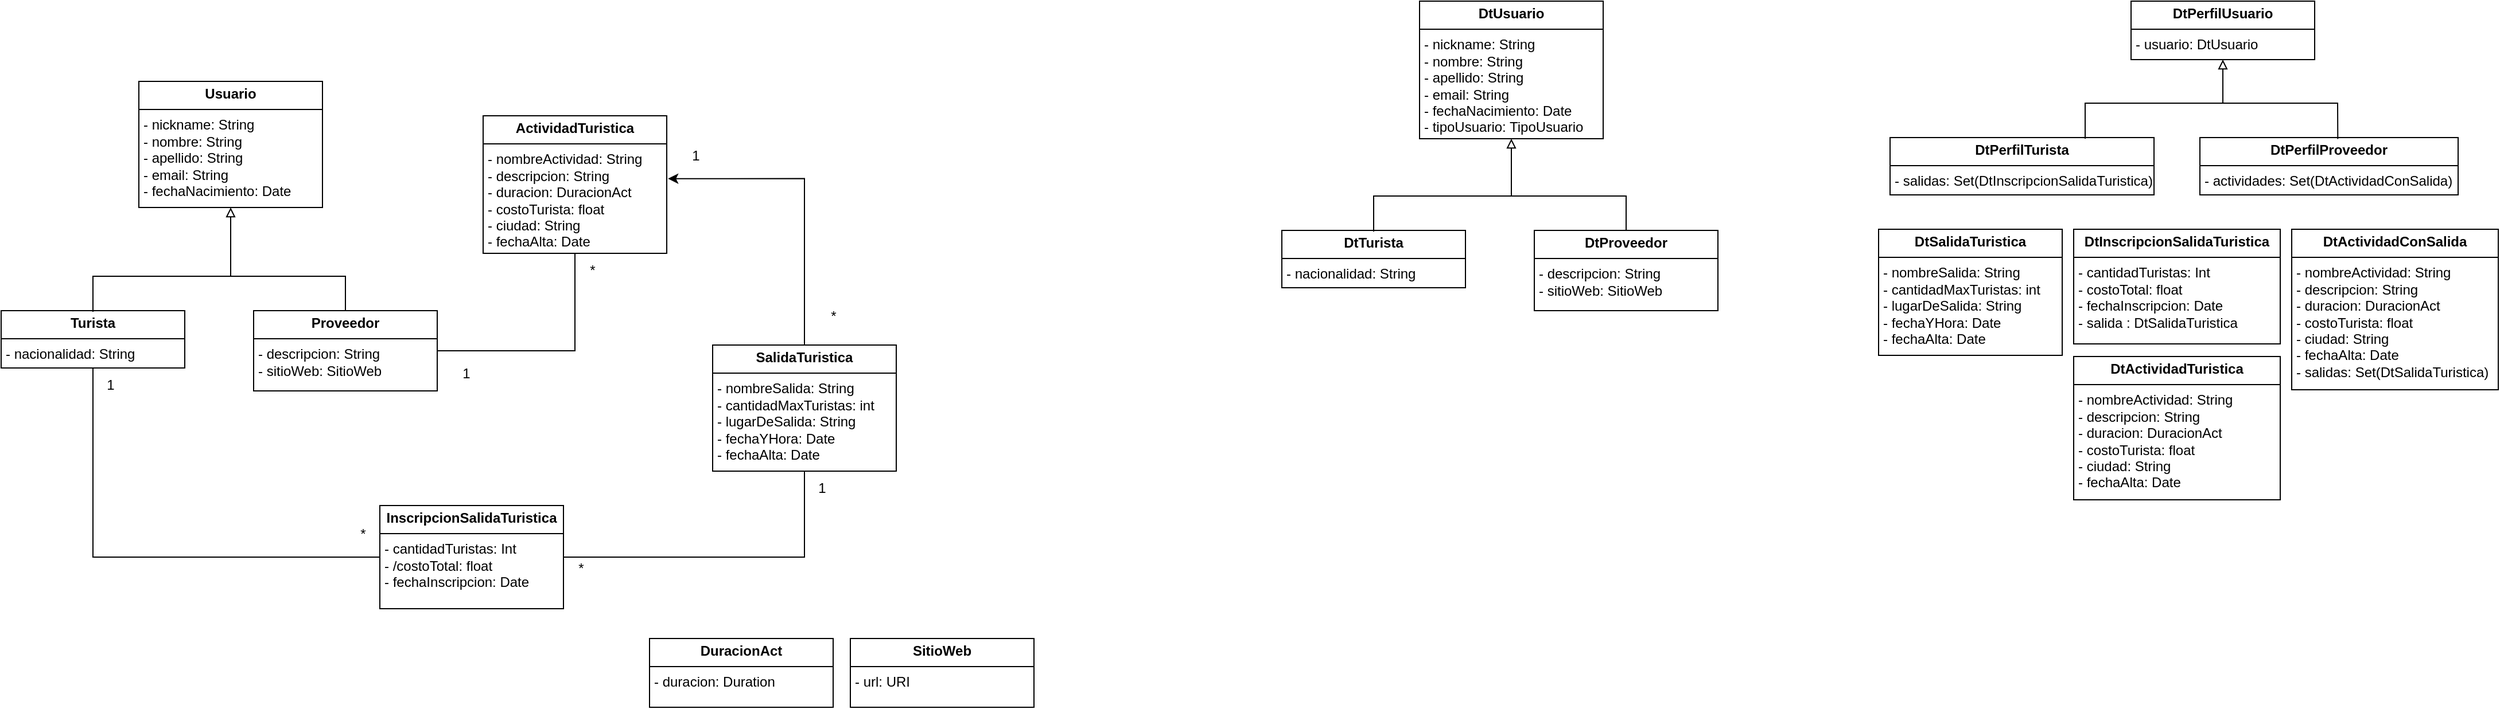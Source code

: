 <mxfile version="28.1.0" pages="12">
  <diagram name="ModeloDominio" id="K_SPVwELb6RBCzlSe16Q">
    <mxGraphModel dx="1371" dy="848" grid="1" gridSize="10" guides="1" tooltips="1" connect="1" arrows="1" fold="1" page="1" pageScale="1" pageWidth="1169" pageHeight="827" math="0" shadow="0">
      <root>
        <mxCell id="0" />
        <mxCell id="1" parent="0" />
        <mxCell id="kh0cykDb67qDTLCyd-Wk-1" value="&lt;p style=&quot;margin:0px;margin-top:4px;text-align:center;&quot;&gt;&lt;b&gt;Usuario&lt;/b&gt;&lt;/p&gt;&lt;hr size=&quot;1&quot; style=&quot;border-style:solid;&quot;&gt;&lt;p style=&quot;margin:0px;margin-left:4px;&quot;&gt;- nickname: String&lt;/p&gt;&lt;p style=&quot;margin:0px;margin-left:4px;&quot;&gt;- nombre: String&lt;/p&gt;&lt;p style=&quot;margin:0px;margin-left:4px;&quot;&gt;- apellido: String&lt;/p&gt;&lt;p style=&quot;margin:0px;margin-left:4px;&quot;&gt;- email: String&lt;/p&gt;&lt;p style=&quot;margin:0px;margin-left:4px;&quot;&gt;- fechaNacimiento: Date&lt;/p&gt;" style="verticalAlign=top;align=left;overflow=fill;html=1;whiteSpace=wrap;" parent="1" vertex="1">
          <mxGeometry x="254" y="141" width="160" height="110" as="geometry" />
        </mxCell>
        <mxCell id="kh0cykDb67qDTLCyd-Wk-15" style="edgeStyle=orthogonalEdgeStyle;rounded=0;orthogonalLoop=1;jettySize=auto;html=1;entryX=0;entryY=0.5;entryDx=0;entryDy=0;endArrow=none;startFill=0;" parent="1" source="kh0cykDb67qDTLCyd-Wk-2" target="kh0cykDb67qDTLCyd-Wk-13" edge="1">
          <mxGeometry relative="1" as="geometry">
            <Array as="points">
              <mxPoint x="214" y="556" />
            </Array>
          </mxGeometry>
        </mxCell>
        <mxCell id="kh0cykDb67qDTLCyd-Wk-2" value="&lt;p style=&quot;margin:0px;margin-top:4px;text-align:center;&quot;&gt;&lt;b&gt;Turista&lt;/b&gt;&lt;/p&gt;&lt;hr size=&quot;1&quot; style=&quot;border-style:solid;&quot;&gt;&lt;p style=&quot;margin:0px;margin-left:4px;&quot;&gt;- nacionalidad: String&lt;/p&gt;" style="verticalAlign=top;align=left;overflow=fill;html=1;whiteSpace=wrap;" parent="1" vertex="1">
          <mxGeometry x="134" y="341" width="160" height="50" as="geometry" />
        </mxCell>
        <mxCell id="kh0cykDb67qDTLCyd-Wk-3" value="&lt;p style=&quot;margin:0px;margin-top:4px;text-align:center;&quot;&gt;&lt;b&gt;Proveedor&lt;/b&gt;&lt;/p&gt;&lt;hr size=&quot;1&quot; style=&quot;border-style:solid;&quot;&gt;&lt;p style=&quot;margin:0px;margin-left:4px;&quot;&gt;- descripcion: String&lt;/p&gt;&lt;p style=&quot;margin:0px;margin-left:4px;&quot;&gt;- sitioWeb: SitioWeb&lt;/p&gt;" style="verticalAlign=top;align=left;overflow=fill;html=1;whiteSpace=wrap;" parent="1" vertex="1">
          <mxGeometry x="354" y="341" width="160" height="70" as="geometry" />
        </mxCell>
        <mxCell id="kh0cykDb67qDTLCyd-Wk-4" value="" style="endArrow=none;html=1;rounded=0;entryX=0.5;entryY=0;entryDx=0;entryDy=0;" parent="1" target="kh0cykDb67qDTLCyd-Wk-3" edge="1">
          <mxGeometry width="50" height="50" relative="1" as="geometry">
            <mxPoint x="214" y="342" as="sourcePoint" />
            <mxPoint x="444" y="311" as="targetPoint" />
            <Array as="points">
              <mxPoint x="214" y="311" />
              <mxPoint x="434" y="311" />
            </Array>
          </mxGeometry>
        </mxCell>
        <mxCell id="kh0cykDb67qDTLCyd-Wk-5" value="" style="endArrow=block;html=1;rounded=0;entryX=0.5;entryY=1;entryDx=0;entryDy=0;endFill=0;" parent="1" target="kh0cykDb67qDTLCyd-Wk-1" edge="1">
          <mxGeometry width="50" height="50" relative="1" as="geometry">
            <mxPoint x="334" y="311" as="sourcePoint" />
            <mxPoint x="544" y="291" as="targetPoint" />
          </mxGeometry>
        </mxCell>
        <mxCell id="kh0cykDb67qDTLCyd-Wk-7" style="edgeStyle=orthogonalEdgeStyle;rounded=0;orthogonalLoop=1;jettySize=auto;html=1;entryX=1;entryY=0.5;entryDx=0;entryDy=0;endArrow=none;startFill=0;exitX=0.5;exitY=1;exitDx=0;exitDy=0;" parent="1" source="kh0cykDb67qDTLCyd-Wk-6" target="kh0cykDb67qDTLCyd-Wk-3" edge="1">
          <mxGeometry relative="1" as="geometry">
            <Array as="points">
              <mxPoint x="634" y="376" />
            </Array>
          </mxGeometry>
        </mxCell>
        <mxCell id="kh0cykDb67qDTLCyd-Wk-6" value="&lt;p style=&quot;margin:0px;margin-top:4px;text-align:center;&quot;&gt;&lt;b&gt;ActividadTuristica&lt;/b&gt;&lt;/p&gt;&lt;hr size=&quot;1&quot; style=&quot;border-style:solid;&quot;&gt;&lt;p style=&quot;margin:0px;margin-left:4px;&quot;&gt;- nombreActividad: String&lt;/p&gt;&lt;p style=&quot;margin:0px;margin-left:4px;&quot;&gt;- descripcion: String&lt;/p&gt;&lt;p style=&quot;margin:0px;margin-left:4px;&quot;&gt;- duracion: DuracionAct&lt;/p&gt;&lt;p style=&quot;margin:0px;margin-left:4px;&quot;&gt;- costoTurista: float&lt;/p&gt;&lt;p style=&quot;margin:0px;margin-left:4px;&quot;&gt;- ciudad: String&lt;/p&gt;&lt;p style=&quot;margin:0px;margin-left:4px;&quot;&gt;- fechaAlta: Date&lt;/p&gt;" style="verticalAlign=top;align=left;overflow=fill;html=1;whiteSpace=wrap;" parent="1" vertex="1">
          <mxGeometry x="554" y="171" width="160" height="120" as="geometry" />
        </mxCell>
        <mxCell id="kh0cykDb67qDTLCyd-Wk-9" value="&lt;p style=&quot;margin:0px;margin-top:4px;text-align:center;&quot;&gt;&lt;b&gt;SalidaTuristica&lt;/b&gt;&lt;/p&gt;&lt;hr size=&quot;1&quot; style=&quot;border-style:solid;&quot;&gt;&lt;p style=&quot;margin:0px;margin-left:4px;&quot;&gt;- nombreSalida: String&lt;/p&gt;&lt;p style=&quot;margin:0px;margin-left:4px;&quot;&gt;- cantidadMaxTuristas: int&lt;/p&gt;&lt;p style=&quot;margin:0px;margin-left:4px;&quot;&gt;- lugarDeSalida: String&lt;/p&gt;&lt;p style=&quot;margin:0px;margin-left:4px;&quot;&gt;- fechaYHora: Date&lt;/p&gt;&lt;p style=&quot;margin:0px;margin-left:4px;&quot;&gt;- fechaAlta: Date&lt;/p&gt;" style="verticalAlign=top;align=left;overflow=fill;html=1;whiteSpace=wrap;" parent="1" vertex="1">
          <mxGeometry x="754" y="371" width="160" height="110" as="geometry" />
        </mxCell>
        <mxCell id="kh0cykDb67qDTLCyd-Wk-10" style="edgeStyle=orthogonalEdgeStyle;rounded=0;orthogonalLoop=1;jettySize=auto;html=1;entryX=1.007;entryY=0.457;entryDx=0;entryDy=0;entryPerimeter=0;exitX=0.5;exitY=0;exitDx=0;exitDy=0;" parent="1" source="kh0cykDb67qDTLCyd-Wk-9" target="kh0cykDb67qDTLCyd-Wk-6" edge="1">
          <mxGeometry relative="1" as="geometry">
            <Array as="points">
              <mxPoint x="834" y="226" />
            </Array>
          </mxGeometry>
        </mxCell>
        <mxCell id="kh0cykDb67qDTLCyd-Wk-11" value="1" style="text;html=1;align=center;verticalAlign=middle;resizable=0;points=[];autosize=1;strokeColor=none;fillColor=none;" parent="1" vertex="1">
          <mxGeometry x="724" y="191" width="30" height="30" as="geometry" />
        </mxCell>
        <mxCell id="kh0cykDb67qDTLCyd-Wk-12" value="*" style="text;html=1;align=center;verticalAlign=middle;resizable=0;points=[];autosize=1;strokeColor=none;fillColor=none;" parent="1" vertex="1">
          <mxGeometry x="844" y="331" width="30" height="30" as="geometry" />
        </mxCell>
        <mxCell id="kh0cykDb67qDTLCyd-Wk-14" style="edgeStyle=orthogonalEdgeStyle;rounded=0;orthogonalLoop=1;jettySize=auto;html=1;entryX=0.5;entryY=1;entryDx=0;entryDy=0;endArrow=none;startFill=0;" parent="1" source="kh0cykDb67qDTLCyd-Wk-13" target="kh0cykDb67qDTLCyd-Wk-9" edge="1">
          <mxGeometry relative="1" as="geometry" />
        </mxCell>
        <mxCell id="kh0cykDb67qDTLCyd-Wk-13" value="&lt;p style=&quot;margin:0px;margin-top:4px;text-align:center;&quot;&gt;&lt;b&gt;InscripcionSalidaTuristica&lt;/b&gt;&lt;/p&gt;&lt;hr size=&quot;1&quot; style=&quot;border-style:solid;&quot;&gt;&lt;p style=&quot;margin:0px;margin-left:4px;&quot;&gt;- cantidadTuristas: Int&lt;/p&gt;&lt;p style=&quot;margin:0px;margin-left:4px;&quot;&gt;- /costoTotal: float&lt;/p&gt;&lt;p style=&quot;margin:0px;margin-left:4px;&quot;&gt;- fechaInscripcion: Date&lt;/p&gt;" style="verticalAlign=top;align=left;overflow=fill;html=1;whiteSpace=wrap;" parent="1" vertex="1">
          <mxGeometry x="464" y="511" width="160" height="90" as="geometry" />
        </mxCell>
        <mxCell id="kh0cykDb67qDTLCyd-Wk-16" value="1" style="text;html=1;align=center;verticalAlign=middle;resizable=0;points=[];autosize=1;strokeColor=none;fillColor=none;" parent="1" vertex="1">
          <mxGeometry x="524" y="381" width="30" height="30" as="geometry" />
        </mxCell>
        <mxCell id="kh0cykDb67qDTLCyd-Wk-17" value="*" style="text;html=1;align=center;verticalAlign=middle;resizable=0;points=[];autosize=1;strokeColor=none;fillColor=none;" parent="1" vertex="1">
          <mxGeometry x="634" y="291" width="30" height="30" as="geometry" />
        </mxCell>
        <mxCell id="kh0cykDb67qDTLCyd-Wk-18" value="*" style="text;html=1;align=center;verticalAlign=middle;resizable=0;points=[];autosize=1;strokeColor=none;fillColor=none;" parent="1" vertex="1">
          <mxGeometry x="434" y="521" width="30" height="30" as="geometry" />
        </mxCell>
        <mxCell id="kh0cykDb67qDTLCyd-Wk-19" value="1" style="text;html=1;align=center;verticalAlign=middle;resizable=0;points=[];autosize=1;strokeColor=none;fillColor=none;" parent="1" vertex="1">
          <mxGeometry x="214" y="391" width="30" height="30" as="geometry" />
        </mxCell>
        <mxCell id="kh0cykDb67qDTLCyd-Wk-20" value="*" style="text;html=1;align=center;verticalAlign=middle;resizable=0;points=[];autosize=1;strokeColor=none;fillColor=none;" parent="1" vertex="1">
          <mxGeometry x="624" y="551" width="30" height="30" as="geometry" />
        </mxCell>
        <mxCell id="kh0cykDb67qDTLCyd-Wk-21" value="1" style="text;html=1;align=center;verticalAlign=middle;resizable=0;points=[];autosize=1;strokeColor=none;fillColor=none;" parent="1" vertex="1">
          <mxGeometry x="834" y="481" width="30" height="30" as="geometry" />
        </mxCell>
        <mxCell id="WfGEA9tW92-iIOMEY6XH-1" value="&lt;p style=&quot;margin:0px;margin-top:4px;text-align:center;&quot;&gt;&lt;b&gt;DuracionAct&lt;/b&gt;&lt;/p&gt;&lt;hr size=&quot;1&quot; style=&quot;border-style:solid;&quot;&gt;&lt;p style=&quot;margin:0px;margin-left:4px;&quot;&gt;- duracion: Duration&lt;/p&gt;" style="verticalAlign=top;align=left;overflow=fill;html=1;whiteSpace=wrap;" parent="1" vertex="1">
          <mxGeometry x="699" y="627" width="160" height="60" as="geometry" />
        </mxCell>
        <mxCell id="WfGEA9tW92-iIOMEY6XH-2" value="&lt;p style=&quot;margin:0px;margin-top:4px;text-align:center;&quot;&gt;&lt;b&gt;SitioWeb&lt;/b&gt;&lt;/p&gt;&lt;hr size=&quot;1&quot; style=&quot;border-style:solid;&quot;&gt;&lt;p style=&quot;margin:0px;margin-left:4px;&quot;&gt;- url: URI&lt;/p&gt;" style="verticalAlign=top;align=left;overflow=fill;html=1;whiteSpace=wrap;" parent="1" vertex="1">
          <mxGeometry x="874" y="627" width="160" height="60" as="geometry" />
        </mxCell>
        <mxCell id="EQtwfbnlUrLi3IthN6pT-1" value="&lt;p style=&quot;margin:0px;margin-top:4px;text-align:center;&quot;&gt;&lt;b&gt;DtUsuario&lt;/b&gt;&lt;/p&gt;&lt;hr size=&quot;1&quot; style=&quot;border-style:solid;&quot;&gt;&lt;p style=&quot;margin:0px;margin-left:4px;&quot;&gt;- nickname: String&lt;/p&gt;&lt;p style=&quot;margin:0px;margin-left:4px;&quot;&gt;- nombre: String&lt;/p&gt;&lt;p style=&quot;margin:0px;margin-left:4px;&quot;&gt;- apellido: String&lt;/p&gt;&lt;p style=&quot;margin:0px;margin-left:4px;&quot;&gt;- email: String&lt;/p&gt;&lt;p style=&quot;margin:0px;margin-left:4px;&quot;&gt;- fechaNacimiento: Date&lt;/p&gt;&lt;p style=&quot;margin:0px;margin-left:4px;&quot;&gt;- tipoUsuario: TipoUsuario&lt;/p&gt;" style="verticalAlign=top;align=left;overflow=fill;html=1;whiteSpace=wrap;" vertex="1" parent="1">
          <mxGeometry x="1370" y="71" width="160" height="120" as="geometry" />
        </mxCell>
        <mxCell id="EQtwfbnlUrLi3IthN6pT-2" value="&lt;p style=&quot;margin:0px;margin-top:4px;text-align:center;&quot;&gt;&lt;b&gt;DtTurista&lt;/b&gt;&lt;/p&gt;&lt;hr size=&quot;1&quot; style=&quot;border-style:solid;&quot;&gt;&lt;p style=&quot;margin:0px;margin-left:4px;&quot;&gt;- nacionalidad: String&lt;/p&gt;" style="verticalAlign=top;align=left;overflow=fill;html=1;whiteSpace=wrap;" vertex="1" parent="1">
          <mxGeometry x="1250" y="271" width="160" height="50" as="geometry" />
        </mxCell>
        <mxCell id="EQtwfbnlUrLi3IthN6pT-3" value="&lt;p style=&quot;margin:0px;margin-top:4px;text-align:center;&quot;&gt;&lt;b&gt;DtProveedor&lt;/b&gt;&lt;/p&gt;&lt;hr size=&quot;1&quot; style=&quot;border-style:solid;&quot;&gt;&lt;p style=&quot;margin:0px;margin-left:4px;&quot;&gt;- descripcion: String&lt;/p&gt;&lt;p style=&quot;margin:0px;margin-left:4px;&quot;&gt;- sitioWeb: SitioWeb&lt;/p&gt;" style="verticalAlign=top;align=left;overflow=fill;html=1;whiteSpace=wrap;" vertex="1" parent="1">
          <mxGeometry x="1470" y="271" width="160" height="70" as="geometry" />
        </mxCell>
        <mxCell id="EQtwfbnlUrLi3IthN6pT-4" value="" style="endArrow=none;html=1;rounded=0;entryX=0.5;entryY=0;entryDx=0;entryDy=0;" edge="1" parent="1" target="EQtwfbnlUrLi3IthN6pT-3">
          <mxGeometry width="50" height="50" relative="1" as="geometry">
            <mxPoint x="1330" y="272" as="sourcePoint" />
            <mxPoint x="1560" y="241" as="targetPoint" />
            <Array as="points">
              <mxPoint x="1330" y="241" />
              <mxPoint x="1550" y="241" />
            </Array>
          </mxGeometry>
        </mxCell>
        <mxCell id="EQtwfbnlUrLi3IthN6pT-5" value="" style="endArrow=block;html=1;rounded=0;entryX=0.5;entryY=1;entryDx=0;entryDy=0;endFill=0;" edge="1" parent="1" target="EQtwfbnlUrLi3IthN6pT-1">
          <mxGeometry width="50" height="50" relative="1" as="geometry">
            <mxPoint x="1450" y="241" as="sourcePoint" />
            <mxPoint x="1660" y="221" as="targetPoint" />
          </mxGeometry>
        </mxCell>
        <mxCell id="MfJV7A26QuEDaqCEJXEh-1" value="&lt;p style=&quot;margin:0px;margin-top:4px;text-align:center;&quot;&gt;&lt;b&gt;DtPerfilUsuario&lt;/b&gt;&lt;/p&gt;&lt;hr size=&quot;1&quot; style=&quot;border-style:solid;&quot;&gt;&lt;p style=&quot;margin:0px;margin-left:4px;&quot;&gt;- usuario: DtUsuario&lt;/p&gt;" style="verticalAlign=top;align=left;overflow=fill;html=1;whiteSpace=wrap;" vertex="1" parent="1">
          <mxGeometry x="1990" y="71" width="160" height="51" as="geometry" />
        </mxCell>
        <mxCell id="MfJV7A26QuEDaqCEJXEh-2" value="&lt;p style=&quot;margin:0px;margin-top:4px;text-align:center;&quot;&gt;&lt;b&gt;DtPerfilTurista&lt;/b&gt;&lt;/p&gt;&lt;hr size=&quot;1&quot; style=&quot;border-style:solid;&quot;&gt;&lt;p style=&quot;margin:0px;margin-left:4px;&quot;&gt;- salidas: Set(DtInscripcionSalidaTuristica)&lt;/p&gt;" style="verticalAlign=top;align=left;overflow=fill;html=1;whiteSpace=wrap;" vertex="1" parent="1">
          <mxGeometry x="1780" y="190" width="230" height="50" as="geometry" />
        </mxCell>
        <mxCell id="MfJV7A26QuEDaqCEJXEh-3" value="&lt;p style=&quot;margin:0px;margin-top:4px;text-align:center;&quot;&gt;&lt;b&gt;DtPerfilProveedor&lt;/b&gt;&lt;/p&gt;&lt;hr size=&quot;1&quot; style=&quot;border-style:solid;&quot;&gt;&lt;p style=&quot;margin:0px;margin-left:4px;&quot;&gt;- actividades: Set(DtActividadConSalida)&lt;/p&gt;" style="verticalAlign=top;align=left;overflow=fill;html=1;whiteSpace=wrap;" vertex="1" parent="1">
          <mxGeometry x="2050" y="190" width="225" height="50" as="geometry" />
        </mxCell>
        <mxCell id="MfJV7A26QuEDaqCEJXEh-4" value="" style="endArrow=none;html=1;rounded=0;entryX=0.534;entryY=0.024;entryDx=0;entryDy=0;entryPerimeter=0;" edge="1" parent="1" target="MfJV7A26QuEDaqCEJXEh-3">
          <mxGeometry width="50" height="50" relative="1" as="geometry">
            <mxPoint x="1950" y="191" as="sourcePoint" />
            <mxPoint x="2180" y="160" as="targetPoint" />
            <Array as="points">
              <mxPoint x="1950" y="160" />
              <mxPoint x="2170" y="160" />
            </Array>
          </mxGeometry>
        </mxCell>
        <mxCell id="MfJV7A26QuEDaqCEJXEh-5" value="" style="endArrow=block;html=1;rounded=0;entryX=0.5;entryY=1;entryDx=0;entryDy=0;endFill=0;" edge="1" parent="1" target="MfJV7A26QuEDaqCEJXEh-1">
          <mxGeometry width="50" height="50" relative="1" as="geometry">
            <mxPoint x="2070" y="160" as="sourcePoint" />
            <mxPoint x="2280" y="140" as="targetPoint" />
          </mxGeometry>
        </mxCell>
        <mxCell id="MfJV7A26QuEDaqCEJXEh-6" value="&lt;p style=&quot;margin:0px;margin-top:4px;text-align:center;&quot;&gt;&lt;b&gt;DtInscripcionSalidaTuristica&lt;/b&gt;&lt;/p&gt;&lt;hr size=&quot;1&quot; style=&quot;border-style:solid;&quot;&gt;&lt;p style=&quot;margin: 0px 0px 0px 4px;&quot;&gt;- cantidadTuristas: Int&lt;/p&gt;&lt;p style=&quot;margin: 0px 0px 0px 4px;&quot;&gt;- costoTotal: float&lt;/p&gt;&lt;p style=&quot;margin: 0px 0px 0px 4px;&quot;&gt;- fechaInscripcion: Date&lt;/p&gt;&lt;p style=&quot;margin: 0px 0px 0px 4px;&quot;&gt;- salida : DtSalidaTuristica&lt;/p&gt;" style="verticalAlign=top;align=left;overflow=fill;html=1;whiteSpace=wrap;" vertex="1" parent="1">
          <mxGeometry x="1940" y="270" width="180" height="100" as="geometry" />
        </mxCell>
        <mxCell id="MfJV7A26QuEDaqCEJXEh-7" value="&lt;p style=&quot;margin:0px;margin-top:4px;text-align:center;&quot;&gt;&lt;b&gt;DtActividadConSalida&lt;/b&gt;&lt;/p&gt;&lt;hr size=&quot;1&quot; style=&quot;border-style:solid;&quot;&gt;&lt;p style=&quot;margin:0px;margin-left:4px;&quot;&gt;- nombreActividad: String&lt;/p&gt;&lt;p style=&quot;margin:0px;margin-left:4px;&quot;&gt;- descripcion: String&lt;/p&gt;&lt;p style=&quot;margin:0px;margin-left:4px;&quot;&gt;- duracion: DuracionAct&lt;/p&gt;&lt;p style=&quot;margin:0px;margin-left:4px;&quot;&gt;- costoTurista: float&lt;/p&gt;&lt;p style=&quot;margin:0px;margin-left:4px;&quot;&gt;- ciudad: String&lt;/p&gt;&lt;p style=&quot;margin:0px;margin-left:4px;&quot;&gt;- fechaAlta: Date&lt;/p&gt;&lt;p style=&quot;margin:0px;margin-left:4px;&quot;&gt;- salidas: Set(DtSalidaTuristica)&lt;/p&gt;" style="verticalAlign=top;align=left;overflow=fill;html=1;whiteSpace=wrap;" vertex="1" parent="1">
          <mxGeometry x="2130" y="270" width="180" height="140" as="geometry" />
        </mxCell>
        <mxCell id="MfJV7A26QuEDaqCEJXEh-8" value="&lt;p style=&quot;margin:0px;margin-top:4px;text-align:center;&quot;&gt;&lt;b&gt;DtSalidaTuristica&lt;/b&gt;&lt;/p&gt;&lt;hr size=&quot;1&quot; style=&quot;border-style:solid;&quot;&gt;&lt;p style=&quot;margin:0px;margin-left:4px;&quot;&gt;- nombreSalida: String&lt;/p&gt;&lt;p style=&quot;margin:0px;margin-left:4px;&quot;&gt;- cantidadMaxTuristas: int&lt;/p&gt;&lt;p style=&quot;margin:0px;margin-left:4px;&quot;&gt;- lugarDeSalida: String&lt;/p&gt;&lt;p style=&quot;margin:0px;margin-left:4px;&quot;&gt;- fechaYHora: Date&lt;/p&gt;&lt;p style=&quot;margin:0px;margin-left:4px;&quot;&gt;- fechaAlta: Date&lt;/p&gt;" style="verticalAlign=top;align=left;overflow=fill;html=1;whiteSpace=wrap;" vertex="1" parent="1">
          <mxGeometry x="1770" y="270" width="160" height="110" as="geometry" />
        </mxCell>
        <mxCell id="MfJV7A26QuEDaqCEJXEh-9" value="&lt;p style=&quot;margin:0px;margin-top:4px;text-align:center;&quot;&gt;&lt;b&gt;DtActividadTuristica&lt;/b&gt;&lt;/p&gt;&lt;hr size=&quot;1&quot; style=&quot;border-style:solid;&quot;&gt;&lt;p style=&quot;margin:0px;margin-left:4px;&quot;&gt;- nombreActividad: String&lt;/p&gt;&lt;p style=&quot;margin:0px;margin-left:4px;&quot;&gt;- descripcion: String&lt;/p&gt;&lt;p style=&quot;margin:0px;margin-left:4px;&quot;&gt;- duracion: DuracionAct&lt;/p&gt;&lt;p style=&quot;margin:0px;margin-left:4px;&quot;&gt;- costoTurista: float&lt;/p&gt;&lt;p style=&quot;margin:0px;margin-left:4px;&quot;&gt;- ciudad: String&lt;/p&gt;&lt;p style=&quot;margin:0px;margin-left:4px;&quot;&gt;- fechaAlta: Date&lt;/p&gt;" style="verticalAlign=top;align=left;overflow=fill;html=1;whiteSpace=wrap;" vertex="1" parent="1">
          <mxGeometry x="1940" y="381" width="180" height="125" as="geometry" />
        </mxCell>
      </root>
    </mxGraphModel>
  </diagram>
  <diagram id="KBmlHss2O4QAnYEtU9hW" name="CU1_AltaUsuario">
    <mxGraphModel dx="1371" dy="848" grid="1" gridSize="10" guides="1" tooltips="1" connect="1" arrows="1" fold="1" page="1" pageScale="1" pageWidth="1169" pageHeight="827" math="0" shadow="0">
      <root>
        <mxCell id="0" />
        <mxCell id="1" parent="0" />
        <mxCell id="uka3-XTswfbS_oYHTySo-1" value="" style="shape=umlLifeline;perimeter=lifelinePerimeter;whiteSpace=wrap;html=1;container=1;dropTarget=0;collapsible=0;recursiveResize=0;outlineConnect=0;portConstraint=eastwest;newEdgeStyle={&quot;curved&quot;:0,&quot;rounded&quot;:0};participant=umlActor;" parent="1" vertex="1">
          <mxGeometry x="110" y="160" width="20" height="570" as="geometry" />
        </mxCell>
        <mxCell id="uka3-XTswfbS_oYHTySo-2" value=":Sistema" style="shape=umlLifeline;perimeter=lifelinePerimeter;whiteSpace=wrap;html=1;container=1;dropTarget=0;collapsible=0;recursiveResize=0;outlineConnect=0;portConstraint=eastwest;newEdgeStyle={&quot;curved&quot;:0,&quot;rounded&quot;:0};" parent="1" vertex="1">
          <mxGeometry x="540" y="160" width="100" height="570" as="geometry" />
        </mxCell>
        <mxCell id="uka3-XTswfbS_oYHTySo-3" value="Administrador del sistema" style="text;html=1;align=center;verticalAlign=middle;resizable=0;points=[];autosize=1;strokeColor=none;fillColor=none;" parent="1" vertex="1">
          <mxGeometry x="40" y="120" width="160" height="30" as="geometry" />
        </mxCell>
        <mxCell id="uka3-XTswfbS_oYHTySo-5" value="Alta de Usuario" style="text;html=1;align=center;verticalAlign=middle;whiteSpace=wrap;rounded=0;fontStyle=1;fontSize=14;" parent="1" vertex="1">
          <mxGeometry x="500" y="70" width="170" height="30" as="geometry" />
        </mxCell>
        <mxCell id="jjeJGJw5jNAxcA_RsSxx-1" value="" style="endArrow=classic;html=1;rounded=0;" parent="1" edge="1">
          <mxGeometry width="50" height="50" relative="1" as="geometry">
            <mxPoint x="119.591" y="251" as="sourcePoint" />
            <mxPoint x="589.5" y="251" as="targetPoint" />
          </mxGeometry>
        </mxCell>
        <mxCell id="jjeJGJw5jNAxcA_RsSxx-2" value="usuarioExistente = ingresoDatos(usuario:DtUsuario) : boolean" style="text;html=1;align=center;verticalAlign=middle;resizable=0;points=[];autosize=1;strokeColor=none;fillColor=none;" parent="1" vertex="1">
          <mxGeometry x="180" y="221" width="350" height="30" as="geometry" />
        </mxCell>
        <mxCell id="jjeJGJw5jNAxcA_RsSxx-3" value="loop" style="shape=umlFrame;whiteSpace=wrap;html=1;pointerEvents=0;" parent="1" vertex="1">
          <mxGeometry x="50" y="272" width="590" height="250" as="geometry" />
        </mxCell>
        <mxCell id="jjeJGJw5jNAxcA_RsSxx-4" value="[usuarioExistente == true || no cancela]" style="text;html=1;align=center;verticalAlign=middle;resizable=0;points=[];autosize=1;strokeColor=none;fillColor=none;" parent="1" vertex="1">
          <mxGeometry x="145" y="272" width="230" height="30" as="geometry" />
        </mxCell>
        <mxCell id="jjeJGJw5jNAxcA_RsSxx-5" value="alt" style="shape=umlFrame;whiteSpace=wrap;html=1;pointerEvents=0;" parent="1" vertex="1">
          <mxGeometry x="80" y="322" width="530" height="170" as="geometry" />
        </mxCell>
        <mxCell id="jjeJGJw5jNAxcA_RsSxx-7" value="" style="endArrow=classic;html=1;rounded=0;" parent="1" edge="1">
          <mxGeometry width="50" height="50" relative="1" as="geometry">
            <mxPoint x="120" y="389" as="sourcePoint" />
            <mxPoint x="589.909" y="389" as="targetPoint" />
          </mxGeometry>
        </mxCell>
        <mxCell id="jjeJGJw5jNAxcA_RsSxx-8" value="usuarioExistente = ingresoDatosUsuario(usuario:DtUsuario) : boolean" style="text;html=1;align=center;verticalAlign=middle;resizable=0;points=[];autosize=1;strokeColor=none;fillColor=none;" parent="1" vertex="1">
          <mxGeometry x="160.409" y="359" width="390" height="30" as="geometry" />
        </mxCell>
        <mxCell id="jjeJGJw5jNAxcA_RsSxx-9" value="" style="endArrow=none;html=1;rounded=0;exitX=0.001;exitY=0.53;exitDx=0;exitDy=0;exitPerimeter=0;entryX=0.997;entryY=0.521;entryDx=0;entryDy=0;entryPerimeter=0;" parent="1" source="jjeJGJw5jNAxcA_RsSxx-5" target="jjeJGJw5jNAxcA_RsSxx-5" edge="1">
          <mxGeometry width="50" height="50" relative="1" as="geometry">
            <mxPoint x="510" y="392" as="sourcePoint" />
            <mxPoint x="560" y="342" as="targetPoint" />
          </mxGeometry>
        </mxCell>
        <mxCell id="jjeJGJw5jNAxcA_RsSxx-10" value="" style="endArrow=classic;html=1;rounded=0;" parent="1" edge="1">
          <mxGeometry width="50" height="50" relative="1" as="geometry">
            <mxPoint x="120" y="462" as="sourcePoint" />
            <mxPoint x="589.909" y="462" as="targetPoint" />
          </mxGeometry>
        </mxCell>
        <mxCell id="jjeJGJw5jNAxcA_RsSxx-11" value="cancelarAlta()" style="text;html=1;align=center;verticalAlign=middle;resizable=0;points=[];autosize=1;strokeColor=none;fillColor=none;" parent="1" vertex="1">
          <mxGeometry x="294.999" y="432" width="100" height="30" as="geometry" />
        </mxCell>
        <mxCell id="jjeJGJw5jNAxcA_RsSxx-12" value="opt" style="shape=umlFrame;whiteSpace=wrap;html=1;pointerEvents=0;" parent="1" vertex="1">
          <mxGeometry x="50" y="552" width="590" height="100" as="geometry" />
        </mxCell>
        <mxCell id="jjeJGJw5jNAxcA_RsSxx-13" value="" style="endArrow=classic;html=1;rounded=0;" parent="1" edge="1">
          <mxGeometry width="50" height="50" relative="1" as="geometry">
            <mxPoint x="120.45" y="622" as="sourcePoint" />
            <mxPoint x="590.359" y="622" as="targetPoint" />
          </mxGeometry>
        </mxCell>
        <mxCell id="jjeJGJw5jNAxcA_RsSxx-14" value="confirmaAltaUsuario()" style="text;html=1;align=center;verticalAlign=middle;resizable=0;points=[];autosize=1;strokeColor=none;fillColor=none;" parent="1" vertex="1">
          <mxGeometry x="274.999" y="592" width="140" height="30" as="geometry" />
        </mxCell>
        <mxCell id="jjeJGJw5jNAxcA_RsSxx-15" value="[usuarioExistente == false]" style="text;html=1;align=center;verticalAlign=middle;resizable=0;points=[];autosize=1;strokeColor=none;fillColor=none;" parent="1" vertex="1">
          <mxGeometry x="120" y="552" width="160" height="30" as="geometry" />
        </mxCell>
        <mxCell id="GfjQnZ38pagIXZtc1Bk2-1" value="[Reingresa los datos del usuario]" style="text;html=1;align=center;verticalAlign=middle;resizable=0;points=[];autosize=1;strokeColor=none;fillColor=none;" parent="1" vertex="1">
          <mxGeometry x="142" y="322" width="200" height="30" as="geometry" />
        </mxCell>
        <mxCell id="GfjQnZ38pagIXZtc1Bk2-2" value="[else]" style="text;html=1;align=center;verticalAlign=middle;resizable=0;points=[];autosize=1;strokeColor=none;fillColor=none;" parent="1" vertex="1">
          <mxGeometry x="120" y="414" width="50" height="30" as="geometry" />
        </mxCell>
        <mxCell id="xNJF7SfEA1YOKV5XvalC-31" value="" style="shape=table;startSize=0;container=1;collapsible=0;childLayout=tableLayout;" vertex="1" parent="1">
          <mxGeometry x="680" y="108" width="600.0" height="185" as="geometry" />
        </mxCell>
        <mxCell id="xNJF7SfEA1YOKV5XvalC-32" value="" style="shape=tableRow;horizontal=0;startSize=0;swimlaneHead=0;swimlaneBody=0;strokeColor=inherit;top=0;left=0;bottom=0;right=0;collapsible=0;dropTarget=0;fillColor=none;points=[[0,0.5],[1,0.5]];portConstraint=eastwest;" vertex="1" parent="xNJF7SfEA1YOKV5XvalC-31">
          <mxGeometry width="600.0" height="40" as="geometry" />
        </mxCell>
        <mxCell id="xNJF7SfEA1YOKV5XvalC-33" value="&lt;span style=&quot;&quot;&gt;Operación&lt;/span&gt;" style="shape=partialRectangle;html=1;whiteSpace=wrap;connectable=0;strokeColor=inherit;overflow=hidden;fillColor=none;top=0;left=0;bottom=0;right=0;pointerEvents=1;align=left;spacingLeft=7;" vertex="1" parent="xNJF7SfEA1YOKV5XvalC-32">
          <mxGeometry width="110" height="40" as="geometry">
            <mxRectangle width="110" height="40" as="alternateBounds" />
          </mxGeometry>
        </mxCell>
        <mxCell id="xNJF7SfEA1YOKV5XvalC-34" value="&lt;span style=&quot;&quot;&gt;ingresoDatos(usuario:DtUsuario) : boolean&lt;/span&gt;" style="shape=partialRectangle;html=1;whiteSpace=wrap;connectable=0;strokeColor=inherit;overflow=hidden;fillColor=none;top=0;left=0;bottom=0;right=0;pointerEvents=1;align=left;spacingLeft=7;" vertex="1" parent="xNJF7SfEA1YOKV5XvalC-32">
          <mxGeometry x="110" width="490" height="40" as="geometry">
            <mxRectangle width="490" height="40" as="alternateBounds" />
          </mxGeometry>
        </mxCell>
        <mxCell id="xNJF7SfEA1YOKV5XvalC-35" value="" style="shape=tableRow;horizontal=0;startSize=0;swimlaneHead=0;swimlaneBody=0;strokeColor=inherit;top=0;left=0;bottom=0;right=0;collapsible=0;dropTarget=0;fillColor=none;points=[[0,0.5],[1,0.5]];portConstraint=eastwest;" vertex="1" parent="xNJF7SfEA1YOKV5XvalC-31">
          <mxGeometry y="40" width="600.0" height="65" as="geometry" />
        </mxCell>
        <mxCell id="xNJF7SfEA1YOKV5XvalC-36" value="&lt;span style=&quot;&quot;&gt;Descripción&lt;/span&gt;" style="shape=partialRectangle;html=1;whiteSpace=wrap;connectable=0;strokeColor=inherit;overflow=hidden;fillColor=none;top=0;left=0;bottom=0;right=0;pointerEvents=1;align=left;spacingLeft=7;" vertex="1" parent="xNJF7SfEA1YOKV5XvalC-35">
          <mxGeometry width="110" height="65" as="geometry">
            <mxRectangle width="110" height="65" as="alternateBounds" />
          </mxGeometry>
        </mxCell>
        <mxCell id="xNJF7SfEA1YOKV5XvalC-37" value="&lt;span style=&quot;&quot;&gt;Almacena temporalmente la información del usuario que se desea registrar, validando que no exista el nickname ingresado. Retorna un booleano informando si existe o no un registro igual&lt;/span&gt;" style="shape=partialRectangle;html=1;whiteSpace=wrap;connectable=0;strokeColor=inherit;overflow=hidden;fillColor=none;top=0;left=0;bottom=0;right=0;pointerEvents=1;align=left;spacingLeft=7;" vertex="1" parent="xNJF7SfEA1YOKV5XvalC-35">
          <mxGeometry x="110" width="490" height="65" as="geometry">
            <mxRectangle width="490" height="65" as="alternateBounds" />
          </mxGeometry>
        </mxCell>
        <mxCell id="xNJF7SfEA1YOKV5XvalC-38" value="" style="shape=tableRow;horizontal=0;startSize=0;swimlaneHead=0;swimlaneBody=0;strokeColor=inherit;top=0;left=0;bottom=0;right=0;collapsible=0;dropTarget=0;fillColor=none;points=[[0,0.5],[1,0.5]];portConstraint=eastwest;" vertex="1" parent="xNJF7SfEA1YOKV5XvalC-31">
          <mxGeometry y="105" width="600.0" height="40" as="geometry" />
        </mxCell>
        <mxCell id="xNJF7SfEA1YOKV5XvalC-39" value="&lt;span style=&quot;&quot;&gt;Precondiciones&lt;/span&gt;" style="shape=partialRectangle;html=1;whiteSpace=wrap;connectable=0;strokeColor=inherit;overflow=hidden;fillColor=none;top=0;left=0;bottom=0;right=0;pointerEvents=1;align=left;spacingLeft=7;" vertex="1" parent="xNJF7SfEA1YOKV5XvalC-38">
          <mxGeometry width="110" height="40" as="geometry">
            <mxRectangle width="110" height="40" as="alternateBounds" />
          </mxGeometry>
        </mxCell>
        <mxCell id="xNJF7SfEA1YOKV5XvalC-40" value="&lt;span style=&quot;&quot;&gt;No tiene&lt;/span&gt;" style="shape=partialRectangle;html=1;whiteSpace=wrap;connectable=0;strokeColor=inherit;overflow=hidden;fillColor=none;top=0;left=0;bottom=0;right=0;pointerEvents=1;align=left;spacingLeft=7;" vertex="1" parent="xNJF7SfEA1YOKV5XvalC-38">
          <mxGeometry x="110" width="490" height="40" as="geometry">
            <mxRectangle width="490" height="40" as="alternateBounds" />
          </mxGeometry>
        </mxCell>
        <mxCell id="xNJF7SfEA1YOKV5XvalC-41" value="" style="shape=tableRow;horizontal=0;startSize=0;swimlaneHead=0;swimlaneBody=0;strokeColor=inherit;top=0;left=0;bottom=0;right=0;collapsible=0;dropTarget=0;fillColor=none;points=[[0,0.5],[1,0.5]];portConstraint=eastwest;" vertex="1" parent="xNJF7SfEA1YOKV5XvalC-31">
          <mxGeometry y="145" width="600.0" height="40" as="geometry" />
        </mxCell>
        <mxCell id="xNJF7SfEA1YOKV5XvalC-42" value="&lt;span style=&quot;color: rgba(0, 0, 0, 0); font-family: monospace; font-size: 0px; text-wrap-mode: nowrap;&quot;&gt;&lt;span style=&quot;color: rgb(0, 0, 0); font-family: Helvetica; font-size: 12px; text-wrap-mode: wrap;&quot;&gt;Postcondiciones&lt;/span&gt;3CmxGraphModel%3E%3Croot%3E%3CmxCell%20id%3D%220%22%2F%3E%3CmxCell%20id%3D%221%22%20parent%3D%220%22%2F%3E%3CmxCell%20id%3D%222%22%20value%3D%22Postcondiciones%22%20style%3D%22text%3Bhtml%3D1%3Balign%3Dleft%3BverticalAlign%3Dmiddle%3BwhiteSpace%3Dwrap%3Brounded%3D0%3B%22%20vertex%3D%221%22%20parent%3D%221%22%3E%3CmxGeometry%20x%3D%22690%22%20y%3D%22420%22%20width%3D%2280%22%20height%3D%2230%22%20as%3D%22geometry%22%2F%3E%3C%2FmxCell%3E%3C%2Froot%3E%3C%2FmxGraphModel%3E&lt;/span&gt;&lt;span style=&quot;color: rgba(0, 0, 0, 0); font-family: monospace; font-size: 0px; text-wrap-mode: nowrap;&quot;&gt;%3CmxGraphModel%3E%3Croot%3E%3CmxCell%20id%3D%220%22%2F%3E%3CmxCell%20id%3D%221%22%20parent%3D%220%22%2F%3E%3CmxCell%20id%3D%222%22%20value%3D%22Postcondiciones%22%20style%3D%22text%3Bhtml%3D1%3Balign%3Dleft%3BverticalAlign%3Dmiddle%3BwhiteSpace%3Dwrap%3Brounded%3D0%3B%22%20vertex%3D%221%22%20parent%3D%221%22%3E%3CmxGeometry%20x%3D%22690%22%20y%3D%22420%22%20width%3D%2280%22%20height%3D%2230%22%20as%3D%22geometry%22%2F%3E%3C%2FmxCell%3E%3C%2Froot%3E%3C%2FmxGraphModel%3E&lt;/span&gt;" style="shape=partialRectangle;html=1;whiteSpace=wrap;connectable=0;strokeColor=inherit;overflow=hidden;fillColor=none;top=0;left=0;bottom=0;right=0;pointerEvents=1;align=left;spacingLeft=7;" vertex="1" parent="xNJF7SfEA1YOKV5XvalC-41">
          <mxGeometry width="110" height="40" as="geometry">
            <mxRectangle width="110" height="40" as="alternateBounds" />
          </mxGeometry>
        </mxCell>
        <mxCell id="xNJF7SfEA1YOKV5XvalC-43" value="&lt;span style=&quot;&quot;&gt;En caso de existir un usuario con el nickname ingresado, se devuelve true, en caso contrario devuelve false&lt;/span&gt;" style="shape=partialRectangle;html=1;whiteSpace=wrap;connectable=0;strokeColor=inherit;overflow=hidden;fillColor=none;top=0;left=0;bottom=0;right=0;pointerEvents=1;align=left;spacingLeft=7;" vertex="1" parent="xNJF7SfEA1YOKV5XvalC-41">
          <mxGeometry x="110" width="490" height="40" as="geometry">
            <mxRectangle width="490" height="40" as="alternateBounds" />
          </mxGeometry>
        </mxCell>
        <mxCell id="xNJF7SfEA1YOKV5XvalC-44" value="" style="shape=table;startSize=0;container=1;collapsible=0;childLayout=tableLayout;" vertex="1" parent="1">
          <mxGeometry x="680" y="322" width="600.0" height="185" as="geometry" />
        </mxCell>
        <mxCell id="xNJF7SfEA1YOKV5XvalC-45" value="" style="shape=tableRow;horizontal=0;startSize=0;swimlaneHead=0;swimlaneBody=0;strokeColor=inherit;top=0;left=0;bottom=0;right=0;collapsible=0;dropTarget=0;fillColor=none;points=[[0,0.5],[1,0.5]];portConstraint=eastwest;" vertex="1" parent="xNJF7SfEA1YOKV5XvalC-44">
          <mxGeometry width="600.0" height="40" as="geometry" />
        </mxCell>
        <mxCell id="xNJF7SfEA1YOKV5XvalC-46" value="&lt;span style=&quot;&quot;&gt;Operación&lt;/span&gt;" style="shape=partialRectangle;html=1;whiteSpace=wrap;connectable=0;strokeColor=inherit;overflow=hidden;fillColor=none;top=0;left=0;bottom=0;right=0;pointerEvents=1;align=left;spacingLeft=7;" vertex="1" parent="xNJF7SfEA1YOKV5XvalC-45">
          <mxGeometry width="110" height="40" as="geometry">
            <mxRectangle width="110" height="40" as="alternateBounds" />
          </mxGeometry>
        </mxCell>
        <mxCell id="xNJF7SfEA1YOKV5XvalC-47" value="&lt;span style=&quot;text-align: center; text-wrap-mode: nowrap;&quot;&gt;cancelarAlta()&lt;/span&gt;" style="shape=partialRectangle;html=1;whiteSpace=wrap;connectable=0;strokeColor=inherit;overflow=hidden;fillColor=none;top=0;left=0;bottom=0;right=0;pointerEvents=1;align=left;spacingLeft=7;" vertex="1" parent="xNJF7SfEA1YOKV5XvalC-45">
          <mxGeometry x="110" width="490" height="40" as="geometry">
            <mxRectangle width="490" height="40" as="alternateBounds" />
          </mxGeometry>
        </mxCell>
        <mxCell id="xNJF7SfEA1YOKV5XvalC-48" value="" style="shape=tableRow;horizontal=0;startSize=0;swimlaneHead=0;swimlaneBody=0;strokeColor=inherit;top=0;left=0;bottom=0;right=0;collapsible=0;dropTarget=0;fillColor=none;points=[[0,0.5],[1,0.5]];portConstraint=eastwest;" vertex="1" parent="xNJF7SfEA1YOKV5XvalC-44">
          <mxGeometry y="40" width="600.0" height="65" as="geometry" />
        </mxCell>
        <mxCell id="xNJF7SfEA1YOKV5XvalC-49" value="&lt;span style=&quot;&quot;&gt;Descripción&lt;/span&gt;" style="shape=partialRectangle;html=1;whiteSpace=wrap;connectable=0;strokeColor=inherit;overflow=hidden;fillColor=none;top=0;left=0;bottom=0;right=0;pointerEvents=1;align=left;spacingLeft=7;" vertex="1" parent="xNJF7SfEA1YOKV5XvalC-48">
          <mxGeometry width="110" height="65" as="geometry">
            <mxRectangle width="110" height="65" as="alternateBounds" />
          </mxGeometry>
        </mxCell>
        <mxCell id="xNJF7SfEA1YOKV5XvalC-50" value="Cancela la operación de alta de usuario" style="shape=partialRectangle;html=1;whiteSpace=wrap;connectable=0;strokeColor=inherit;overflow=hidden;fillColor=none;top=0;left=0;bottom=0;right=0;pointerEvents=1;align=left;spacingLeft=7;" vertex="1" parent="xNJF7SfEA1YOKV5XvalC-48">
          <mxGeometry x="110" width="490" height="65" as="geometry">
            <mxRectangle width="490" height="65" as="alternateBounds" />
          </mxGeometry>
        </mxCell>
        <mxCell id="xNJF7SfEA1YOKV5XvalC-51" value="" style="shape=tableRow;horizontal=0;startSize=0;swimlaneHead=0;swimlaneBody=0;strokeColor=inherit;top=0;left=0;bottom=0;right=0;collapsible=0;dropTarget=0;fillColor=none;points=[[0,0.5],[1,0.5]];portConstraint=eastwest;" vertex="1" parent="xNJF7SfEA1YOKV5XvalC-44">
          <mxGeometry y="105" width="600.0" height="40" as="geometry" />
        </mxCell>
        <mxCell id="xNJF7SfEA1YOKV5XvalC-52" value="&lt;span style=&quot;&quot;&gt;Precondiciones&lt;/span&gt;" style="shape=partialRectangle;html=1;whiteSpace=wrap;connectable=0;strokeColor=inherit;overflow=hidden;fillColor=none;top=0;left=0;bottom=0;right=0;pointerEvents=1;align=left;spacingLeft=7;" vertex="1" parent="xNJF7SfEA1YOKV5XvalC-51">
          <mxGeometry width="110" height="40" as="geometry">
            <mxRectangle width="110" height="40" as="alternateBounds" />
          </mxGeometry>
        </mxCell>
        <mxCell id="xNJF7SfEA1YOKV5XvalC-53" value="&lt;span style=&quot;&quot;&gt;Se debe haber iniciado el proceso de alta de un nuevo usuario. El nickname ingresado para el nuevo usuario debe existir en el sistema.&lt;/span&gt;" style="shape=partialRectangle;html=1;whiteSpace=wrap;connectable=0;strokeColor=inherit;overflow=hidden;fillColor=none;top=0;left=0;bottom=0;right=0;pointerEvents=1;align=left;spacingLeft=7;" vertex="1" parent="xNJF7SfEA1YOKV5XvalC-51">
          <mxGeometry x="110" width="490" height="40" as="geometry">
            <mxRectangle width="490" height="40" as="alternateBounds" />
          </mxGeometry>
        </mxCell>
        <mxCell id="xNJF7SfEA1YOKV5XvalC-54" value="" style="shape=tableRow;horizontal=0;startSize=0;swimlaneHead=0;swimlaneBody=0;strokeColor=inherit;top=0;left=0;bottom=0;right=0;collapsible=0;dropTarget=0;fillColor=none;points=[[0,0.5],[1,0.5]];portConstraint=eastwest;" vertex="1" parent="xNJF7SfEA1YOKV5XvalC-44">
          <mxGeometry y="145" width="600.0" height="40" as="geometry" />
        </mxCell>
        <mxCell id="xNJF7SfEA1YOKV5XvalC-55" value="&lt;span style=&quot;color: rgba(0, 0, 0, 0); font-family: monospace; font-size: 0px; text-wrap-mode: nowrap;&quot;&gt;&lt;span style=&quot;color: rgb(0, 0, 0); font-family: Helvetica; font-size: 12px; text-wrap-mode: wrap;&quot;&gt;Postcondiciones&lt;/span&gt;3CmxGraphModel%3E%3Croot%3E%3CmxCell%20id%3D%220%22%2F%3E%3CmxCell%20id%3D%221%22%20parent%3D%220%22%2F%3E%3CmxCell%20id%3D%222%22%20value%3D%22Postcondiciones%22%20style%3D%22text%3Bhtml%3D1%3Balign%3Dleft%3BverticalAlign%3Dmiddle%3BwhiteSpace%3Dwrap%3Brounded%3D0%3B%22%20vertex%3D%221%22%20parent%3D%221%22%3E%3CmxGeometry%20x%3D%22690%22%20y%3D%22420%22%20width%3D%2280%22%20height%3D%2230%22%20as%3D%22geometry%22%2F%3E%3C%2FmxCell%3E%3C%2Froot%3E%3C%2FmxGraphModel%3E&lt;/span&gt;&lt;span style=&quot;color: rgba(0, 0, 0, 0); font-family: monospace; font-size: 0px; text-wrap-mode: nowrap;&quot;&gt;%3CmxGraphModel%3E%3Croot%3E%3CmxCell%20id%3D%220%22%2F%3E%3CmxCell%20id%3D%221%22%20parent%3D%220%22%2F%3E%3CmxCell%20id%3D%222%22%20value%3D%22Postcondiciones%22%20style%3D%22text%3Bhtml%3D1%3Balign%3Dleft%3BverticalAlign%3Dmiddle%3BwhiteSpace%3Dwrap%3Brounded%3D0%3B%22%20vertex%3D%221%22%20parent%3D%221%22%3E%3CmxGeometry%20x%3D%22690%22%20y%3D%22420%22%20width%3D%2280%22%20height%3D%2230%22%20as%3D%22geometry%22%2F%3E%3C%2FmxCell%3E%3C%2Froot%3E%3C%2FmxGraphModel%3E&lt;/span&gt;" style="shape=partialRectangle;html=1;whiteSpace=wrap;connectable=0;strokeColor=inherit;overflow=hidden;fillColor=none;top=0;left=0;bottom=0;right=0;pointerEvents=1;align=left;spacingLeft=7;" vertex="1" parent="xNJF7SfEA1YOKV5XvalC-54">
          <mxGeometry width="110" height="40" as="geometry">
            <mxRectangle width="110" height="40" as="alternateBounds" />
          </mxGeometry>
        </mxCell>
        <mxCell id="xNJF7SfEA1YOKV5XvalC-56" value="Cancela el flujo de alta del usuario, descartando los datos almacenados temporalmente y retorna al actor al menu principal." style="shape=partialRectangle;html=1;whiteSpace=wrap;connectable=0;strokeColor=inherit;overflow=hidden;fillColor=none;top=0;left=0;bottom=0;right=0;pointerEvents=1;align=left;spacingLeft=7;" vertex="1" parent="xNJF7SfEA1YOKV5XvalC-54">
          <mxGeometry x="110" width="490" height="40" as="geometry">
            <mxRectangle width="490" height="40" as="alternateBounds" />
          </mxGeometry>
        </mxCell>
        <mxCell id="xNJF7SfEA1YOKV5XvalC-57" value="" style="shape=table;startSize=0;container=1;collapsible=0;childLayout=tableLayout;" vertex="1" parent="1">
          <mxGeometry x="680" y="535" width="600" height="187.0" as="geometry" />
        </mxCell>
        <mxCell id="xNJF7SfEA1YOKV5XvalC-58" value="" style="shape=tableRow;horizontal=0;startSize=0;swimlaneHead=0;swimlaneBody=0;strokeColor=inherit;top=0;left=0;bottom=0;right=0;collapsible=0;dropTarget=0;fillColor=none;points=[[0,0.5],[1,0.5]];portConstraint=eastwest;" vertex="1" parent="xNJF7SfEA1YOKV5XvalC-57">
          <mxGeometry width="600" height="42" as="geometry" />
        </mxCell>
        <mxCell id="xNJF7SfEA1YOKV5XvalC-59" value="&lt;span style=&quot;&quot;&gt;Operación&lt;/span&gt;" style="shape=partialRectangle;html=1;whiteSpace=wrap;connectable=0;strokeColor=inherit;overflow=hidden;fillColor=none;top=0;left=0;bottom=0;right=0;pointerEvents=1;align=left;spacingLeft=7;" vertex="1" parent="xNJF7SfEA1YOKV5XvalC-58">
          <mxGeometry width="110" height="42" as="geometry">
            <mxRectangle width="110" height="42" as="alternateBounds" />
          </mxGeometry>
        </mxCell>
        <mxCell id="xNJF7SfEA1YOKV5XvalC-60" value="&lt;span style=&quot;text-align: center; text-wrap-mode: nowrap;&quot;&gt;confirmaAltaUsuario()&lt;/span&gt;" style="shape=partialRectangle;html=1;whiteSpace=wrap;connectable=0;strokeColor=inherit;overflow=hidden;fillColor=none;top=0;left=0;bottom=0;right=0;pointerEvents=1;align=left;spacingLeft=7;" vertex="1" parent="xNJF7SfEA1YOKV5XvalC-58">
          <mxGeometry x="110" width="490" height="42" as="geometry">
            <mxRectangle width="490" height="42" as="alternateBounds" />
          </mxGeometry>
        </mxCell>
        <mxCell id="xNJF7SfEA1YOKV5XvalC-61" value="" style="shape=tableRow;horizontal=0;startSize=0;swimlaneHead=0;swimlaneBody=0;strokeColor=inherit;top=0;left=0;bottom=0;right=0;collapsible=0;dropTarget=0;fillColor=none;points=[[0,0.5],[1,0.5]];portConstraint=eastwest;" vertex="1" parent="xNJF7SfEA1YOKV5XvalC-57">
          <mxGeometry y="42" width="600" height="53" as="geometry" />
        </mxCell>
        <mxCell id="xNJF7SfEA1YOKV5XvalC-62" value="&lt;span style=&quot;&quot;&gt;Descripción&lt;/span&gt;" style="shape=partialRectangle;html=1;whiteSpace=wrap;connectable=0;strokeColor=inherit;overflow=hidden;fillColor=none;top=0;left=0;bottom=0;right=0;pointerEvents=1;align=left;spacingLeft=7;" vertex="1" parent="xNJF7SfEA1YOKV5XvalC-61">
          <mxGeometry width="110" height="53" as="geometry">
            <mxRectangle width="110" height="53" as="alternateBounds" />
          </mxGeometry>
        </mxCell>
        <mxCell id="xNJF7SfEA1YOKV5XvalC-63" value="Registra en el sistema los datos ingresados del nuevo usuario" style="shape=partialRectangle;html=1;whiteSpace=wrap;connectable=0;strokeColor=inherit;overflow=hidden;fillColor=none;top=0;left=0;bottom=0;right=0;pointerEvents=1;align=left;spacingLeft=7;" vertex="1" parent="xNJF7SfEA1YOKV5XvalC-61">
          <mxGeometry x="110" width="490" height="53" as="geometry">
            <mxRectangle width="490" height="53" as="alternateBounds" />
          </mxGeometry>
        </mxCell>
        <mxCell id="xNJF7SfEA1YOKV5XvalC-64" value="" style="shape=tableRow;horizontal=0;startSize=0;swimlaneHead=0;swimlaneBody=0;strokeColor=inherit;top=0;left=0;bottom=0;right=0;collapsible=0;dropTarget=0;fillColor=none;points=[[0,0.5],[1,0.5]];portConstraint=eastwest;" vertex="1" parent="xNJF7SfEA1YOKV5XvalC-57">
          <mxGeometry y="95" width="600" height="50" as="geometry" />
        </mxCell>
        <mxCell id="xNJF7SfEA1YOKV5XvalC-65" value="&lt;span style=&quot;&quot;&gt;Precondiciones&lt;/span&gt;" style="shape=partialRectangle;html=1;whiteSpace=wrap;connectable=0;strokeColor=inherit;overflow=hidden;fillColor=none;top=0;left=0;bottom=0;right=0;pointerEvents=1;align=left;spacingLeft=7;" vertex="1" parent="xNJF7SfEA1YOKV5XvalC-64">
          <mxGeometry width="110" height="50" as="geometry">
            <mxRectangle width="110" height="50" as="alternateBounds" />
          </mxGeometry>
        </mxCell>
        <mxCell id="xNJF7SfEA1YOKV5XvalC-66" value="El nickname ingresado para el alta de usuario no debe pertenecer a ningun usuario ya registrado en el sistema" style="shape=partialRectangle;html=1;whiteSpace=wrap;connectable=0;strokeColor=inherit;overflow=hidden;fillColor=none;top=0;left=0;bottom=0;right=0;pointerEvents=1;align=left;spacingLeft=7;" vertex="1" parent="xNJF7SfEA1YOKV5XvalC-64">
          <mxGeometry x="110" width="490" height="50" as="geometry">
            <mxRectangle width="490" height="50" as="alternateBounds" />
          </mxGeometry>
        </mxCell>
        <mxCell id="xNJF7SfEA1YOKV5XvalC-67" value="" style="shape=tableRow;horizontal=0;startSize=0;swimlaneHead=0;swimlaneBody=0;strokeColor=inherit;top=0;left=0;bottom=0;right=0;collapsible=0;dropTarget=0;fillColor=none;points=[[0,0.5],[1,0.5]];portConstraint=eastwest;" vertex="1" parent="xNJF7SfEA1YOKV5XvalC-57">
          <mxGeometry y="145" width="600" height="42" as="geometry" />
        </mxCell>
        <mxCell id="xNJF7SfEA1YOKV5XvalC-68" value="&lt;span style=&quot;color: rgba(0, 0, 0, 0); font-family: monospace; font-size: 0px; text-wrap-mode: nowrap;&quot;&gt;&lt;span style=&quot;color: rgb(0, 0, 0); font-family: Helvetica; font-size: 12px; text-wrap-mode: wrap;&quot;&gt;Postcondiciones&lt;/span&gt;3CmxGraphModel%3E%3Croot%3E%3CmxCell%20id%3D%220%22%2F%3E%3CmxCell%20id%3D%221%22%20parent%3D%220%22%2F%3E%3CmxCell%20id%3D%222%22%20value%3D%22Postcondiciones%22%20style%3D%22text%3Bhtml%3D1%3Balign%3Dleft%3BverticalAlign%3Dmiddle%3BwhiteSpace%3Dwrap%3Brounded%3D0%3B%22%20vertex%3D%221%22%20parent%3D%221%22%3E%3CmxGeometry%20x%3D%22690%22%20y%3D%22420%22%20width%3D%2280%22%20height%3D%2230%22%20as%3D%22geometry%22%2F%3E%3C%2FmxCell%3E%3C%2Froot%3E%3C%2FmxGraphModel%3E&lt;/span&gt;&lt;span style=&quot;color: rgba(0, 0, 0, 0); font-family: monospace; font-size: 0px; text-wrap-mode: nowrap;&quot;&gt;%3CmxGraphModel%3E%3Croot%3E%3CmxCell%20id%3D%220%22%2F%3E%3CmxCell%20id%3D%221%22%20parent%3D%220%22%2F%3E%3CmxCell%20id%3D%222%22%20value%3D%22Postcondiciones%22%20style%3D%22text%3Bhtml%3D1%3Balign%3Dleft%3BverticalAlign%3Dmiddle%3BwhiteSpace%3Dwrap%3Brounded%3D0%3B%22%20vertex%3D%221%22%20parent%3D%221%22%3E%3CmxGeometry%20x%3D%22690%22%20y%3D%22420%22%20width%3D%2280%22%20height%3D%2230%22%20as%3D%22geometry%22%2F%3E%3C%2FmxCell%3E%3C%2Froot%3E%3C%2FmxGraphModel%3E&lt;/span&gt;" style="shape=partialRectangle;html=1;whiteSpace=wrap;connectable=0;strokeColor=inherit;overflow=hidden;fillColor=none;top=0;left=0;bottom=0;right=0;pointerEvents=1;align=left;spacingLeft=7;" vertex="1" parent="xNJF7SfEA1YOKV5XvalC-67">
          <mxGeometry width="110" height="42" as="geometry">
            <mxRectangle width="110" height="42" as="alternateBounds" />
          </mxGeometry>
        </mxCell>
        <mxCell id="xNJF7SfEA1YOKV5XvalC-69" value="Se crea un nuevo usuario en sistema según los parámetros almacenados temporalmente y retorna al actor al menu principal." style="shape=partialRectangle;html=1;whiteSpace=wrap;connectable=0;strokeColor=inherit;overflow=hidden;fillColor=none;top=0;left=0;bottom=0;right=0;pointerEvents=1;align=left;spacingLeft=7;" vertex="1" parent="xNJF7SfEA1YOKV5XvalC-67">
          <mxGeometry x="110" width="490" height="42" as="geometry">
            <mxRectangle width="490" height="42" as="alternateBounds" />
          </mxGeometry>
        </mxCell>
      </root>
    </mxGraphModel>
  </diagram>
  <diagram id="Tysvvw1a4r16jUoEJycR" name="CU2_ConsultaUsuario">
    <mxGraphModel dx="2284" dy="1413" grid="1" gridSize="10" guides="1" tooltips="1" connect="1" arrows="1" fold="1" page="1" pageScale="1" pageWidth="1169" pageHeight="827" math="0" shadow="0">
      <root>
        <mxCell id="0" />
        <mxCell id="1" parent="0" />
        <mxCell id="-Uc_SmkXlzofR8a1a5cJ-1" value="" style="shape=umlLifeline;perimeter=lifelinePerimeter;whiteSpace=wrap;html=1;container=1;dropTarget=0;collapsible=0;recursiveResize=0;outlineConnect=0;portConstraint=eastwest;newEdgeStyle={&quot;curved&quot;:0,&quot;rounded&quot;:0};participant=umlActor;" parent="1" vertex="1">
          <mxGeometry x="130" y="140" width="20" height="570" as="geometry" />
        </mxCell>
        <mxCell id="-Uc_SmkXlzofR8a1a5cJ-2" value=":Sistema" style="shape=umlLifeline;perimeter=lifelinePerimeter;whiteSpace=wrap;html=1;container=1;dropTarget=0;collapsible=0;recursiveResize=0;outlineConnect=0;portConstraint=eastwest;newEdgeStyle={&quot;curved&quot;:0,&quot;rounded&quot;:0};" parent="1" vertex="1">
          <mxGeometry x="560" y="140" width="100" height="570" as="geometry" />
        </mxCell>
        <mxCell id="-Uc_SmkXlzofR8a1a5cJ-3" value="Administrador del sistema" style="text;html=1;align=center;verticalAlign=middle;resizable=0;points=[];autosize=1;strokeColor=none;fillColor=none;" parent="1" vertex="1">
          <mxGeometry x="60" y="100" width="160" height="30" as="geometry" />
        </mxCell>
        <mxCell id="-Uc_SmkXlzofR8a1a5cJ-4" value="Consulta de Usuario" style="text;html=1;align=center;verticalAlign=middle;whiteSpace=wrap;rounded=0;fontStyle=1;fontSize=14;" parent="1" vertex="1">
          <mxGeometry x="491" y="29" width="170" height="30" as="geometry" />
        </mxCell>
        <mxCell id="-Uc_SmkXlzofR8a1a5cJ-10" value="" style="endArrow=classic;html=1;rounded=0;" parent="1" edge="1">
          <mxGeometry width="50" height="50" relative="1" as="geometry">
            <mxPoint x="139.591" y="231" as="sourcePoint" />
            <mxPoint x="609.5" y="231" as="targetPoint" />
          </mxGeometry>
        </mxCell>
        <mxCell id="-Uc_SmkXlzofR8a1a5cJ-11" value="listarUsuarios() : Set(String)" style="text;html=1;align=center;verticalAlign=middle;resizable=0;points=[];autosize=1;strokeColor=none;fillColor=none;" parent="1" vertex="1">
          <mxGeometry x="290.41" y="201" width="170" height="30" as="geometry" />
        </mxCell>
        <mxCell id="-Uc_SmkXlzofR8a1a5cJ-15" value="" style="endArrow=classic;html=1;rounded=0;" parent="1" edge="1">
          <mxGeometry width="50" height="50" relative="1" as="geometry">
            <mxPoint x="140" y="281" as="sourcePoint" />
            <mxPoint x="609.909" y="281" as="targetPoint" />
          </mxGeometry>
        </mxCell>
        <mxCell id="-Uc_SmkXlzofR8a1a5cJ-16" value="seleccionarUsuario(usuario:String) : DtPerfilUsuario" style="text;html=1;align=center;verticalAlign=middle;resizable=0;points=[];autosize=1;strokeColor=none;fillColor=none;" parent="1" vertex="1">
          <mxGeometry x="225.409" y="251" width="300" height="30" as="geometry" />
        </mxCell>
        <mxCell id="UokzrB0ocyzsCOJhEDcM-1" value="opt" style="shape=umlFrame;whiteSpace=wrap;html=1;pointerEvents=0;" parent="1" vertex="1">
          <mxGeometry x="80" y="318" width="590" height="250" as="geometry" />
        </mxCell>
        <mxCell id="UokzrB0ocyzsCOJhEDcM-2" value="[Si selecciona una actividad o salida turistica]" style="text;html=1;align=center;verticalAlign=middle;resizable=0;points=[];autosize=1;strokeColor=none;fillColor=none;" parent="1" vertex="1">
          <mxGeometry x="151" y="318" width="260" height="30" as="geometry" />
        </mxCell>
        <mxCell id="UokzrB0ocyzsCOJhEDcM-3" value="alt" style="shape=umlFrame;whiteSpace=wrap;html=1;pointerEvents=0;" parent="1" vertex="1">
          <mxGeometry x="111" y="361" width="530" height="170" as="geometry" />
        </mxCell>
        <mxCell id="UokzrB0ocyzsCOJhEDcM-4" value="" style="endArrow=classic;html=1;rounded=0;" parent="1" edge="1">
          <mxGeometry width="50" height="50" relative="1" as="geometry">
            <mxPoint x="140" y="433" as="sourcePoint" />
            <mxPoint x="609.909" y="433" as="targetPoint" />
          </mxGeometry>
        </mxCell>
        <mxCell id="UokzrB0ocyzsCOJhEDcM-5" value="consultarActividadTuristica(nombreActividad: String) : DtActividadTuristica" style="text;html=1;align=center;verticalAlign=middle;resizable=0;points=[];autosize=1;strokeColor=none;fillColor=none;" parent="1" vertex="1">
          <mxGeometry x="164.999" y="403" width="420" height="30" as="geometry" />
        </mxCell>
        <mxCell id="UokzrB0ocyzsCOJhEDcM-6" value="" style="endArrow=none;html=1;rounded=0;exitX=0.001;exitY=0.53;exitDx=0;exitDy=0;exitPerimeter=0;entryX=0.997;entryY=0.521;entryDx=0;entryDy=0;entryPerimeter=0;" parent="1" source="UokzrB0ocyzsCOJhEDcM-3" target="UokzrB0ocyzsCOJhEDcM-3" edge="1">
          <mxGeometry width="50" height="50" relative="1" as="geometry">
            <mxPoint x="530" y="431" as="sourcePoint" />
            <mxPoint x="580" y="381" as="targetPoint" />
          </mxGeometry>
        </mxCell>
        <mxCell id="UokzrB0ocyzsCOJhEDcM-7" value="" style="endArrow=classic;html=1;rounded=0;" parent="1" edge="1">
          <mxGeometry width="50" height="50" relative="1" as="geometry">
            <mxPoint x="140" y="501" as="sourcePoint" />
            <mxPoint x="609.909" y="501" as="targetPoint" />
          </mxGeometry>
        </mxCell>
        <mxCell id="UokzrB0ocyzsCOJhEDcM-8" value="consultarSalidaTuristica(nombreSalida: String) :&amp;nbsp;DtSalidaTuristica" style="text;html=1;align=center;verticalAlign=middle;resizable=0;points=[];autosize=1;strokeColor=none;fillColor=none;" parent="1" vertex="1">
          <mxGeometry x="190.409" y="471" width="370" height="30" as="geometry" />
        </mxCell>
        <mxCell id="T4FLjLu4iD3kaVJZodxV-1" value="[Selecciona actividad]" style="text;html=1;align=center;verticalAlign=middle;resizable=0;points=[];autosize=1;strokeColor=none;fillColor=none;" parent="1" vertex="1">
          <mxGeometry x="172" y="361" width="140" height="30" as="geometry" />
        </mxCell>
        <mxCell id="T4FLjLu4iD3kaVJZodxV-2" value="[else]" style="text;html=1;align=center;verticalAlign=middle;resizable=0;points=[];autosize=1;strokeColor=none;fillColor=none;" parent="1" vertex="1">
          <mxGeometry x="141" y="451" width="50" height="30" as="geometry" />
        </mxCell>
        <mxCell id="I79AJzPJq7dPWoEcHs4l-1" value="" style="shape=table;startSize=0;container=1;collapsible=0;childLayout=tableLayout;" vertex="1" parent="1">
          <mxGeometry x="780.0" y="150" width="600.0" height="167" as="geometry" />
        </mxCell>
        <mxCell id="I79AJzPJq7dPWoEcHs4l-2" value="" style="shape=tableRow;horizontal=0;startSize=0;swimlaneHead=0;swimlaneBody=0;strokeColor=inherit;top=0;left=0;bottom=0;right=0;collapsible=0;dropTarget=0;fillColor=none;points=[[0,0.5],[1,0.5]];portConstraint=eastwest;" vertex="1" parent="I79AJzPJq7dPWoEcHs4l-1">
          <mxGeometry width="600.0" height="40" as="geometry" />
        </mxCell>
        <mxCell id="I79AJzPJq7dPWoEcHs4l-3" value="&lt;span style=&quot;&quot;&gt;Operación&lt;/span&gt;" style="shape=partialRectangle;html=1;whiteSpace=wrap;connectable=0;strokeColor=inherit;overflow=hidden;fillColor=none;top=0;left=0;bottom=0;right=0;pointerEvents=1;align=left;spacingLeft=7;" vertex="1" parent="I79AJzPJq7dPWoEcHs4l-2">
          <mxGeometry width="110" height="40" as="geometry">
            <mxRectangle width="110" height="40" as="alternateBounds" />
          </mxGeometry>
        </mxCell>
        <mxCell id="I79AJzPJq7dPWoEcHs4l-4" value="&lt;span style=&quot;text-align: center; text-wrap-mode: nowrap;&quot;&gt;listarUsuarios() : Set(String)&lt;/span&gt;" style="shape=partialRectangle;html=1;whiteSpace=wrap;connectable=0;strokeColor=inherit;overflow=hidden;fillColor=none;top=0;left=0;bottom=0;right=0;pointerEvents=1;align=left;spacingLeft=7;" vertex="1" parent="I79AJzPJq7dPWoEcHs4l-2">
          <mxGeometry x="110" width="490" height="40" as="geometry">
            <mxRectangle width="490" height="40" as="alternateBounds" />
          </mxGeometry>
        </mxCell>
        <mxCell id="I79AJzPJq7dPWoEcHs4l-5" value="" style="shape=tableRow;horizontal=0;startSize=0;swimlaneHead=0;swimlaneBody=0;strokeColor=inherit;top=0;left=0;bottom=0;right=0;collapsible=0;dropTarget=0;fillColor=none;points=[[0,0.5],[1,0.5]];portConstraint=eastwest;flipV=1;" vertex="1" parent="I79AJzPJq7dPWoEcHs4l-1">
          <mxGeometry y="40" width="600.0" height="47" as="geometry" />
        </mxCell>
        <mxCell id="I79AJzPJq7dPWoEcHs4l-6" value="&lt;span style=&quot;&quot;&gt;Descripción&lt;/span&gt;" style="shape=partialRectangle;html=1;whiteSpace=wrap;connectable=0;strokeColor=inherit;overflow=hidden;fillColor=none;top=0;left=0;bottom=0;right=0;pointerEvents=1;align=left;spacingLeft=7;" vertex="1" parent="I79AJzPJq7dPWoEcHs4l-5">
          <mxGeometry width="110" height="47" as="geometry">
            <mxRectangle width="110" height="47" as="alternateBounds" />
          </mxGeometry>
        </mxCell>
        <mxCell id="I79AJzPJq7dPWoEcHs4l-7" value="&lt;span style=&quot;&quot;&gt;Lista los nicknames de todos los usuarios registrados en el sistema&lt;/span&gt;" style="shape=partialRectangle;html=1;whiteSpace=wrap;connectable=0;strokeColor=inherit;overflow=hidden;fillColor=none;top=0;left=0;bottom=0;right=0;pointerEvents=1;align=left;spacingLeft=7;" vertex="1" parent="I79AJzPJq7dPWoEcHs4l-5">
          <mxGeometry x="110" width="490" height="47" as="geometry">
            <mxRectangle width="490" height="47" as="alternateBounds" />
          </mxGeometry>
        </mxCell>
        <mxCell id="I79AJzPJq7dPWoEcHs4l-8" value="" style="shape=tableRow;horizontal=0;startSize=0;swimlaneHead=0;swimlaneBody=0;strokeColor=inherit;top=0;left=0;bottom=0;right=0;collapsible=0;dropTarget=0;fillColor=none;points=[[0,0.5],[1,0.5]];portConstraint=eastwest;flipV=1;" vertex="1" parent="I79AJzPJq7dPWoEcHs4l-1">
          <mxGeometry y="87" width="600.0" height="40" as="geometry" />
        </mxCell>
        <mxCell id="I79AJzPJq7dPWoEcHs4l-9" value="&lt;span style=&quot;&quot;&gt;Precondiciones&lt;/span&gt;" style="shape=partialRectangle;html=1;whiteSpace=wrap;connectable=0;strokeColor=inherit;overflow=hidden;fillColor=none;top=0;left=0;bottom=0;right=0;pointerEvents=1;align=left;spacingLeft=7;" vertex="1" parent="I79AJzPJq7dPWoEcHs4l-8">
          <mxGeometry width="110" height="40" as="geometry">
            <mxRectangle width="110" height="40" as="alternateBounds" />
          </mxGeometry>
        </mxCell>
        <mxCell id="I79AJzPJq7dPWoEcHs4l-10" value="&lt;span style=&quot;&quot;&gt;No tiene&lt;/span&gt;" style="shape=partialRectangle;html=1;whiteSpace=wrap;connectable=0;strokeColor=inherit;overflow=hidden;fillColor=none;top=0;left=0;bottom=0;right=0;pointerEvents=1;align=left;spacingLeft=7;" vertex="1" parent="I79AJzPJq7dPWoEcHs4l-8">
          <mxGeometry x="110" width="490" height="40" as="geometry">
            <mxRectangle width="490" height="40" as="alternateBounds" />
          </mxGeometry>
        </mxCell>
        <mxCell id="I79AJzPJq7dPWoEcHs4l-11" value="" style="shape=tableRow;horizontal=0;startSize=0;swimlaneHead=0;swimlaneBody=0;strokeColor=inherit;top=0;left=0;bottom=0;right=0;collapsible=0;dropTarget=0;fillColor=none;points=[[0,0.5],[1,0.5]];portConstraint=eastwest;flipV=1;" vertex="1" parent="I79AJzPJq7dPWoEcHs4l-1">
          <mxGeometry y="127" width="600.0" height="40" as="geometry" />
        </mxCell>
        <mxCell id="I79AJzPJq7dPWoEcHs4l-12" value="&lt;span style=&quot;color: rgba(0, 0, 0, 0); font-family: monospace; font-size: 0px; text-wrap-mode: nowrap;&quot;&gt;&lt;span style=&quot;color: rgb(0, 0, 0); font-family: Helvetica; font-size: 12px; text-wrap-mode: wrap;&quot;&gt;Postcondiciones&lt;/span&gt;3CmxGraphModel%3E%3Croot%3E%3CmxCell%20id%3D%220%22%2F%3E%3CmxCell%20id%3D%221%22%20parent%3D%220%22%2F%3E%3CmxCell%20id%3D%222%22%20value%3D%22Postcondiciones%22%20style%3D%22text%3Bhtml%3D1%3Balign%3Dleft%3BverticalAlign%3Dmiddle%3BwhiteSpace%3Dwrap%3Brounded%3D0%3B%22%20vertex%3D%221%22%20parent%3D%221%22%3E%3CmxGeometry%20x%3D%22690%22%20y%3D%22420%22%20width%3D%2280%22%20height%3D%2230%22%20as%3D%22geometry%22%2F%3E%3C%2FmxCell%3E%3C%2Froot%3E%3C%2FmxGraphModel%3E&lt;/span&gt;&lt;span style=&quot;color: rgba(0, 0, 0, 0); font-family: monospace; font-size: 0px; text-wrap-mode: nowrap;&quot;&gt;%3CmxGraphModel%3E%3Croot%3E%3CmxCell%20id%3D%220%22%2F%3E%3CmxCell%20id%3D%221%22%20parent%3D%220%22%2F%3E%3CmxCell%20id%3D%222%22%20value%3D%22Postcondiciones%22%20style%3D%22text%3Bhtml%3D1%3Balign%3Dleft%3BverticalAlign%3Dmiddle%3BwhiteSpace%3Dwrap%3Brounded%3D0%3B%22%20vertex%3D%221%22%20parent%3D%221%22%3E%3CmxGeometry%20x%3D%22690%22%20y%3D%22420%22%20width%3D%2280%22%20height%3D%2230%22%20as%3D%22geometry%22%2F%3E%3C%2FmxCell%3E%3C%2Froot%3E%3C%2FmxGraphModel%3E&lt;/span&gt;" style="shape=partialRectangle;html=1;whiteSpace=wrap;connectable=0;strokeColor=inherit;overflow=hidden;fillColor=none;top=0;left=0;bottom=0;right=0;pointerEvents=1;align=left;spacingLeft=7;" vertex="1" parent="I79AJzPJq7dPWoEcHs4l-11">
          <mxGeometry width="110" height="40" as="geometry">
            <mxRectangle width="110" height="40" as="alternateBounds" />
          </mxGeometry>
        </mxCell>
        <mxCell id="I79AJzPJq7dPWoEcHs4l-13" value="La operación es de consulta, no hay alteraciones en el sistema.&amp;nbsp;" style="shape=partialRectangle;html=1;whiteSpace=wrap;connectable=0;strokeColor=inherit;overflow=hidden;fillColor=none;top=0;left=0;bottom=0;right=0;pointerEvents=1;align=left;spacingLeft=7;" vertex="1" parent="I79AJzPJq7dPWoEcHs4l-11">
          <mxGeometry x="110" width="490" height="40" as="geometry">
            <mxRectangle width="490" height="40" as="alternateBounds" />
          </mxGeometry>
        </mxCell>
        <mxCell id="I79AJzPJq7dPWoEcHs4l-14" value="" style="shape=table;startSize=0;container=1;collapsible=0;childLayout=tableLayout;flipV=1;" vertex="1" parent="1">
          <mxGeometry x="780.0" y="344" width="600.0" height="196" as="geometry" />
        </mxCell>
        <mxCell id="I79AJzPJq7dPWoEcHs4l-15" value="" style="shape=tableRow;horizontal=0;startSize=0;swimlaneHead=0;swimlaneBody=0;strokeColor=inherit;top=0;left=0;bottom=0;right=0;collapsible=0;dropTarget=0;fillColor=none;points=[[0,0.5],[1,0.5]];portConstraint=eastwest;" vertex="1" parent="I79AJzPJq7dPWoEcHs4l-14">
          <mxGeometry width="600.0" height="40" as="geometry" />
        </mxCell>
        <mxCell id="I79AJzPJq7dPWoEcHs4l-16" value="&lt;span style=&quot;&quot;&gt;Operación&lt;/span&gt;" style="shape=partialRectangle;html=1;whiteSpace=wrap;connectable=0;strokeColor=inherit;overflow=hidden;fillColor=none;top=0;left=0;bottom=0;right=0;pointerEvents=1;align=left;spacingLeft=7;" vertex="1" parent="I79AJzPJq7dPWoEcHs4l-15">
          <mxGeometry width="110" height="40" as="geometry">
            <mxRectangle width="110" height="40" as="alternateBounds" />
          </mxGeometry>
        </mxCell>
        <mxCell id="I79AJzPJq7dPWoEcHs4l-17" value="&lt;span style=&quot;text-align: center; text-wrap-mode: nowrap;&quot;&gt;seleccionarUsuario(usuario:String) : DtPerfilUsuario&lt;/span&gt;" style="shape=partialRectangle;html=1;whiteSpace=wrap;connectable=0;strokeColor=inherit;overflow=hidden;fillColor=none;top=0;left=0;bottom=0;right=0;pointerEvents=1;align=left;spacingLeft=7;" vertex="1" parent="I79AJzPJq7dPWoEcHs4l-15">
          <mxGeometry x="110" width="490" height="40" as="geometry">
            <mxRectangle width="490" height="40" as="alternateBounds" />
          </mxGeometry>
        </mxCell>
        <mxCell id="I79AJzPJq7dPWoEcHs4l-18" value="" style="shape=tableRow;horizontal=0;startSize=0;swimlaneHead=0;swimlaneBody=0;strokeColor=inherit;top=0;left=0;bottom=0;right=0;collapsible=0;dropTarget=0;fillColor=none;points=[[0,0.5],[1,0.5]];portConstraint=eastwest;" vertex="1" parent="I79AJzPJq7dPWoEcHs4l-14">
          <mxGeometry y="40" width="600.0" height="76" as="geometry" />
        </mxCell>
        <mxCell id="I79AJzPJq7dPWoEcHs4l-19" value="&lt;span style=&quot;&quot;&gt;Descripción&lt;/span&gt;" style="shape=partialRectangle;html=1;whiteSpace=wrap;connectable=0;strokeColor=inherit;overflow=hidden;fillColor=none;top=0;left=0;bottom=0;right=0;pointerEvents=1;align=left;spacingLeft=7;" vertex="1" parent="I79AJzPJq7dPWoEcHs4l-18">
          <mxGeometry width="110" height="76" as="geometry">
            <mxRectangle width="110" height="76" as="alternateBounds" />
          </mxGeometry>
        </mxCell>
        <mxCell id="I79AJzPJq7dPWoEcHs4l-20" value="A partir del nickname que identifica al usuario, se obtienen sus datos básicos; si es un usuario del tipo turista se obtendrá las salidas turísticas a las que se encuentra inscripto. Si el usuario es del tipo proveedor, se obtendrá las actividades turísticas que brinda y las salidas asociadas a cada una de ellas.&amp;nbsp;&amp;nbsp;" style="shape=partialRectangle;html=1;whiteSpace=wrap;connectable=0;strokeColor=inherit;overflow=hidden;fillColor=none;top=0;left=0;bottom=0;right=0;pointerEvents=1;align=left;spacingLeft=7;" vertex="1" parent="I79AJzPJq7dPWoEcHs4l-18">
          <mxGeometry x="110" width="490" height="76" as="geometry">
            <mxRectangle width="490" height="76" as="alternateBounds" />
          </mxGeometry>
        </mxCell>
        <mxCell id="I79AJzPJq7dPWoEcHs4l-21" value="" style="shape=tableRow;horizontal=0;startSize=0;swimlaneHead=0;swimlaneBody=0;strokeColor=inherit;top=0;left=0;bottom=0;right=0;collapsible=0;dropTarget=0;fillColor=none;points=[[0,0.5],[1,0.5]];portConstraint=eastwest;" vertex="1" parent="I79AJzPJq7dPWoEcHs4l-14">
          <mxGeometry y="116" width="600.0" height="40" as="geometry" />
        </mxCell>
        <mxCell id="I79AJzPJq7dPWoEcHs4l-22" value="&lt;span style=&quot;&quot;&gt;Precondiciones&lt;/span&gt;" style="shape=partialRectangle;html=1;whiteSpace=wrap;connectable=0;strokeColor=inherit;overflow=hidden;fillColor=none;top=0;left=0;bottom=0;right=0;pointerEvents=1;align=left;spacingLeft=7;" vertex="1" parent="I79AJzPJq7dPWoEcHs4l-21">
          <mxGeometry width="110" height="40" as="geometry">
            <mxRectangle width="110" height="40" as="alternateBounds" />
          </mxGeometry>
        </mxCell>
        <mxCell id="I79AJzPJq7dPWoEcHs4l-23" value="&lt;span style=&quot;&quot;&gt;El nickname ingresado debe pertenecer a un usuario registrado en el sistema&lt;/span&gt;" style="shape=partialRectangle;html=1;whiteSpace=wrap;connectable=0;strokeColor=inherit;overflow=hidden;fillColor=none;top=0;left=0;bottom=0;right=0;pointerEvents=1;align=left;spacingLeft=7;" vertex="1" parent="I79AJzPJq7dPWoEcHs4l-21">
          <mxGeometry x="110" width="490" height="40" as="geometry">
            <mxRectangle width="490" height="40" as="alternateBounds" />
          </mxGeometry>
        </mxCell>
        <mxCell id="I79AJzPJq7dPWoEcHs4l-24" value="" style="shape=tableRow;horizontal=0;startSize=0;swimlaneHead=0;swimlaneBody=0;strokeColor=inherit;top=0;left=0;bottom=0;right=0;collapsible=0;dropTarget=0;fillColor=none;points=[[0,0.5],[1,0.5]];portConstraint=eastwest;" vertex="1" parent="I79AJzPJq7dPWoEcHs4l-14">
          <mxGeometry y="156" width="600.0" height="40" as="geometry" />
        </mxCell>
        <mxCell id="I79AJzPJq7dPWoEcHs4l-25" value="&lt;span style=&quot;color: rgba(0, 0, 0, 0); font-family: monospace; font-size: 0px; text-wrap-mode: nowrap;&quot;&gt;&lt;span style=&quot;color: rgb(0, 0, 0); font-family: Helvetica; font-size: 12px; text-wrap-mode: wrap;&quot;&gt;Postcondiciones&lt;/span&gt;3CmxGraphModel%3E%3Croot%3E%3CmxCell%20id%3D%220%22%2F%3E%3CmxCell%20id%3D%221%22%20parent%3D%220%22%2F%3E%3CmxCell%20id%3D%222%22%20value%3D%22Postcondiciones%22%20style%3D%22text%3Bhtml%3D1%3Balign%3Dleft%3BverticalAlign%3Dmiddle%3BwhiteSpace%3Dwrap%3Brounded%3D0%3B%22%20vertex%3D%221%22%20parent%3D%221%22%3E%3CmxGeometry%20x%3D%22690%22%20y%3D%22420%22%20width%3D%2280%22%20height%3D%2230%22%20as%3D%22geometry%22%2F%3E%3C%2FmxCell%3E%3C%2Froot%3E%3C%2FmxGraphModel%3E&lt;/span&gt;&lt;span style=&quot;color: rgba(0, 0, 0, 0); font-family: monospace; font-size: 0px; text-wrap-mode: nowrap;&quot;&gt;%3CmxGraphModel%3E%3Croot%3E%3CmxCell%20id%3D%220%22%2F%3E%3CmxCell%20id%3D%221%22%20parent%3D%220%22%2F%3E%3CmxCell%20id%3D%222%22%20value%3D%22Postcondiciones%22%20style%3D%22text%3Bhtml%3D1%3Balign%3Dleft%3BverticalAlign%3Dmiddle%3BwhiteSpace%3Dwrap%3Brounded%3D0%3B%22%20vertex%3D%221%22%20parent%3D%221%22%3E%3CmxGeometry%20x%3D%22690%22%20y%3D%22420%22%20width%3D%2280%22%20height%3D%2230%22%20as%3D%22geometry%22%2F%3E%3C%2FmxCell%3E%3C%2Froot%3E%3C%2FmxGraphModel%3E&lt;/span&gt;" style="shape=partialRectangle;html=1;whiteSpace=wrap;connectable=0;strokeColor=inherit;overflow=hidden;fillColor=none;top=0;left=0;bottom=0;right=0;pointerEvents=1;align=left;spacingLeft=7;" vertex="1" parent="I79AJzPJq7dPWoEcHs4l-24">
          <mxGeometry width="110" height="40" as="geometry">
            <mxRectangle width="110" height="40" as="alternateBounds" />
          </mxGeometry>
        </mxCell>
        <mxCell id="I79AJzPJq7dPWoEcHs4l-26" value="Es una operación de consulta, no hay alteraciones en el sistema." style="shape=partialRectangle;html=1;whiteSpace=wrap;connectable=0;strokeColor=inherit;overflow=hidden;fillColor=none;top=0;left=0;bottom=0;right=0;pointerEvents=1;align=left;spacingLeft=7;" vertex="1" parent="I79AJzPJq7dPWoEcHs4l-24">
          <mxGeometry x="110" width="490" height="40" as="geometry">
            <mxRectangle width="490" height="40" as="alternateBounds" />
          </mxGeometry>
        </mxCell>
        <mxCell id="I79AJzPJq7dPWoEcHs4l-27" value="" style="shape=table;startSize=0;container=1;collapsible=0;childLayout=tableLayout;flipV=1;" vertex="1" parent="1">
          <mxGeometry x="1454" y="150" width="600" height="187.0" as="geometry" />
        </mxCell>
        <mxCell id="I79AJzPJq7dPWoEcHs4l-28" value="" style="shape=tableRow;horizontal=0;startSize=0;swimlaneHead=0;swimlaneBody=0;strokeColor=inherit;top=0;left=0;bottom=0;right=0;collapsible=0;dropTarget=0;fillColor=none;points=[[0,0.5],[1,0.5]];portConstraint=eastwest;" vertex="1" parent="I79AJzPJq7dPWoEcHs4l-27">
          <mxGeometry width="600" height="42" as="geometry" />
        </mxCell>
        <mxCell id="I79AJzPJq7dPWoEcHs4l-29" value="&lt;span style=&quot;&quot;&gt;Operación&lt;/span&gt;" style="shape=partialRectangle;html=1;whiteSpace=wrap;connectable=0;strokeColor=inherit;overflow=hidden;fillColor=none;top=0;left=0;bottom=0;right=0;pointerEvents=1;align=left;spacingLeft=7;" vertex="1" parent="I79AJzPJq7dPWoEcHs4l-28">
          <mxGeometry width="110" height="42" as="geometry">
            <mxRectangle width="110" height="42" as="alternateBounds" />
          </mxGeometry>
        </mxCell>
        <mxCell id="I79AJzPJq7dPWoEcHs4l-30" value="&lt;span style=&quot;text-align: center; text-wrap-mode: nowrap;&quot;&gt;consultarActividadTuristica(nombreActividad: String) : DtActividadTuristica&lt;/span&gt;" style="shape=partialRectangle;html=1;whiteSpace=wrap;connectable=0;strokeColor=inherit;overflow=hidden;fillColor=none;top=0;left=0;bottom=0;right=0;pointerEvents=1;align=left;spacingLeft=7;" vertex="1" parent="I79AJzPJq7dPWoEcHs4l-28">
          <mxGeometry x="110" width="490" height="42" as="geometry">
            <mxRectangle width="490" height="42" as="alternateBounds" />
          </mxGeometry>
        </mxCell>
        <mxCell id="I79AJzPJq7dPWoEcHs4l-31" value="" style="shape=tableRow;horizontal=0;startSize=0;swimlaneHead=0;swimlaneBody=0;strokeColor=inherit;top=0;left=0;bottom=0;right=0;collapsible=0;dropTarget=0;fillColor=none;points=[[0,0.5],[1,0.5]];portConstraint=eastwest;" vertex="1" parent="I79AJzPJq7dPWoEcHs4l-27">
          <mxGeometry y="42" width="600" height="53" as="geometry" />
        </mxCell>
        <mxCell id="I79AJzPJq7dPWoEcHs4l-32" value="&lt;span style=&quot;&quot;&gt;Descripción&lt;/span&gt;" style="shape=partialRectangle;html=1;whiteSpace=wrap;connectable=0;strokeColor=inherit;overflow=hidden;fillColor=none;top=0;left=0;bottom=0;right=0;pointerEvents=1;align=left;spacingLeft=7;" vertex="1" parent="I79AJzPJq7dPWoEcHs4l-31">
          <mxGeometry width="110" height="53" as="geometry">
            <mxRectangle width="110" height="53" as="alternateBounds" />
          </mxGeometry>
        </mxCell>
        <mxCell id="I79AJzPJq7dPWoEcHs4l-33" value="A partir del nombre de actividad, se obtiene toda la información de la actividad turística y todas las salidas asociadas a la misma" style="shape=partialRectangle;html=1;whiteSpace=wrap;connectable=0;strokeColor=inherit;overflow=hidden;fillColor=none;top=0;left=0;bottom=0;right=0;pointerEvents=1;align=left;spacingLeft=7;" vertex="1" parent="I79AJzPJq7dPWoEcHs4l-31">
          <mxGeometry x="110" width="490" height="53" as="geometry">
            <mxRectangle width="490" height="53" as="alternateBounds" />
          </mxGeometry>
        </mxCell>
        <mxCell id="I79AJzPJq7dPWoEcHs4l-34" value="" style="shape=tableRow;horizontal=0;startSize=0;swimlaneHead=0;swimlaneBody=0;strokeColor=inherit;top=0;left=0;bottom=0;right=0;collapsible=0;dropTarget=0;fillColor=none;points=[[0,0.5],[1,0.5]];portConstraint=eastwest;" vertex="1" parent="I79AJzPJq7dPWoEcHs4l-27">
          <mxGeometry y="95" width="600" height="50" as="geometry" />
        </mxCell>
        <mxCell id="I79AJzPJq7dPWoEcHs4l-35" value="&lt;span style=&quot;&quot;&gt;Precondiciones&lt;/span&gt;" style="shape=partialRectangle;html=1;whiteSpace=wrap;connectable=0;strokeColor=inherit;overflow=hidden;fillColor=none;top=0;left=0;bottom=0;right=0;pointerEvents=1;align=left;spacingLeft=7;" vertex="1" parent="I79AJzPJq7dPWoEcHs4l-34">
          <mxGeometry width="110" height="50" as="geometry">
            <mxRectangle width="110" height="50" as="alternateBounds" />
          </mxGeometry>
        </mxCell>
        <mxCell id="I79AJzPJq7dPWoEcHs4l-36" value="El nombre de la actividad turística debe existir en el sistema" style="shape=partialRectangle;html=1;whiteSpace=wrap;connectable=0;strokeColor=inherit;overflow=hidden;fillColor=none;top=0;left=0;bottom=0;right=0;pointerEvents=1;align=left;spacingLeft=7;" vertex="1" parent="I79AJzPJq7dPWoEcHs4l-34">
          <mxGeometry x="110" width="490" height="50" as="geometry">
            <mxRectangle width="490" height="50" as="alternateBounds" />
          </mxGeometry>
        </mxCell>
        <mxCell id="I79AJzPJq7dPWoEcHs4l-37" value="" style="shape=tableRow;horizontal=0;startSize=0;swimlaneHead=0;swimlaneBody=0;strokeColor=inherit;top=0;left=0;bottom=0;right=0;collapsible=0;dropTarget=0;fillColor=none;points=[[0,0.5],[1,0.5]];portConstraint=eastwest;" vertex="1" parent="I79AJzPJq7dPWoEcHs4l-27">
          <mxGeometry y="145" width="600" height="42" as="geometry" />
        </mxCell>
        <mxCell id="I79AJzPJq7dPWoEcHs4l-38" value="&lt;span style=&quot;color: rgba(0, 0, 0, 0); font-family: monospace; font-size: 0px; text-wrap-mode: nowrap;&quot;&gt;&lt;span style=&quot;color: rgb(0, 0, 0); font-family: Helvetica; font-size: 12px; text-wrap-mode: wrap;&quot;&gt;Postcondiciones&lt;/span&gt;3CmxGraphModel%3E%3Croot%3E%3CmxCell%20id%3D%220%22%2F%3E%3CmxCell%20id%3D%221%22%20parent%3D%220%22%2F%3E%3CmxCell%20id%3D%222%22%20value%3D%22Postcondiciones%22%20style%3D%22text%3Bhtml%3D1%3Balign%3Dleft%3BverticalAlign%3Dmiddle%3BwhiteSpace%3Dwrap%3Brounded%3D0%3B%22%20vertex%3D%221%22%20parent%3D%221%22%3E%3CmxGeometry%20x%3D%22690%22%20y%3D%22420%22%20width%3D%2280%22%20height%3D%2230%22%20as%3D%22geometry%22%2F%3E%3C%2FmxCell%3E%3C%2Froot%3E%3C%2FmxGraphModel%3E&lt;/span&gt;&lt;span style=&quot;color: rgba(0, 0, 0, 0); font-family: monospace; font-size: 0px; text-wrap-mode: nowrap;&quot;&gt;%3CmxGraphModel%3E%3Croot%3E%3CmxCell%20id%3D%220%22%2F%3E%3CmxCell%20id%3D%221%22%20parent%3D%220%22%2F%3E%3CmxCell%20id%3D%222%22%20value%3D%22Postcondiciones%22%20style%3D%22text%3Bhtml%3D1%3Balign%3Dleft%3BverticalAlign%3Dmiddle%3BwhiteSpace%3Dwrap%3Brounded%3D0%3B%22%20vertex%3D%221%22%20parent%3D%221%22%3E%3CmxGeometry%20x%3D%22690%22%20y%3D%22420%22%20width%3D%2280%22%20height%3D%2230%22%20as%3D%22geometry%22%2F%3E%3C%2FmxCell%3E%3C%2Froot%3E%3C%2FmxGraphModel%3E&lt;/span&gt;" style="shape=partialRectangle;html=1;whiteSpace=wrap;connectable=0;strokeColor=inherit;overflow=hidden;fillColor=none;top=0;left=0;bottom=0;right=0;pointerEvents=1;align=left;spacingLeft=7;" vertex="1" parent="I79AJzPJq7dPWoEcHs4l-37">
          <mxGeometry width="110" height="42" as="geometry">
            <mxRectangle width="110" height="42" as="alternateBounds" />
          </mxGeometry>
        </mxCell>
        <mxCell id="I79AJzPJq7dPWoEcHs4l-39" value="La operación es de consulta, no hay alteraciones en el sistema.&amp;nbsp;" style="shape=partialRectangle;html=1;whiteSpace=wrap;connectable=0;strokeColor=inherit;overflow=hidden;fillColor=none;top=0;left=0;bottom=0;right=0;pointerEvents=1;align=left;spacingLeft=7;" vertex="1" parent="I79AJzPJq7dPWoEcHs4l-37">
          <mxGeometry x="110" width="490" height="42" as="geometry">
            <mxRectangle width="490" height="42" as="alternateBounds" />
          </mxGeometry>
        </mxCell>
        <mxCell id="NxB_D_zOWkb2bGO5TnJq-1" value="" style="shape=table;startSize=0;container=1;collapsible=0;childLayout=tableLayout;flipV=1;" vertex="1" parent="1">
          <mxGeometry x="1454" y="358" width="600" height="187.0" as="geometry" />
        </mxCell>
        <mxCell id="NxB_D_zOWkb2bGO5TnJq-2" value="" style="shape=tableRow;horizontal=0;startSize=0;swimlaneHead=0;swimlaneBody=0;strokeColor=inherit;top=0;left=0;bottom=0;right=0;collapsible=0;dropTarget=0;fillColor=none;points=[[0,0.5],[1,0.5]];portConstraint=eastwest;" vertex="1" parent="NxB_D_zOWkb2bGO5TnJq-1">
          <mxGeometry width="600" height="42" as="geometry" />
        </mxCell>
        <mxCell id="NxB_D_zOWkb2bGO5TnJq-3" value="&lt;span style=&quot;&quot;&gt;Operación&lt;/span&gt;" style="shape=partialRectangle;html=1;whiteSpace=wrap;connectable=0;strokeColor=inherit;overflow=hidden;fillColor=none;top=0;left=0;bottom=0;right=0;pointerEvents=1;align=left;spacingLeft=7;" vertex="1" parent="NxB_D_zOWkb2bGO5TnJq-2">
          <mxGeometry width="110" height="42" as="geometry">
            <mxRectangle width="110" height="42" as="alternateBounds" />
          </mxGeometry>
        </mxCell>
        <mxCell id="NxB_D_zOWkb2bGO5TnJq-4" value="&lt;span style=&quot;text-align: center; text-wrap-mode: nowrap;&quot;&gt;consultarSalidaTuristica(nombreSalida: String) :&amp;nbsp;DtSalidaTuristica&lt;/span&gt;" style="shape=partialRectangle;html=1;whiteSpace=wrap;connectable=0;strokeColor=inherit;overflow=hidden;fillColor=none;top=0;left=0;bottom=0;right=0;pointerEvents=1;align=left;spacingLeft=7;" vertex="1" parent="NxB_D_zOWkb2bGO5TnJq-2">
          <mxGeometry x="110" width="490" height="42" as="geometry">
            <mxRectangle width="490" height="42" as="alternateBounds" />
          </mxGeometry>
        </mxCell>
        <mxCell id="NxB_D_zOWkb2bGO5TnJq-5" value="" style="shape=tableRow;horizontal=0;startSize=0;swimlaneHead=0;swimlaneBody=0;strokeColor=inherit;top=0;left=0;bottom=0;right=0;collapsible=0;dropTarget=0;fillColor=none;points=[[0,0.5],[1,0.5]];portConstraint=eastwest;" vertex="1" parent="NxB_D_zOWkb2bGO5TnJq-1">
          <mxGeometry y="42" width="600" height="53" as="geometry" />
        </mxCell>
        <mxCell id="NxB_D_zOWkb2bGO5TnJq-6" value="&lt;span style=&quot;&quot;&gt;Descripción&lt;/span&gt;" style="shape=partialRectangle;html=1;whiteSpace=wrap;connectable=0;strokeColor=inherit;overflow=hidden;fillColor=none;top=0;left=0;bottom=0;right=0;pointerEvents=1;align=left;spacingLeft=7;" vertex="1" parent="NxB_D_zOWkb2bGO5TnJq-5">
          <mxGeometry width="110" height="53" as="geometry">
            <mxRectangle width="110" height="53" as="alternateBounds" />
          </mxGeometry>
        </mxCell>
        <mxCell id="NxB_D_zOWkb2bGO5TnJq-7" value="A partir del nombre de salida turística, se obtiene toda la información de la misma" style="shape=partialRectangle;html=1;whiteSpace=wrap;connectable=0;strokeColor=inherit;overflow=hidden;fillColor=none;top=0;left=0;bottom=0;right=0;pointerEvents=1;align=left;spacingLeft=7;" vertex="1" parent="NxB_D_zOWkb2bGO5TnJq-5">
          <mxGeometry x="110" width="490" height="53" as="geometry">
            <mxRectangle width="490" height="53" as="alternateBounds" />
          </mxGeometry>
        </mxCell>
        <mxCell id="NxB_D_zOWkb2bGO5TnJq-8" value="" style="shape=tableRow;horizontal=0;startSize=0;swimlaneHead=0;swimlaneBody=0;strokeColor=inherit;top=0;left=0;bottom=0;right=0;collapsible=0;dropTarget=0;fillColor=none;points=[[0,0.5],[1,0.5]];portConstraint=eastwest;" vertex="1" parent="NxB_D_zOWkb2bGO5TnJq-1">
          <mxGeometry y="95" width="600" height="50" as="geometry" />
        </mxCell>
        <mxCell id="NxB_D_zOWkb2bGO5TnJq-9" value="&lt;span style=&quot;&quot;&gt;Precondiciones&lt;/span&gt;" style="shape=partialRectangle;html=1;whiteSpace=wrap;connectable=0;strokeColor=inherit;overflow=hidden;fillColor=none;top=0;left=0;bottom=0;right=0;pointerEvents=1;align=left;spacingLeft=7;" vertex="1" parent="NxB_D_zOWkb2bGO5TnJq-8">
          <mxGeometry width="110" height="50" as="geometry">
            <mxRectangle width="110" height="50" as="alternateBounds" />
          </mxGeometry>
        </mxCell>
        <mxCell id="NxB_D_zOWkb2bGO5TnJq-10" value="El nombre de la salida turística debe existir en el sistema" style="shape=partialRectangle;html=1;whiteSpace=wrap;connectable=0;strokeColor=inherit;overflow=hidden;fillColor=none;top=0;left=0;bottom=0;right=0;pointerEvents=1;align=left;spacingLeft=7;" vertex="1" parent="NxB_D_zOWkb2bGO5TnJq-8">
          <mxGeometry x="110" width="490" height="50" as="geometry">
            <mxRectangle width="490" height="50" as="alternateBounds" />
          </mxGeometry>
        </mxCell>
        <mxCell id="NxB_D_zOWkb2bGO5TnJq-11" value="" style="shape=tableRow;horizontal=0;startSize=0;swimlaneHead=0;swimlaneBody=0;strokeColor=inherit;top=0;left=0;bottom=0;right=0;collapsible=0;dropTarget=0;fillColor=none;points=[[0,0.5],[1,0.5]];portConstraint=eastwest;" vertex="1" parent="NxB_D_zOWkb2bGO5TnJq-1">
          <mxGeometry y="145" width="600" height="42" as="geometry" />
        </mxCell>
        <mxCell id="NxB_D_zOWkb2bGO5TnJq-12" value="&lt;span style=&quot;color: rgba(0, 0, 0, 0); font-family: monospace; font-size: 0px; text-wrap-mode: nowrap;&quot;&gt;&lt;span style=&quot;color: rgb(0, 0, 0); font-family: Helvetica; font-size: 12px; text-wrap-mode: wrap;&quot;&gt;Postcondiciones&lt;/span&gt;3CmxGraphModel%3E%3Croot%3E%3CmxCell%20id%3D%220%22%2F%3E%3CmxCell%20id%3D%221%22%20parent%3D%220%22%2F%3E%3CmxCell%20id%3D%222%22%20value%3D%22Postcondiciones%22%20style%3D%22text%3Bhtml%3D1%3Balign%3Dleft%3BverticalAlign%3Dmiddle%3BwhiteSpace%3Dwrap%3Brounded%3D0%3B%22%20vertex%3D%221%22%20parent%3D%221%22%3E%3CmxGeometry%20x%3D%22690%22%20y%3D%22420%22%20width%3D%2280%22%20height%3D%2230%22%20as%3D%22geometry%22%2F%3E%3C%2FmxCell%3E%3C%2Froot%3E%3C%2FmxGraphModel%3E&lt;/span&gt;&lt;span style=&quot;color: rgba(0, 0, 0, 0); font-family: monospace; font-size: 0px; text-wrap-mode: nowrap;&quot;&gt;%3CmxGraphModel%3E%3Croot%3E%3CmxCell%20id%3D%220%22%2F%3E%3CmxCell%20id%3D%221%22%20parent%3D%220%22%2F%3E%3CmxCell%20id%3D%222%22%20value%3D%22Postcondiciones%22%20style%3D%22text%3Bhtml%3D1%3Balign%3Dleft%3BverticalAlign%3Dmiddle%3BwhiteSpace%3Dwrap%3Brounded%3D0%3B%22%20vertex%3D%221%22%20parent%3D%221%22%3E%3CmxGeometry%20x%3D%22690%22%20y%3D%22420%22%20width%3D%2280%22%20height%3D%2230%22%20as%3D%22geometry%22%2F%3E%3C%2FmxCell%3E%3C%2Froot%3E%3C%2FmxGraphModel%3E&lt;/span&gt;" style="shape=partialRectangle;html=1;whiteSpace=wrap;connectable=0;strokeColor=inherit;overflow=hidden;fillColor=none;top=0;left=0;bottom=0;right=0;pointerEvents=1;align=left;spacingLeft=7;" vertex="1" parent="NxB_D_zOWkb2bGO5TnJq-11">
          <mxGeometry width="110" height="42" as="geometry">
            <mxRectangle width="110" height="42" as="alternateBounds" />
          </mxGeometry>
        </mxCell>
        <mxCell id="NxB_D_zOWkb2bGO5TnJq-13" value="La operación es de consulta, no hay alteraciones en el sistema.&amp;nbsp;" style="shape=partialRectangle;html=1;whiteSpace=wrap;connectable=0;strokeColor=inherit;overflow=hidden;fillColor=none;top=0;left=0;bottom=0;right=0;pointerEvents=1;align=left;spacingLeft=7;" vertex="1" parent="NxB_D_zOWkb2bGO5TnJq-11">
          <mxGeometry x="110" width="490" height="42" as="geometry">
            <mxRectangle width="490" height="42" as="alternateBounds" />
          </mxGeometry>
        </mxCell>
      </root>
    </mxGraphModel>
  </diagram>
  <diagram id="IQtuCPgk9VZrahMHdSm_" name="CU3_ModificarDatosUsuario">
    <mxGraphModel dx="1713" dy="1060" grid="1" gridSize="10" guides="1" tooltips="1" connect="1" arrows="1" fold="1" page="1" pageScale="1" pageWidth="1169" pageHeight="827" math="0" shadow="0">
      <root>
        <mxCell id="0" />
        <mxCell id="1" parent="0" />
        <mxCell id="4gBnk-aJjI_2YWbI02rp-1" value="" style="shape=umlLifeline;perimeter=lifelinePerimeter;whiteSpace=wrap;html=1;container=1;dropTarget=0;collapsible=0;recursiveResize=0;outlineConnect=0;portConstraint=eastwest;newEdgeStyle={&quot;curved&quot;:0,&quot;rounded&quot;:0};participant=umlActor;" parent="1" vertex="1">
          <mxGeometry x="120" y="148" width="20" height="570" as="geometry" />
        </mxCell>
        <mxCell id="4gBnk-aJjI_2YWbI02rp-2" value=":Sistema" style="shape=umlLifeline;perimeter=lifelinePerimeter;whiteSpace=wrap;html=1;container=1;dropTarget=0;collapsible=0;recursiveResize=0;outlineConnect=0;portConstraint=eastwest;newEdgeStyle={&quot;curved&quot;:0,&quot;rounded&quot;:0};" parent="1" vertex="1">
          <mxGeometry x="550" y="148" width="100" height="570" as="geometry" />
        </mxCell>
        <mxCell id="4gBnk-aJjI_2YWbI02rp-3" value="Administrador del sistema" style="text;html=1;align=center;verticalAlign=middle;resizable=0;points=[];autosize=1;strokeColor=none;fillColor=none;" parent="1" vertex="1">
          <mxGeometry x="50" y="108" width="160" height="30" as="geometry" />
        </mxCell>
        <mxCell id="4gBnk-aJjI_2YWbI02rp-4" value="Modificar Datos de Usuario" style="text;html=1;align=center;verticalAlign=middle;whiteSpace=wrap;rounded=0;fontStyle=1;fontSize=14;" parent="1" vertex="1">
          <mxGeometry x="474" y="50" width="221" height="30" as="geometry" />
        </mxCell>
        <mxCell id="4gBnk-aJjI_2YWbI02rp-10" value="" style="endArrow=classic;html=1;rounded=0;" parent="1" edge="1">
          <mxGeometry width="50" height="50" relative="1" as="geometry">
            <mxPoint x="129.591" y="239" as="sourcePoint" />
            <mxPoint x="599.5" y="239" as="targetPoint" />
          </mxGeometry>
        </mxCell>
        <mxCell id="4gBnk-aJjI_2YWbI02rp-11" value="listarUsuarios() : Set(String)" style="text;html=1;align=center;verticalAlign=middle;resizable=0;points=[];autosize=1;strokeColor=none;fillColor=none;" parent="1" vertex="1">
          <mxGeometry x="280.41" y="209" width="170" height="30" as="geometry" />
        </mxCell>
        <mxCell id="4gBnk-aJjI_2YWbI02rp-12" value="" style="endArrow=classic;html=1;rounded=0;" parent="1" edge="1">
          <mxGeometry width="50" height="50" relative="1" as="geometry">
            <mxPoint x="130" y="289" as="sourcePoint" />
            <mxPoint x="599.909" y="289" as="targetPoint" />
          </mxGeometry>
        </mxCell>
        <mxCell id="4gBnk-aJjI_2YWbI02rp-13" value="seleccionarUsuario(usuario: String) : DtPerfilUsuario" style="text;html=1;align=center;verticalAlign=middle;resizable=0;points=[];autosize=1;strokeColor=none;fillColor=none;" parent="1" vertex="1">
          <mxGeometry x="215.409" y="259" width="300" height="30" as="geometry" />
        </mxCell>
        <mxCell id="YjJ7C2B6TSAYRIVXsR7h-1" value="opt" style="shape=umlFrame;whiteSpace=wrap;html=1;pointerEvents=0;" parent="1" vertex="1">
          <mxGeometry x="60" y="319" width="590" height="70" as="geometry" />
        </mxCell>
        <mxCell id="YjJ7C2B6TSAYRIVXsR7h-2" value="" style="endArrow=classic;html=1;rounded=0;" parent="1" edge="1">
          <mxGeometry width="50" height="50" relative="1" as="geometry">
            <mxPoint x="130.5" y="373" as="sourcePoint" />
            <mxPoint x="600.409" y="373" as="targetPoint" />
          </mxGeometry>
        </mxCell>
        <mxCell id="YjJ7C2B6TSAYRIVXsR7h-3" value="setNombre(nombre: String)" style="text;html=1;align=center;verticalAlign=middle;resizable=0;points=[];autosize=1;strokeColor=none;fillColor=none;" parent="1" vertex="1">
          <mxGeometry x="270.049" y="343" width="170" height="30" as="geometry" />
        </mxCell>
        <mxCell id="YjJ7C2B6TSAYRIVXsR7h-4" value="opt" style="shape=umlFrame;whiteSpace=wrap;html=1;pointerEvents=0;" parent="1" vertex="1">
          <mxGeometry x="60.05" y="402" width="590" height="70" as="geometry" />
        </mxCell>
        <mxCell id="YjJ7C2B6TSAYRIVXsR7h-5" value="" style="endArrow=classic;html=1;rounded=0;" parent="1" edge="1">
          <mxGeometry width="50" height="50" relative="1" as="geometry">
            <mxPoint x="130.55" y="458" as="sourcePoint" />
            <mxPoint x="600.459" y="458" as="targetPoint" />
          </mxGeometry>
        </mxCell>
        <mxCell id="YjJ7C2B6TSAYRIVXsR7h-6" value="setApellido(apellido: String)" style="text;html=1;align=center;verticalAlign=middle;resizable=0;points=[];autosize=1;strokeColor=none;fillColor=none;" parent="1" vertex="1">
          <mxGeometry x="270.099" y="428" width="170" height="30" as="geometry" />
        </mxCell>
        <mxCell id="YjJ7C2B6TSAYRIVXsR7h-7" value="opt" style="shape=umlFrame;whiteSpace=wrap;html=1;pointerEvents=0;" parent="1" vertex="1">
          <mxGeometry x="60" y="489" width="590" height="90" as="geometry" />
        </mxCell>
        <mxCell id="YjJ7C2B6TSAYRIVXsR7h-8" value="" style="endArrow=classic;html=1;rounded=0;" parent="1" edge="1">
          <mxGeometry width="50" height="50" relative="1" as="geometry">
            <mxPoint x="130.5" y="559" as="sourcePoint" />
            <mxPoint x="600.409" y="559" as="targetPoint" />
          </mxGeometry>
        </mxCell>
        <mxCell id="YjJ7C2B6TSAYRIVXsR7h-9" value="setFechaNacimiento(fecha : Date)" style="text;html=1;align=center;verticalAlign=middle;resizable=0;points=[];autosize=1;strokeColor=none;fillColor=none;" parent="1" vertex="1">
          <mxGeometry x="250.049" y="528" width="210" height="30" as="geometry" />
        </mxCell>
        <mxCell id="Qzn1HBy80MTj2H0Q4Dci-1" value="[Si modifica nombre]" style="text;html=1;align=center;verticalAlign=middle;resizable=0;points=[];autosize=1;strokeColor=none;fillColor=none;" parent="1" vertex="1">
          <mxGeometry x="135.05" y="319" width="130" height="30" as="geometry" />
        </mxCell>
        <mxCell id="Qzn1HBy80MTj2H0Q4Dci-2" value="[Si modifica apellido]" style="text;html=1;align=center;verticalAlign=middle;resizable=0;points=[];autosize=1;strokeColor=none;fillColor=none;" parent="1" vertex="1">
          <mxGeometry x="135.05" y="402" width="130" height="30" as="geometry" />
        </mxCell>
        <mxCell id="Qzn1HBy80MTj2H0Q4Dci-3" value="[Si modifica fecha de nacimiento]" style="text;html=1;align=center;verticalAlign=middle;resizable=0;points=[];autosize=1;strokeColor=none;fillColor=none;" parent="1" vertex="1">
          <mxGeometry x="120" y="489" width="200" height="30" as="geometry" />
        </mxCell>
        <mxCell id="r7NIg4Xqg_UI7nRRdFfm-1" value="" style="shape=table;startSize=0;container=1;collapsible=0;childLayout=tableLayout;" vertex="1" parent="1">
          <mxGeometry x="790.0" y="115" width="600.0" height="185" as="geometry" />
        </mxCell>
        <mxCell id="r7NIg4Xqg_UI7nRRdFfm-2" value="" style="shape=tableRow;horizontal=0;startSize=0;swimlaneHead=0;swimlaneBody=0;strokeColor=inherit;top=0;left=0;bottom=0;right=0;collapsible=0;dropTarget=0;fillColor=none;points=[[0,0.5],[1,0.5]];portConstraint=eastwest;" vertex="1" parent="r7NIg4Xqg_UI7nRRdFfm-1">
          <mxGeometry width="600.0" height="40" as="geometry" />
        </mxCell>
        <mxCell id="r7NIg4Xqg_UI7nRRdFfm-3" value="&lt;span style=&quot;&quot;&gt;Operación&lt;/span&gt;" style="shape=partialRectangle;html=1;whiteSpace=wrap;connectable=0;strokeColor=inherit;overflow=hidden;fillColor=none;top=0;left=0;bottom=0;right=0;pointerEvents=1;align=left;spacingLeft=7;" vertex="1" parent="r7NIg4Xqg_UI7nRRdFfm-2">
          <mxGeometry width="110" height="40" as="geometry">
            <mxRectangle width="110" height="40" as="alternateBounds" />
          </mxGeometry>
        </mxCell>
        <mxCell id="r7NIg4Xqg_UI7nRRdFfm-4" value="&lt;span style=&quot;text-align: center; text-wrap-mode: nowrap;&quot;&gt;listarUsuarios() : Set(String)&lt;/span&gt;" style="shape=partialRectangle;html=1;whiteSpace=wrap;connectable=0;strokeColor=inherit;overflow=hidden;fillColor=none;top=0;left=0;bottom=0;right=0;pointerEvents=1;align=left;spacingLeft=7;" vertex="1" parent="r7NIg4Xqg_UI7nRRdFfm-2">
          <mxGeometry x="110" width="490" height="40" as="geometry">
            <mxRectangle width="490" height="40" as="alternateBounds" />
          </mxGeometry>
        </mxCell>
        <mxCell id="r7NIg4Xqg_UI7nRRdFfm-5" value="" style="shape=tableRow;horizontal=0;startSize=0;swimlaneHead=0;swimlaneBody=0;strokeColor=inherit;top=0;left=0;bottom=0;right=0;collapsible=0;dropTarget=0;fillColor=none;points=[[0,0.5],[1,0.5]];portConstraint=eastwest;" vertex="1" parent="r7NIg4Xqg_UI7nRRdFfm-1">
          <mxGeometry y="40" width="600.0" height="65" as="geometry" />
        </mxCell>
        <mxCell id="r7NIg4Xqg_UI7nRRdFfm-6" value="&lt;span style=&quot;&quot;&gt;Descripción&lt;/span&gt;" style="shape=partialRectangle;html=1;whiteSpace=wrap;connectable=0;strokeColor=inherit;overflow=hidden;fillColor=none;top=0;left=0;bottom=0;right=0;pointerEvents=1;align=left;spacingLeft=7;" vertex="1" parent="r7NIg4Xqg_UI7nRRdFfm-5">
          <mxGeometry width="110" height="65" as="geometry">
            <mxRectangle width="110" height="65" as="alternateBounds" />
          </mxGeometry>
        </mxCell>
        <mxCell id="r7NIg4Xqg_UI7nRRdFfm-7" value="&lt;span style=&quot;&quot;&gt;Lista los nicknames de todos los usuarios registrados en el sistema&lt;/span&gt;" style="shape=partialRectangle;html=1;whiteSpace=wrap;connectable=0;strokeColor=inherit;overflow=hidden;fillColor=none;top=0;left=0;bottom=0;right=0;pointerEvents=1;align=left;spacingLeft=7;" vertex="1" parent="r7NIg4Xqg_UI7nRRdFfm-5">
          <mxGeometry x="110" width="490" height="65" as="geometry">
            <mxRectangle width="490" height="65" as="alternateBounds" />
          </mxGeometry>
        </mxCell>
        <mxCell id="r7NIg4Xqg_UI7nRRdFfm-8" value="" style="shape=tableRow;horizontal=0;startSize=0;swimlaneHead=0;swimlaneBody=0;strokeColor=inherit;top=0;left=0;bottom=0;right=0;collapsible=0;dropTarget=0;fillColor=none;points=[[0,0.5],[1,0.5]];portConstraint=eastwest;" vertex="1" parent="r7NIg4Xqg_UI7nRRdFfm-1">
          <mxGeometry y="105" width="600.0" height="40" as="geometry" />
        </mxCell>
        <mxCell id="r7NIg4Xqg_UI7nRRdFfm-9" value="&lt;span style=&quot;&quot;&gt;Precondiciones&lt;/span&gt;" style="shape=partialRectangle;html=1;whiteSpace=wrap;connectable=0;strokeColor=inherit;overflow=hidden;fillColor=none;top=0;left=0;bottom=0;right=0;pointerEvents=1;align=left;spacingLeft=7;" vertex="1" parent="r7NIg4Xqg_UI7nRRdFfm-8">
          <mxGeometry width="110" height="40" as="geometry">
            <mxRectangle width="110" height="40" as="alternateBounds" />
          </mxGeometry>
        </mxCell>
        <mxCell id="r7NIg4Xqg_UI7nRRdFfm-10" value="&lt;span style=&quot;&quot;&gt;No tiene&lt;/span&gt;" style="shape=partialRectangle;html=1;whiteSpace=wrap;connectable=0;strokeColor=inherit;overflow=hidden;fillColor=none;top=0;left=0;bottom=0;right=0;pointerEvents=1;align=left;spacingLeft=7;" vertex="1" parent="r7NIg4Xqg_UI7nRRdFfm-8">
          <mxGeometry x="110" width="490" height="40" as="geometry">
            <mxRectangle width="490" height="40" as="alternateBounds" />
          </mxGeometry>
        </mxCell>
        <mxCell id="r7NIg4Xqg_UI7nRRdFfm-11" value="" style="shape=tableRow;horizontal=0;startSize=0;swimlaneHead=0;swimlaneBody=0;strokeColor=inherit;top=0;left=0;bottom=0;right=0;collapsible=0;dropTarget=0;fillColor=none;points=[[0,0.5],[1,0.5]];portConstraint=eastwest;" vertex="1" parent="r7NIg4Xqg_UI7nRRdFfm-1">
          <mxGeometry y="145" width="600.0" height="40" as="geometry" />
        </mxCell>
        <mxCell id="r7NIg4Xqg_UI7nRRdFfm-12" value="&lt;span style=&quot;color: rgba(0, 0, 0, 0); font-family: monospace; font-size: 0px; text-wrap-mode: nowrap;&quot;&gt;&lt;span style=&quot;color: rgb(0, 0, 0); font-family: Helvetica; font-size: 12px; text-wrap-mode: wrap;&quot;&gt;Postcondiciones&lt;/span&gt;3CmxGraphModel%3E%3Croot%3E%3CmxCell%20id%3D%220%22%2F%3E%3CmxCell%20id%3D%221%22%20parent%3D%220%22%2F%3E%3CmxCell%20id%3D%222%22%20value%3D%22Postcondiciones%22%20style%3D%22text%3Bhtml%3D1%3Balign%3Dleft%3BverticalAlign%3Dmiddle%3BwhiteSpace%3Dwrap%3Brounded%3D0%3B%22%20vertex%3D%221%22%20parent%3D%221%22%3E%3CmxGeometry%20x%3D%22690%22%20y%3D%22420%22%20width%3D%2280%22%20height%3D%2230%22%20as%3D%22geometry%22%2F%3E%3C%2FmxCell%3E%3C%2Froot%3E%3C%2FmxGraphModel%3E&lt;/span&gt;&lt;span style=&quot;color: rgba(0, 0, 0, 0); font-family: monospace; font-size: 0px; text-wrap-mode: nowrap;&quot;&gt;%3CmxGraphModel%3E%3Croot%3E%3CmxCell%20id%3D%220%22%2F%3E%3CmxCell%20id%3D%221%22%20parent%3D%220%22%2F%3E%3CmxCell%20id%3D%222%22%20value%3D%22Postcondiciones%22%20style%3D%22text%3Bhtml%3D1%3Balign%3Dleft%3BverticalAlign%3Dmiddle%3BwhiteSpace%3Dwrap%3Brounded%3D0%3B%22%20vertex%3D%221%22%20parent%3D%221%22%3E%3CmxGeometry%20x%3D%22690%22%20y%3D%22420%22%20width%3D%2280%22%20height%3D%2230%22%20as%3D%22geometry%22%2F%3E%3C%2FmxCell%3E%3C%2Froot%3E%3C%2FmxGraphModel%3E&lt;/span&gt;" style="shape=partialRectangle;html=1;whiteSpace=wrap;connectable=0;strokeColor=inherit;overflow=hidden;fillColor=none;top=0;left=0;bottom=0;right=0;pointerEvents=1;align=left;spacingLeft=7;" vertex="1" parent="r7NIg4Xqg_UI7nRRdFfm-11">
          <mxGeometry width="110" height="40" as="geometry">
            <mxRectangle width="110" height="40" as="alternateBounds" />
          </mxGeometry>
        </mxCell>
        <mxCell id="r7NIg4Xqg_UI7nRRdFfm-13" value="La operación es de consulta, no hay alteraciones en el sistema.&amp;nbsp;" style="shape=partialRectangle;html=1;whiteSpace=wrap;connectable=0;strokeColor=inherit;overflow=hidden;fillColor=none;top=0;left=0;bottom=0;right=0;pointerEvents=1;align=left;spacingLeft=7;" vertex="1" parent="r7NIg4Xqg_UI7nRRdFfm-11">
          <mxGeometry x="110" width="490" height="40" as="geometry">
            <mxRectangle width="490" height="40" as="alternateBounds" />
          </mxGeometry>
        </mxCell>
        <mxCell id="r7NIg4Xqg_UI7nRRdFfm-14" value="" style="shape=table;startSize=0;container=1;collapsible=0;childLayout=tableLayout;" vertex="1" parent="1">
          <mxGeometry x="790.0" y="315" width="600.0" height="196" as="geometry" />
        </mxCell>
        <mxCell id="r7NIg4Xqg_UI7nRRdFfm-15" value="" style="shape=tableRow;horizontal=0;startSize=0;swimlaneHead=0;swimlaneBody=0;strokeColor=inherit;top=0;left=0;bottom=0;right=0;collapsible=0;dropTarget=0;fillColor=none;points=[[0,0.5],[1,0.5]];portConstraint=eastwest;" vertex="1" parent="r7NIg4Xqg_UI7nRRdFfm-14">
          <mxGeometry width="600.0" height="40" as="geometry" />
        </mxCell>
        <mxCell id="r7NIg4Xqg_UI7nRRdFfm-16" value="&lt;span style=&quot;&quot;&gt;Operación&lt;/span&gt;" style="shape=partialRectangle;html=1;whiteSpace=wrap;connectable=0;strokeColor=inherit;overflow=hidden;fillColor=none;top=0;left=0;bottom=0;right=0;pointerEvents=1;align=left;spacingLeft=7;" vertex="1" parent="r7NIg4Xqg_UI7nRRdFfm-15">
          <mxGeometry width="110" height="40" as="geometry">
            <mxRectangle width="110" height="40" as="alternateBounds" />
          </mxGeometry>
        </mxCell>
        <mxCell id="r7NIg4Xqg_UI7nRRdFfm-17" value="&lt;span style=&quot;text-align: center; text-wrap-mode: nowrap;&quot;&gt;seleccionarUsuario(usuario:String) : DtPerfilUsuario&lt;/span&gt;" style="shape=partialRectangle;html=1;whiteSpace=wrap;connectable=0;strokeColor=inherit;overflow=hidden;fillColor=none;top=0;left=0;bottom=0;right=0;pointerEvents=1;align=left;spacingLeft=7;" vertex="1" parent="r7NIg4Xqg_UI7nRRdFfm-15">
          <mxGeometry x="110" width="490" height="40" as="geometry">
            <mxRectangle width="490" height="40" as="alternateBounds" />
          </mxGeometry>
        </mxCell>
        <mxCell id="r7NIg4Xqg_UI7nRRdFfm-18" value="" style="shape=tableRow;horizontal=0;startSize=0;swimlaneHead=0;swimlaneBody=0;strokeColor=inherit;top=0;left=0;bottom=0;right=0;collapsible=0;dropTarget=0;fillColor=none;points=[[0,0.5],[1,0.5]];portConstraint=eastwest;" vertex="1" parent="r7NIg4Xqg_UI7nRRdFfm-14">
          <mxGeometry y="40" width="600.0" height="76" as="geometry" />
        </mxCell>
        <mxCell id="r7NIg4Xqg_UI7nRRdFfm-19" value="&lt;span style=&quot;&quot;&gt;Descripción&lt;/span&gt;" style="shape=partialRectangle;html=1;whiteSpace=wrap;connectable=0;strokeColor=inherit;overflow=hidden;fillColor=none;top=0;left=0;bottom=0;right=0;pointerEvents=1;align=left;spacingLeft=7;" vertex="1" parent="r7NIg4Xqg_UI7nRRdFfm-18">
          <mxGeometry width="110" height="76" as="geometry">
            <mxRectangle width="110" height="76" as="alternateBounds" />
          </mxGeometry>
        </mxCell>
        <mxCell id="r7NIg4Xqg_UI7nRRdFfm-20" value="A partir del nickname que identifica al usuario, se obtienen sus datos básicos; si es un usuario del tipo turista se obtendrá las salidas turísticas a las que se encuentra inscripto. Si el usuario es del tipo proveedor, se obtendrá las actividades turísticas que brinda y las salidas asociadas a cada una de ellas.&amp;nbsp;&amp;nbsp;" style="shape=partialRectangle;html=1;whiteSpace=wrap;connectable=0;strokeColor=inherit;overflow=hidden;fillColor=none;top=0;left=0;bottom=0;right=0;pointerEvents=1;align=left;spacingLeft=7;" vertex="1" parent="r7NIg4Xqg_UI7nRRdFfm-18">
          <mxGeometry x="110" width="490" height="76" as="geometry">
            <mxRectangle width="490" height="76" as="alternateBounds" />
          </mxGeometry>
        </mxCell>
        <mxCell id="r7NIg4Xqg_UI7nRRdFfm-21" value="" style="shape=tableRow;horizontal=0;startSize=0;swimlaneHead=0;swimlaneBody=0;strokeColor=inherit;top=0;left=0;bottom=0;right=0;collapsible=0;dropTarget=0;fillColor=none;points=[[0,0.5],[1,0.5]];portConstraint=eastwest;" vertex="1" parent="r7NIg4Xqg_UI7nRRdFfm-14">
          <mxGeometry y="116" width="600.0" height="40" as="geometry" />
        </mxCell>
        <mxCell id="r7NIg4Xqg_UI7nRRdFfm-22" value="&lt;span style=&quot;&quot;&gt;Precondiciones&lt;/span&gt;" style="shape=partialRectangle;html=1;whiteSpace=wrap;connectable=0;strokeColor=inherit;overflow=hidden;fillColor=none;top=0;left=0;bottom=0;right=0;pointerEvents=1;align=left;spacingLeft=7;" vertex="1" parent="r7NIg4Xqg_UI7nRRdFfm-21">
          <mxGeometry width="110" height="40" as="geometry">
            <mxRectangle width="110" height="40" as="alternateBounds" />
          </mxGeometry>
        </mxCell>
        <mxCell id="r7NIg4Xqg_UI7nRRdFfm-23" value="&lt;span style=&quot;&quot;&gt;El nickname ingresado debe pertenecer a un usuario registrado en el sistema&lt;/span&gt;" style="shape=partialRectangle;html=1;whiteSpace=wrap;connectable=0;strokeColor=inherit;overflow=hidden;fillColor=none;top=0;left=0;bottom=0;right=0;pointerEvents=1;align=left;spacingLeft=7;" vertex="1" parent="r7NIg4Xqg_UI7nRRdFfm-21">
          <mxGeometry x="110" width="490" height="40" as="geometry">
            <mxRectangle width="490" height="40" as="alternateBounds" />
          </mxGeometry>
        </mxCell>
        <mxCell id="r7NIg4Xqg_UI7nRRdFfm-24" value="" style="shape=tableRow;horizontal=0;startSize=0;swimlaneHead=0;swimlaneBody=0;strokeColor=inherit;top=0;left=0;bottom=0;right=0;collapsible=0;dropTarget=0;fillColor=none;points=[[0,0.5],[1,0.5]];portConstraint=eastwest;" vertex="1" parent="r7NIg4Xqg_UI7nRRdFfm-14">
          <mxGeometry y="156" width="600.0" height="40" as="geometry" />
        </mxCell>
        <mxCell id="r7NIg4Xqg_UI7nRRdFfm-25" value="&lt;span style=&quot;color: rgba(0, 0, 0, 0); font-family: monospace; font-size: 0px; text-wrap-mode: nowrap;&quot;&gt;&lt;span style=&quot;color: rgb(0, 0, 0); font-family: Helvetica; font-size: 12px; text-wrap-mode: wrap;&quot;&gt;Postcondiciones&lt;/span&gt;3CmxGraphModel%3E%3Croot%3E%3CmxCell%20id%3D%220%22%2F%3E%3CmxCell%20id%3D%221%22%20parent%3D%220%22%2F%3E%3CmxCell%20id%3D%222%22%20value%3D%22Postcondiciones%22%20style%3D%22text%3Bhtml%3D1%3Balign%3Dleft%3BverticalAlign%3Dmiddle%3BwhiteSpace%3Dwrap%3Brounded%3D0%3B%22%20vertex%3D%221%22%20parent%3D%221%22%3E%3CmxGeometry%20x%3D%22690%22%20y%3D%22420%22%20width%3D%2280%22%20height%3D%2230%22%20as%3D%22geometry%22%2F%3E%3C%2FmxCell%3E%3C%2Froot%3E%3C%2FmxGraphModel%3E&lt;/span&gt;&lt;span style=&quot;color: rgba(0, 0, 0, 0); font-family: monospace; font-size: 0px; text-wrap-mode: nowrap;&quot;&gt;%3CmxGraphModel%3E%3Croot%3E%3CmxCell%20id%3D%220%22%2F%3E%3CmxCell%20id%3D%221%22%20parent%3D%220%22%2F%3E%3CmxCell%20id%3D%222%22%20value%3D%22Postcondiciones%22%20style%3D%22text%3Bhtml%3D1%3Balign%3Dleft%3BverticalAlign%3Dmiddle%3BwhiteSpace%3Dwrap%3Brounded%3D0%3B%22%20vertex%3D%221%22%20parent%3D%221%22%3E%3CmxGeometry%20x%3D%22690%22%20y%3D%22420%22%20width%3D%2280%22%20height%3D%2230%22%20as%3D%22geometry%22%2F%3E%3C%2FmxCell%3E%3C%2Froot%3E%3C%2FmxGraphModel%3E&lt;/span&gt;" style="shape=partialRectangle;html=1;whiteSpace=wrap;connectable=0;strokeColor=inherit;overflow=hidden;fillColor=none;top=0;left=0;bottom=0;right=0;pointerEvents=1;align=left;spacingLeft=7;" vertex="1" parent="r7NIg4Xqg_UI7nRRdFfm-24">
          <mxGeometry width="110" height="40" as="geometry">
            <mxRectangle width="110" height="40" as="alternateBounds" />
          </mxGeometry>
        </mxCell>
        <mxCell id="r7NIg4Xqg_UI7nRRdFfm-26" value="Es una operación de consulta, no hay alteraciones en el sistema." style="shape=partialRectangle;html=1;whiteSpace=wrap;connectable=0;strokeColor=inherit;overflow=hidden;fillColor=none;top=0;left=0;bottom=0;right=0;pointerEvents=1;align=left;spacingLeft=7;" vertex="1" parent="r7NIg4Xqg_UI7nRRdFfm-24">
          <mxGeometry x="110" width="490" height="40" as="geometry">
            <mxRectangle width="490" height="40" as="alternateBounds" />
          </mxGeometry>
        </mxCell>
        <mxCell id="r7NIg4Xqg_UI7nRRdFfm-27" value="" style="shape=table;startSize=0;container=1;collapsible=0;childLayout=tableLayout;" vertex="1" parent="1">
          <mxGeometry x="790" y="525" width="600" height="187.0" as="geometry" />
        </mxCell>
        <mxCell id="r7NIg4Xqg_UI7nRRdFfm-28" value="" style="shape=tableRow;horizontal=0;startSize=0;swimlaneHead=0;swimlaneBody=0;strokeColor=inherit;top=0;left=0;bottom=0;right=0;collapsible=0;dropTarget=0;fillColor=none;points=[[0,0.5],[1,0.5]];portConstraint=eastwest;" vertex="1" parent="r7NIg4Xqg_UI7nRRdFfm-27">
          <mxGeometry width="600" height="42" as="geometry" />
        </mxCell>
        <mxCell id="r7NIg4Xqg_UI7nRRdFfm-29" value="&lt;span style=&quot;&quot;&gt;Operación&lt;/span&gt;" style="shape=partialRectangle;html=1;whiteSpace=wrap;connectable=0;strokeColor=inherit;overflow=hidden;fillColor=none;top=0;left=0;bottom=0;right=0;pointerEvents=1;align=left;spacingLeft=7;" vertex="1" parent="r7NIg4Xqg_UI7nRRdFfm-28">
          <mxGeometry width="110" height="42" as="geometry">
            <mxRectangle width="110" height="42" as="alternateBounds" />
          </mxGeometry>
        </mxCell>
        <mxCell id="r7NIg4Xqg_UI7nRRdFfm-30" value="&lt;span style=&quot;text-align: center; text-wrap-mode: nowrap;&quot;&gt;setNombre(nombre: String)&lt;/span&gt;" style="shape=partialRectangle;html=1;whiteSpace=wrap;connectable=0;strokeColor=inherit;overflow=hidden;fillColor=none;top=0;left=0;bottom=0;right=0;pointerEvents=1;align=left;spacingLeft=7;" vertex="1" parent="r7NIg4Xqg_UI7nRRdFfm-28">
          <mxGeometry x="110" width="490" height="42" as="geometry">
            <mxRectangle width="490" height="42" as="alternateBounds" />
          </mxGeometry>
        </mxCell>
        <mxCell id="r7NIg4Xqg_UI7nRRdFfm-31" value="" style="shape=tableRow;horizontal=0;startSize=0;swimlaneHead=0;swimlaneBody=0;strokeColor=inherit;top=0;left=0;bottom=0;right=0;collapsible=0;dropTarget=0;fillColor=none;points=[[0,0.5],[1,0.5]];portConstraint=eastwest;" vertex="1" parent="r7NIg4Xqg_UI7nRRdFfm-27">
          <mxGeometry y="42" width="600" height="53" as="geometry" />
        </mxCell>
        <mxCell id="r7NIg4Xqg_UI7nRRdFfm-32" value="&lt;span style=&quot;&quot;&gt;Descripción&lt;/span&gt;" style="shape=partialRectangle;html=1;whiteSpace=wrap;connectable=0;strokeColor=inherit;overflow=hidden;fillColor=none;top=0;left=0;bottom=0;right=0;pointerEvents=1;align=left;spacingLeft=7;" vertex="1" parent="r7NIg4Xqg_UI7nRRdFfm-31">
          <mxGeometry width="110" height="53" as="geometry">
            <mxRectangle width="110" height="53" as="alternateBounds" />
          </mxGeometry>
        </mxCell>
        <mxCell id="r7NIg4Xqg_UI7nRRdFfm-33" value="Modifica el nombre asociado a un usuario" style="shape=partialRectangle;html=1;whiteSpace=wrap;connectable=0;strokeColor=inherit;overflow=hidden;fillColor=none;top=0;left=0;bottom=0;right=0;pointerEvents=1;align=left;spacingLeft=7;" vertex="1" parent="r7NIg4Xqg_UI7nRRdFfm-31">
          <mxGeometry x="110" width="490" height="53" as="geometry">
            <mxRectangle width="490" height="53" as="alternateBounds" />
          </mxGeometry>
        </mxCell>
        <mxCell id="r7NIg4Xqg_UI7nRRdFfm-34" value="" style="shape=tableRow;horizontal=0;startSize=0;swimlaneHead=0;swimlaneBody=0;strokeColor=inherit;top=0;left=0;bottom=0;right=0;collapsible=0;dropTarget=0;fillColor=none;points=[[0,0.5],[1,0.5]];portConstraint=eastwest;" vertex="1" parent="r7NIg4Xqg_UI7nRRdFfm-27">
          <mxGeometry y="95" width="600" height="50" as="geometry" />
        </mxCell>
        <mxCell id="r7NIg4Xqg_UI7nRRdFfm-35" value="&lt;span style=&quot;&quot;&gt;Precondiciones&lt;/span&gt;" style="shape=partialRectangle;html=1;whiteSpace=wrap;connectable=0;strokeColor=inherit;overflow=hidden;fillColor=none;top=0;left=0;bottom=0;right=0;pointerEvents=1;align=left;spacingLeft=7;" vertex="1" parent="r7NIg4Xqg_UI7nRRdFfm-34">
          <mxGeometry width="110" height="50" as="geometry">
            <mxRectangle width="110" height="50" as="alternateBounds" />
          </mxGeometry>
        </mxCell>
        <mxCell id="r7NIg4Xqg_UI7nRRdFfm-36" value="Se debe haber seleccionado el usuario sobre el que se modificara" style="shape=partialRectangle;html=1;whiteSpace=wrap;connectable=0;strokeColor=inherit;overflow=hidden;fillColor=none;top=0;left=0;bottom=0;right=0;pointerEvents=1;align=left;spacingLeft=7;" vertex="1" parent="r7NIg4Xqg_UI7nRRdFfm-34">
          <mxGeometry x="110" width="490" height="50" as="geometry">
            <mxRectangle width="490" height="50" as="alternateBounds" />
          </mxGeometry>
        </mxCell>
        <mxCell id="r7NIg4Xqg_UI7nRRdFfm-37" value="" style="shape=tableRow;horizontal=0;startSize=0;swimlaneHead=0;swimlaneBody=0;strokeColor=inherit;top=0;left=0;bottom=0;right=0;collapsible=0;dropTarget=0;fillColor=none;points=[[0,0.5],[1,0.5]];portConstraint=eastwest;" vertex="1" parent="r7NIg4Xqg_UI7nRRdFfm-27">
          <mxGeometry y="145" width="600" height="42" as="geometry" />
        </mxCell>
        <mxCell id="r7NIg4Xqg_UI7nRRdFfm-38" value="&lt;span style=&quot;color: rgba(0, 0, 0, 0); font-family: monospace; font-size: 0px; text-wrap-mode: nowrap;&quot;&gt;&lt;span style=&quot;color: rgb(0, 0, 0); font-family: Helvetica; font-size: 12px; text-wrap-mode: wrap;&quot;&gt;Postcondiciones&lt;/span&gt;3CmxGraphModel%3E%3Croot%3E%3CmxCell%20id%3D%220%22%2F%3E%3CmxCell%20id%3D%221%22%20parent%3D%220%22%2F%3E%3CmxCell%20id%3D%222%22%20value%3D%22Postcondiciones%22%20style%3D%22text%3Bhtml%3D1%3Balign%3Dleft%3BverticalAlign%3Dmiddle%3BwhiteSpace%3Dwrap%3Brounded%3D0%3B%22%20vertex%3D%221%22%20parent%3D%221%22%3E%3CmxGeometry%20x%3D%22690%22%20y%3D%22420%22%20width%3D%2280%22%20height%3D%2230%22%20as%3D%22geometry%22%2F%3E%3C%2FmxCell%3E%3C%2Froot%3E%3C%2FmxGraphModel%3E&lt;/span&gt;&lt;span style=&quot;color: rgba(0, 0, 0, 0); font-family: monospace; font-size: 0px; text-wrap-mode: nowrap;&quot;&gt;%3CmxGraphModel%3E%3Croot%3E%3CmxCell%20id%3D%220%22%2F%3E%3CmxCell%20id%3D%221%22%20parent%3D%220%22%2F%3E%3CmxCell%20id%3D%222%22%20value%3D%22Postcondiciones%22%20style%3D%22text%3Bhtml%3D1%3Balign%3Dleft%3BverticalAlign%3Dmiddle%3BwhiteSpace%3Dwrap%3Brounded%3D0%3B%22%20vertex%3D%221%22%20parent%3D%221%22%3E%3CmxGeometry%20x%3D%22690%22%20y%3D%22420%22%20width%3D%2280%22%20height%3D%2230%22%20as%3D%22geometry%22%2F%3E%3C%2FmxCell%3E%3C%2Froot%3E%3C%2FmxGraphModel%3E&lt;/span&gt;" style="shape=partialRectangle;html=1;whiteSpace=wrap;connectable=0;strokeColor=inherit;overflow=hidden;fillColor=none;top=0;left=0;bottom=0;right=0;pointerEvents=1;align=left;spacingLeft=7;" vertex="1" parent="r7NIg4Xqg_UI7nRRdFfm-37">
          <mxGeometry width="110" height="42" as="geometry">
            <mxRectangle width="110" height="42" as="alternateBounds" />
          </mxGeometry>
        </mxCell>
        <mxCell id="r7NIg4Xqg_UI7nRRdFfm-39" value="Modifica el nombre de un usuario registrado en el sistema" style="shape=partialRectangle;html=1;whiteSpace=wrap;connectable=0;strokeColor=inherit;overflow=hidden;fillColor=none;top=0;left=0;bottom=0;right=0;pointerEvents=1;align=left;spacingLeft=7;" vertex="1" parent="r7NIg4Xqg_UI7nRRdFfm-37">
          <mxGeometry x="110" width="490" height="42" as="geometry">
            <mxRectangle width="490" height="42" as="alternateBounds" />
          </mxGeometry>
        </mxCell>
        <mxCell id="W3yqD5jyqh9rgSmoLMXV-17" value="" style="shape=table;startSize=0;container=1;collapsible=0;childLayout=tableLayout;" vertex="1" parent="1">
          <mxGeometry x="1454" y="115" width="600" height="187.0" as="geometry" />
        </mxCell>
        <mxCell id="W3yqD5jyqh9rgSmoLMXV-18" value="" style="shape=tableRow;horizontal=0;startSize=0;swimlaneHead=0;swimlaneBody=0;strokeColor=inherit;top=0;left=0;bottom=0;right=0;collapsible=0;dropTarget=0;fillColor=none;points=[[0,0.5],[1,0.5]];portConstraint=eastwest;" vertex="1" parent="W3yqD5jyqh9rgSmoLMXV-17">
          <mxGeometry width="600" height="42" as="geometry" />
        </mxCell>
        <mxCell id="W3yqD5jyqh9rgSmoLMXV-19" value="&lt;span style=&quot;&quot;&gt;Operación&lt;/span&gt;" style="shape=partialRectangle;html=1;whiteSpace=wrap;connectable=0;strokeColor=inherit;overflow=hidden;fillColor=none;top=0;left=0;bottom=0;right=0;pointerEvents=1;align=left;spacingLeft=7;" vertex="1" parent="W3yqD5jyqh9rgSmoLMXV-18">
          <mxGeometry width="110" height="42" as="geometry">
            <mxRectangle width="110" height="42" as="alternateBounds" />
          </mxGeometry>
        </mxCell>
        <mxCell id="W3yqD5jyqh9rgSmoLMXV-20" value="&lt;span style=&quot;text-align: center; text-wrap-mode: nowrap;&quot;&gt;setApellido(apellido: String)&lt;/span&gt;" style="shape=partialRectangle;html=1;whiteSpace=wrap;connectable=0;strokeColor=inherit;overflow=hidden;fillColor=none;top=0;left=0;bottom=0;right=0;pointerEvents=1;align=left;spacingLeft=7;" vertex="1" parent="W3yqD5jyqh9rgSmoLMXV-18">
          <mxGeometry x="110" width="490" height="42" as="geometry">
            <mxRectangle width="490" height="42" as="alternateBounds" />
          </mxGeometry>
        </mxCell>
        <mxCell id="W3yqD5jyqh9rgSmoLMXV-21" value="" style="shape=tableRow;horizontal=0;startSize=0;swimlaneHead=0;swimlaneBody=0;strokeColor=inherit;top=0;left=0;bottom=0;right=0;collapsible=0;dropTarget=0;fillColor=none;points=[[0,0.5],[1,0.5]];portConstraint=eastwest;" vertex="1" parent="W3yqD5jyqh9rgSmoLMXV-17">
          <mxGeometry y="42" width="600" height="53" as="geometry" />
        </mxCell>
        <mxCell id="W3yqD5jyqh9rgSmoLMXV-22" value="&lt;span style=&quot;&quot;&gt;Descripción&lt;/span&gt;" style="shape=partialRectangle;html=1;whiteSpace=wrap;connectable=0;strokeColor=inherit;overflow=hidden;fillColor=none;top=0;left=0;bottom=0;right=0;pointerEvents=1;align=left;spacingLeft=7;" vertex="1" parent="W3yqD5jyqh9rgSmoLMXV-21">
          <mxGeometry width="110" height="53" as="geometry">
            <mxRectangle width="110" height="53" as="alternateBounds" />
          </mxGeometry>
        </mxCell>
        <mxCell id="W3yqD5jyqh9rgSmoLMXV-23" value="Modifica el apellido asociado a un usuario" style="shape=partialRectangle;html=1;whiteSpace=wrap;connectable=0;strokeColor=inherit;overflow=hidden;fillColor=none;top=0;left=0;bottom=0;right=0;pointerEvents=1;align=left;spacingLeft=7;" vertex="1" parent="W3yqD5jyqh9rgSmoLMXV-21">
          <mxGeometry x="110" width="490" height="53" as="geometry">
            <mxRectangle width="490" height="53" as="alternateBounds" />
          </mxGeometry>
        </mxCell>
        <mxCell id="W3yqD5jyqh9rgSmoLMXV-24" value="" style="shape=tableRow;horizontal=0;startSize=0;swimlaneHead=0;swimlaneBody=0;strokeColor=inherit;top=0;left=0;bottom=0;right=0;collapsible=0;dropTarget=0;fillColor=none;points=[[0,0.5],[1,0.5]];portConstraint=eastwest;" vertex="1" parent="W3yqD5jyqh9rgSmoLMXV-17">
          <mxGeometry y="95" width="600" height="50" as="geometry" />
        </mxCell>
        <mxCell id="W3yqD5jyqh9rgSmoLMXV-25" value="&lt;span style=&quot;&quot;&gt;Precondiciones&lt;/span&gt;" style="shape=partialRectangle;html=1;whiteSpace=wrap;connectable=0;strokeColor=inherit;overflow=hidden;fillColor=none;top=0;left=0;bottom=0;right=0;pointerEvents=1;align=left;spacingLeft=7;" vertex="1" parent="W3yqD5jyqh9rgSmoLMXV-24">
          <mxGeometry width="110" height="50" as="geometry">
            <mxRectangle width="110" height="50" as="alternateBounds" />
          </mxGeometry>
        </mxCell>
        <mxCell id="W3yqD5jyqh9rgSmoLMXV-26" value="Se debe haber seleccionado el usuario sobre el que se modificara" style="shape=partialRectangle;html=1;whiteSpace=wrap;connectable=0;strokeColor=inherit;overflow=hidden;fillColor=none;top=0;left=0;bottom=0;right=0;pointerEvents=1;align=left;spacingLeft=7;" vertex="1" parent="W3yqD5jyqh9rgSmoLMXV-24">
          <mxGeometry x="110" width="490" height="50" as="geometry">
            <mxRectangle width="490" height="50" as="alternateBounds" />
          </mxGeometry>
        </mxCell>
        <mxCell id="W3yqD5jyqh9rgSmoLMXV-27" value="" style="shape=tableRow;horizontal=0;startSize=0;swimlaneHead=0;swimlaneBody=0;strokeColor=inherit;top=0;left=0;bottom=0;right=0;collapsible=0;dropTarget=0;fillColor=none;points=[[0,0.5],[1,0.5]];portConstraint=eastwest;" vertex="1" parent="W3yqD5jyqh9rgSmoLMXV-17">
          <mxGeometry y="145" width="600" height="42" as="geometry" />
        </mxCell>
        <mxCell id="W3yqD5jyqh9rgSmoLMXV-28" value="&lt;span style=&quot;color: rgba(0, 0, 0, 0); font-family: monospace; font-size: 0px; text-wrap-mode: nowrap;&quot;&gt;&lt;span style=&quot;color: rgb(0, 0, 0); font-family: Helvetica; font-size: 12px; text-wrap-mode: wrap;&quot;&gt;Postcondiciones&lt;/span&gt;3CmxGraphModel%3E%3Croot%3E%3CmxCell%20id%3D%220%22%2F%3E%3CmxCell%20id%3D%221%22%20parent%3D%220%22%2F%3E%3CmxCell%20id%3D%222%22%20value%3D%22Postcondiciones%22%20style%3D%22text%3Bhtml%3D1%3Balign%3Dleft%3BverticalAlign%3Dmiddle%3BwhiteSpace%3Dwrap%3Brounded%3D0%3B%22%20vertex%3D%221%22%20parent%3D%221%22%3E%3CmxGeometry%20x%3D%22690%22%20y%3D%22420%22%20width%3D%2280%22%20height%3D%2230%22%20as%3D%22geometry%22%2F%3E%3C%2FmxCell%3E%3C%2Froot%3E%3C%2FmxGraphModel%3E&lt;/span&gt;&lt;span style=&quot;color: rgba(0, 0, 0, 0); font-family: monospace; font-size: 0px; text-wrap-mode: nowrap;&quot;&gt;%3CmxGraphModel%3E%3Croot%3E%3CmxCell%20id%3D%220%22%2F%3E%3CmxCell%20id%3D%221%22%20parent%3D%220%22%2F%3E%3CmxCell%20id%3D%222%22%20value%3D%22Postcondiciones%22%20style%3D%22text%3Bhtml%3D1%3Balign%3Dleft%3BverticalAlign%3Dmiddle%3BwhiteSpace%3Dwrap%3Brounded%3D0%3B%22%20vertex%3D%221%22%20parent%3D%221%22%3E%3CmxGeometry%20x%3D%22690%22%20y%3D%22420%22%20width%3D%2280%22%20height%3D%2230%22%20as%3D%22geometry%22%2F%3E%3C%2FmxCell%3E%3C%2Froot%3E%3C%2FmxGraphModel%3E&lt;/span&gt;" style="shape=partialRectangle;html=1;whiteSpace=wrap;connectable=0;strokeColor=inherit;overflow=hidden;fillColor=none;top=0;left=0;bottom=0;right=0;pointerEvents=1;align=left;spacingLeft=7;" vertex="1" parent="W3yqD5jyqh9rgSmoLMXV-27">
          <mxGeometry width="110" height="42" as="geometry">
            <mxRectangle width="110" height="42" as="alternateBounds" />
          </mxGeometry>
        </mxCell>
        <mxCell id="W3yqD5jyqh9rgSmoLMXV-29" value="Modifica el apellido de un usuario registrado en el sistema" style="shape=partialRectangle;html=1;whiteSpace=wrap;connectable=0;strokeColor=inherit;overflow=hidden;fillColor=none;top=0;left=0;bottom=0;right=0;pointerEvents=1;align=left;spacingLeft=7;" vertex="1" parent="W3yqD5jyqh9rgSmoLMXV-27">
          <mxGeometry x="110" width="490" height="42" as="geometry">
            <mxRectangle width="490" height="42" as="alternateBounds" />
          </mxGeometry>
        </mxCell>
        <mxCell id="W3yqD5jyqh9rgSmoLMXV-30" value="" style="shape=table;startSize=0;container=1;collapsible=0;childLayout=tableLayout;" vertex="1" parent="1">
          <mxGeometry x="1450" y="320" width="600" height="187.0" as="geometry" />
        </mxCell>
        <mxCell id="W3yqD5jyqh9rgSmoLMXV-31" value="" style="shape=tableRow;horizontal=0;startSize=0;swimlaneHead=0;swimlaneBody=0;strokeColor=inherit;top=0;left=0;bottom=0;right=0;collapsible=0;dropTarget=0;fillColor=none;points=[[0,0.5],[1,0.5]];portConstraint=eastwest;" vertex="1" parent="W3yqD5jyqh9rgSmoLMXV-30">
          <mxGeometry width="600" height="42" as="geometry" />
        </mxCell>
        <mxCell id="W3yqD5jyqh9rgSmoLMXV-32" value="&lt;span style=&quot;&quot;&gt;Operación&lt;/span&gt;" style="shape=partialRectangle;html=1;whiteSpace=wrap;connectable=0;strokeColor=inherit;overflow=hidden;fillColor=none;top=0;left=0;bottom=0;right=0;pointerEvents=1;align=left;spacingLeft=7;" vertex="1" parent="W3yqD5jyqh9rgSmoLMXV-31">
          <mxGeometry width="110" height="42" as="geometry">
            <mxRectangle width="110" height="42" as="alternateBounds" />
          </mxGeometry>
        </mxCell>
        <mxCell id="W3yqD5jyqh9rgSmoLMXV-33" value="&lt;span style=&quot;text-align: center; text-wrap-mode: nowrap;&quot;&gt;setFechaNacimiento(fecha : Date)&lt;/span&gt;" style="shape=partialRectangle;html=1;whiteSpace=wrap;connectable=0;strokeColor=inherit;overflow=hidden;fillColor=none;top=0;left=0;bottom=0;right=0;pointerEvents=1;align=left;spacingLeft=7;" vertex="1" parent="W3yqD5jyqh9rgSmoLMXV-31">
          <mxGeometry x="110" width="490" height="42" as="geometry">
            <mxRectangle width="490" height="42" as="alternateBounds" />
          </mxGeometry>
        </mxCell>
        <mxCell id="W3yqD5jyqh9rgSmoLMXV-34" value="" style="shape=tableRow;horizontal=0;startSize=0;swimlaneHead=0;swimlaneBody=0;strokeColor=inherit;top=0;left=0;bottom=0;right=0;collapsible=0;dropTarget=0;fillColor=none;points=[[0,0.5],[1,0.5]];portConstraint=eastwest;" vertex="1" parent="W3yqD5jyqh9rgSmoLMXV-30">
          <mxGeometry y="42" width="600" height="53" as="geometry" />
        </mxCell>
        <mxCell id="W3yqD5jyqh9rgSmoLMXV-35" value="&lt;span style=&quot;&quot;&gt;Descripción&lt;/span&gt;" style="shape=partialRectangle;html=1;whiteSpace=wrap;connectable=0;strokeColor=inherit;overflow=hidden;fillColor=none;top=0;left=0;bottom=0;right=0;pointerEvents=1;align=left;spacingLeft=7;" vertex="1" parent="W3yqD5jyqh9rgSmoLMXV-34">
          <mxGeometry width="110" height="53" as="geometry">
            <mxRectangle width="110" height="53" as="alternateBounds" />
          </mxGeometry>
        </mxCell>
        <mxCell id="W3yqD5jyqh9rgSmoLMXV-36" value="Modifica la fecha de nacimiento asociada a un usuario" style="shape=partialRectangle;html=1;whiteSpace=wrap;connectable=0;strokeColor=inherit;overflow=hidden;fillColor=none;top=0;left=0;bottom=0;right=0;pointerEvents=1;align=left;spacingLeft=7;" vertex="1" parent="W3yqD5jyqh9rgSmoLMXV-34">
          <mxGeometry x="110" width="490" height="53" as="geometry">
            <mxRectangle width="490" height="53" as="alternateBounds" />
          </mxGeometry>
        </mxCell>
        <mxCell id="W3yqD5jyqh9rgSmoLMXV-37" value="" style="shape=tableRow;horizontal=0;startSize=0;swimlaneHead=0;swimlaneBody=0;strokeColor=inherit;top=0;left=0;bottom=0;right=0;collapsible=0;dropTarget=0;fillColor=none;points=[[0,0.5],[1,0.5]];portConstraint=eastwest;" vertex="1" parent="W3yqD5jyqh9rgSmoLMXV-30">
          <mxGeometry y="95" width="600" height="50" as="geometry" />
        </mxCell>
        <mxCell id="W3yqD5jyqh9rgSmoLMXV-38" value="&lt;span style=&quot;&quot;&gt;Precondiciones&lt;/span&gt;" style="shape=partialRectangle;html=1;whiteSpace=wrap;connectable=0;strokeColor=inherit;overflow=hidden;fillColor=none;top=0;left=0;bottom=0;right=0;pointerEvents=1;align=left;spacingLeft=7;" vertex="1" parent="W3yqD5jyqh9rgSmoLMXV-37">
          <mxGeometry width="110" height="50" as="geometry">
            <mxRectangle width="110" height="50" as="alternateBounds" />
          </mxGeometry>
        </mxCell>
        <mxCell id="W3yqD5jyqh9rgSmoLMXV-39" value="Se debe haber seleccionado el usuario sobre el que se modificara" style="shape=partialRectangle;html=1;whiteSpace=wrap;connectable=0;strokeColor=inherit;overflow=hidden;fillColor=none;top=0;left=0;bottom=0;right=0;pointerEvents=1;align=left;spacingLeft=7;" vertex="1" parent="W3yqD5jyqh9rgSmoLMXV-37">
          <mxGeometry x="110" width="490" height="50" as="geometry">
            <mxRectangle width="490" height="50" as="alternateBounds" />
          </mxGeometry>
        </mxCell>
        <mxCell id="W3yqD5jyqh9rgSmoLMXV-40" value="" style="shape=tableRow;horizontal=0;startSize=0;swimlaneHead=0;swimlaneBody=0;strokeColor=inherit;top=0;left=0;bottom=0;right=0;collapsible=0;dropTarget=0;fillColor=none;points=[[0,0.5],[1,0.5]];portConstraint=eastwest;" vertex="1" parent="W3yqD5jyqh9rgSmoLMXV-30">
          <mxGeometry y="145" width="600" height="42" as="geometry" />
        </mxCell>
        <mxCell id="W3yqD5jyqh9rgSmoLMXV-41" value="&lt;span style=&quot;color: rgba(0, 0, 0, 0); font-family: monospace; font-size: 0px; text-wrap-mode: nowrap;&quot;&gt;&lt;span style=&quot;color: rgb(0, 0, 0); font-family: Helvetica; font-size: 12px; text-wrap-mode: wrap;&quot;&gt;Postcondiciones&lt;/span&gt;3CmxGraphModel%3E%3Croot%3E%3CmxCell%20id%3D%220%22%2F%3E%3CmxCell%20id%3D%221%22%20parent%3D%220%22%2F%3E%3CmxCell%20id%3D%222%22%20value%3D%22Postcondiciones%22%20style%3D%22text%3Bhtml%3D1%3Balign%3Dleft%3BverticalAlign%3Dmiddle%3BwhiteSpace%3Dwrap%3Brounded%3D0%3B%22%20vertex%3D%221%22%20parent%3D%221%22%3E%3CmxGeometry%20x%3D%22690%22%20y%3D%22420%22%20width%3D%2280%22%20height%3D%2230%22%20as%3D%22geometry%22%2F%3E%3C%2FmxCell%3E%3C%2Froot%3E%3C%2FmxGraphModel%3E&lt;/span&gt;&lt;span style=&quot;color: rgba(0, 0, 0, 0); font-family: monospace; font-size: 0px; text-wrap-mode: nowrap;&quot;&gt;%3CmxGraphModel%3E%3Croot%3E%3CmxCell%20id%3D%220%22%2F%3E%3CmxCell%20id%3D%221%22%20parent%3D%220%22%2F%3E%3CmxCell%20id%3D%222%22%20value%3D%22Postcondiciones%22%20style%3D%22text%3Bhtml%3D1%3Balign%3Dleft%3BverticalAlign%3Dmiddle%3BwhiteSpace%3Dwrap%3Brounded%3D0%3B%22%20vertex%3D%221%22%20parent%3D%221%22%3E%3CmxGeometry%20x%3D%22690%22%20y%3D%22420%22%20width%3D%2280%22%20height%3D%2230%22%20as%3D%22geometry%22%2F%3E%3C%2FmxCell%3E%3C%2Froot%3E%3C%2FmxGraphModel%3E&lt;/span&gt;" style="shape=partialRectangle;html=1;whiteSpace=wrap;connectable=0;strokeColor=inherit;overflow=hidden;fillColor=none;top=0;left=0;bottom=0;right=0;pointerEvents=1;align=left;spacingLeft=7;" vertex="1" parent="W3yqD5jyqh9rgSmoLMXV-40">
          <mxGeometry width="110" height="42" as="geometry">
            <mxRectangle width="110" height="42" as="alternateBounds" />
          </mxGeometry>
        </mxCell>
        <mxCell id="W3yqD5jyqh9rgSmoLMXV-42" value="Modifica la fecha de nacimiento de un usuario registrado en el sistema" style="shape=partialRectangle;html=1;whiteSpace=wrap;connectable=0;strokeColor=inherit;overflow=hidden;fillColor=none;top=0;left=0;bottom=0;right=0;pointerEvents=1;align=left;spacingLeft=7;" vertex="1" parent="W3yqD5jyqh9rgSmoLMXV-40">
          <mxGeometry x="110" width="490" height="42" as="geometry">
            <mxRectangle width="490" height="42" as="alternateBounds" />
          </mxGeometry>
        </mxCell>
      </root>
    </mxGraphModel>
  </diagram>
  <diagram id="forGHcRgsenPEUHn8clc" name="CU4_AltaDeActividadTuristica">
    <mxGraphModel dx="1281" dy="574" grid="1" gridSize="10" guides="1" tooltips="1" connect="1" arrows="1" fold="1" page="1" pageScale="1" pageWidth="827" pageHeight="1169" math="0" shadow="0">
      <root>
        <mxCell id="0" />
        <mxCell id="1" parent="0" />
        <mxCell id="qqtoGIaQXKvuEJhqQhXc-1" value="" style="shape=umlLifeline;perimeter=lifelinePerimeter;whiteSpace=wrap;html=1;container=1;dropTarget=0;collapsible=0;recursiveResize=0;outlineConnect=0;portConstraint=eastwest;newEdgeStyle={&quot;curved&quot;:0,&quot;rounded&quot;:0};participant=umlActor;" vertex="1" parent="1">
          <mxGeometry x="150" y="135" width="20" height="580" as="geometry" />
        </mxCell>
        <mxCell id="qqtoGIaQXKvuEJhqQhXc-2" value="Administrador del sistema" style="text;html=1;align=center;verticalAlign=middle;resizable=0;points=[];autosize=1;strokeColor=none;fillColor=none;" vertex="1" parent="1">
          <mxGeometry x="90" y="95" width="160" height="30" as="geometry" />
        </mxCell>
        <mxCell id="qqtoGIaQXKvuEJhqQhXc-3" value="" style="endArrow=classic;html=1;rounded=0;" edge="1" parent="1" source="qqtoGIaQXKvuEJhqQhXc-1" target="qqtoGIaQXKvuEJhqQhXc-4">
          <mxGeometry width="50" height="50" relative="1" as="geometry">
            <mxPoint x="190.001" y="265" as="sourcePoint" />
            <mxPoint x="650" y="265" as="targetPoint" />
            <Array as="points">
              <mxPoint x="480" y="265" />
              <mxPoint x="620" y="265" />
            </Array>
          </mxGeometry>
        </mxCell>
        <mxCell id="qqtoGIaQXKvuEJhqQhXc-4" value=":Sistema" style="shape=umlLifeline;perimeter=lifelinePerimeter;whiteSpace=wrap;html=1;container=1;dropTarget=0;collapsible=0;recursiveResize=0;outlineConnect=0;portConstraint=eastwest;newEdgeStyle={&quot;curved&quot;:0,&quot;rounded&quot;:0};" vertex="1" parent="1">
          <mxGeometry x="670" y="134" width="100" height="570" as="geometry" />
        </mxCell>
        <mxCell id="qqtoGIaQXKvuEJhqQhXc-5" value="listarProveedores(): set(DtProveedor)" style="text;html=1;align=center;verticalAlign=middle;resizable=0;points=[];autosize=1;strokeColor=none;fillColor=none;" vertex="1" parent="1">
          <mxGeometry x="305" y="185" width="220" height="30" as="geometry" />
        </mxCell>
        <mxCell id="qqtoGIaQXKvuEJhqQhXc-6" value="" style="endArrow=classic;html=1;rounded=0;" edge="1" parent="1" source="qqtoGIaQXKvuEJhqQhXc-1" target="qqtoGIaQXKvuEJhqQhXc-4">
          <mxGeometry width="50" height="50" relative="1" as="geometry">
            <mxPoint x="187.591" y="225" as="sourcePoint" />
            <mxPoint x="660" y="225" as="targetPoint" />
            <Array as="points">
              <mxPoint x="460" y="215" />
            </Array>
          </mxGeometry>
        </mxCell>
        <mxCell id="qqtoGIaQXKvuEJhqQhXc-7" value="loop" style="shape=umlFrame;whiteSpace=wrap;html=1;pointerEvents=0;" vertex="1" parent="1">
          <mxGeometry x="100" y="295" width="690" height="250" as="geometry" />
        </mxCell>
        <mxCell id="qqtoGIaQXKvuEJhqQhXc-8" value="alt" style="shape=umlFrame;whiteSpace=wrap;html=1;pointerEvents=0;" vertex="1" parent="1">
          <mxGeometry x="130" y="335" width="620" height="180" as="geometry" />
        </mxCell>
        <mxCell id="qqtoGIaQXKvuEJhqQhXc-9" value="" style="endArrow=none;html=1;rounded=0;exitX=0.001;exitY=0.53;exitDx=0;exitDy=0;exitPerimeter=0;entryX=0.997;entryY=0.521;entryDx=0;entryDy=0;entryPerimeter=0;" edge="1" parent="1" source="qqtoGIaQXKvuEJhqQhXc-8" target="qqtoGIaQXKvuEJhqQhXc-8">
          <mxGeometry width="50" height="50" relative="1" as="geometry">
            <mxPoint x="580" y="415" as="sourcePoint" />
            <mxPoint x="630" y="365" as="targetPoint" />
          </mxGeometry>
        </mxCell>
        <mxCell id="qqtoGIaQXKvuEJhqQhXc-10" value="opt" style="shape=umlFrame;whiteSpace=wrap;html=1;pointerEvents=0;" vertex="1" parent="1">
          <mxGeometry x="100" y="575" width="690" height="100" as="geometry" />
        </mxCell>
        <mxCell id="qqtoGIaQXKvuEJhqQhXc-11" value="confirmaAltaActividad()" style="text;html=1;align=center;verticalAlign=middle;resizable=0;points=[];autosize=1;strokeColor=none;fillColor=none;" vertex="1" parent="1">
          <mxGeometry x="364.999" y="615" width="150" height="30" as="geometry" />
        </mxCell>
        <mxCell id="qqtoGIaQXKvuEJhqQhXc-12" value="actividadExtistente= ingresoDatosActividad(actividad:DtActividad, proveedor:DtProveedor) : boolean" style="text;html=1;align=center;verticalAlign=middle;resizable=0;points=[];autosize=1;strokeColor=none;fillColor=none;" vertex="1" parent="1">
          <mxGeometry x="160" y="225" width="560" height="30" as="geometry" />
        </mxCell>
        <mxCell id="qqtoGIaQXKvuEJhqQhXc-13" value="[actividadExistente == true &amp;amp;&amp;amp; cancelaCU == false]" style="text;html=1;align=center;verticalAlign=middle;resizable=0;points=[];autosize=1;strokeColor=none;fillColor=none;" vertex="1" parent="1">
          <mxGeometry x="188" y="295" width="300" height="30" as="geometry" />
        </mxCell>
        <mxCell id="qqtoGIaQXKvuEJhqQhXc-14" value="cancelaCU&amp;nbsp;&amp;nbsp;= cancelarAltaActividad() : boolean" style="text;html=1;align=center;verticalAlign=middle;resizable=0;points=[];autosize=1;strokeColor=none;fillColor=none;" vertex="1" parent="1">
          <mxGeometry x="280.999" y="455" width="270" height="30" as="geometry" />
        </mxCell>
        <mxCell id="qqtoGIaQXKvuEJhqQhXc-15" value="actividadExistente = ingresoDatosActivdad(actividad:DtActividad, proveedor:DtProveedor) : boolean" style="text;html=1;align=center;verticalAlign=middle;resizable=0;points=[];autosize=1;strokeColor=none;fillColor=none;" vertex="1" parent="1">
          <mxGeometry x="169.999" y="365" width="550" height="30" as="geometry" />
        </mxCell>
        <mxCell id="qqtoGIaQXKvuEJhqQhXc-16" value="[actividadExistente == false]" style="text;html=1;align=center;verticalAlign=middle;resizable=0;points=[];autosize=1;strokeColor=none;fillColor=none;" vertex="1" parent="1">
          <mxGeometry x="183" y="575" width="170" height="30" as="geometry" />
        </mxCell>
        <mxCell id="qqtoGIaQXKvuEJhqQhXc-17" value="" style="endArrow=classic;html=1;rounded=0;" edge="1" parent="1">
          <mxGeometry width="50" height="50" relative="1" as="geometry">
            <mxPoint x="160" y="395" as="sourcePoint" />
            <mxPoint x="720" y="395" as="targetPoint" />
            <Array as="points">
              <mxPoint x="480" y="395" />
              <mxPoint x="620" y="395" />
            </Array>
          </mxGeometry>
        </mxCell>
        <mxCell id="qqtoGIaQXKvuEJhqQhXc-18" value="" style="endArrow=classic;html=1;rounded=0;" edge="1" parent="1">
          <mxGeometry width="50" height="50" relative="1" as="geometry">
            <mxPoint x="160" y="485" as="sourcePoint" />
            <mxPoint x="720" y="485" as="targetPoint" />
            <Array as="points">
              <mxPoint x="480" y="485" />
              <mxPoint x="620" y="485" />
            </Array>
          </mxGeometry>
        </mxCell>
        <mxCell id="qqtoGIaQXKvuEJhqQhXc-19" value="" style="endArrow=classic;html=1;rounded=0;" edge="1" parent="1">
          <mxGeometry width="50" height="50" relative="1" as="geometry">
            <mxPoint x="160" y="645" as="sourcePoint" />
            <mxPoint x="720" y="645" as="targetPoint" />
            <Array as="points">
              <mxPoint x="480" y="645" />
              <mxPoint x="620" y="645" />
            </Array>
          </mxGeometry>
        </mxCell>
        <mxCell id="qqtoGIaQXKvuEJhqQhXc-20" value="&lt;font style=&quot;font-size: 18px;&quot;&gt;&lt;b&gt;Alta de Actividad Turística&lt;/b&gt;&lt;/font&gt;" style="text;html=1;align=center;verticalAlign=middle;resizable=0;points=[];autosize=1;strokeColor=none;fillColor=none;" vertex="1" parent="1">
          <mxGeometry x="291" y="60" width="250" height="40" as="geometry" />
        </mxCell>
        <mxCell id="qqtoGIaQXKvuEJhqQhXc-21" value="&lt;p style=&quot;margin:0px;margin-top:4px;text-align:center;&quot;&gt;&lt;b&gt;Actividad&lt;/b&gt;&lt;/p&gt;&lt;hr size=&quot;1&quot; style=&quot;border-style:solid;&quot;&gt;&lt;p style=&quot;margin:0px;margin-left:4px;&quot;&gt;- nombreActividad: String&lt;/p&gt;&lt;p style=&quot;margin:0px;margin-left:4px;&quot;&gt;- descripcion: String&lt;/p&gt;&lt;p style=&quot;margin:0px;margin-left:4px;&quot;&gt;- duracion: DuracionAct&lt;/p&gt;&lt;p style=&quot;margin:0px;margin-left:4px;&quot;&gt;- costoTurista: float&lt;/p&gt;&lt;p style=&quot;margin:0px;margin-left:4px;&quot;&gt;- ciudad: String&lt;/p&gt;&lt;p style=&quot;margin:0px;margin-left:4px;&quot;&gt;- fechaAlta: Date&lt;/p&gt;" style="verticalAlign=top;align=left;overflow=fill;html=1;whiteSpace=wrap;" vertex="1" parent="1">
          <mxGeometry x="910" y="215" width="160" height="120" as="geometry" />
        </mxCell>
        <mxCell id="qqtoGIaQXKvuEJhqQhXc-22" value="&lt;p style=&quot;margin:0px;margin-top:4px;text-align:center;&quot;&gt;&lt;b&gt;Proveedores&lt;/b&gt;&lt;/p&gt;&lt;hr size=&quot;1&quot; style=&quot;border-style:solid;&quot;&gt;&lt;p style=&quot;margin:0px;margin-left:4px;&quot;&gt;- descripcion: String&lt;/p&gt;&lt;p style=&quot;margin:0px;margin-left:4px;&quot;&gt;- sitioWeb: SitioWeb&lt;/p&gt;" style="verticalAlign=top;align=left;overflow=fill;html=1;whiteSpace=wrap;" vertex="1" parent="1">
          <mxGeometry x="910" y="385" width="160" height="70" as="geometry" />
        </mxCell>
      </root>
    </mxGraphModel>
  </diagram>
  <diagram id="BgpGrFFY5U0FJzXFxSKA" name="CU5_ConsultaDeActividadTuristica">
    <mxGraphModel dx="784" dy="1641" grid="1" gridSize="10" guides="1" tooltips="1" connect="1" arrows="1" fold="1" page="1" pageScale="1" pageWidth="827" pageHeight="1169" math="0" shadow="0">
      <root>
        <mxCell id="0" />
        <mxCell id="1" parent="0" />
        <mxCell id="3IbOntb_uvMvUU5lFpyu-1" value="" style="shape=umlLifeline;perimeter=lifelinePerimeter;whiteSpace=wrap;html=1;container=1;dropTarget=0;collapsible=0;recursiveResize=0;outlineConnect=0;portConstraint=eastwest;newEdgeStyle={&quot;curved&quot;:0,&quot;rounded&quot;:0};participant=umlActor;" parent="1" vertex="1">
          <mxGeometry x="100" y="85" width="20" height="435" as="geometry" />
        </mxCell>
        <mxCell id="3IbOntb_uvMvUU5lFpyu-2" value=":Sistema" style="shape=umlLifeline;perimeter=lifelinePerimeter;whiteSpace=wrap;html=1;container=1;dropTarget=0;collapsible=0;recursiveResize=0;outlineConnect=0;portConstraint=eastwest;newEdgeStyle={&quot;curved&quot;:0,&quot;rounded&quot;:0};" parent="1" vertex="1">
          <mxGeometry x="620" y="84" width="100" height="436" as="geometry" />
        </mxCell>
        <mxCell id="3IbOntb_uvMvUU5lFpyu-3" value="Administrador del sistema" style="text;html=1;align=center;verticalAlign=middle;resizable=0;points=[];autosize=1;strokeColor=none;fillColor=none;" parent="1" vertex="1">
          <mxGeometry x="40" y="45" width="160" height="30" as="geometry" />
        </mxCell>
        <mxCell id="3IbOntb_uvMvUU5lFpyu-4" value="" style="endArrow=classic;html=1;rounded=0;" parent="1" edge="1">
          <mxGeometry width="50" height="50" relative="1" as="geometry">
            <mxPoint x="110" y="205" as="sourcePoint" />
            <mxPoint x="670" y="205" as="targetPoint" />
            <Array as="points">
              <mxPoint x="410" y="205" />
            </Array>
          </mxGeometry>
        </mxCell>
        <mxCell id="3IbOntb_uvMvUU5lFpyu-5" value="listarActividadesTuristicas() : Set(String)" style="text;html=1;align=center;verticalAlign=middle;resizable=0;points=[];autosize=1;strokeColor=none;fillColor=none;" parent="1" vertex="1">
          <mxGeometry x="235" y="173" width="240" height="30" as="geometry" />
        </mxCell>
        <mxCell id="3IbOntb_uvMvUU5lFpyu-6" value="seleccionarActividad(nombreActividad:String) : DtActividad" style="text;html=1;align=center;verticalAlign=middle;resizable=0;points=[];autosize=1;strokeColor=none;fillColor=none;" parent="1" vertex="1">
          <mxGeometry x="185" y="245" width="340" height="30" as="geometry" />
        </mxCell>
        <mxCell id="3IbOntb_uvMvUU5lFpyu-7" value="" style="endArrow=classic;html=1;rounded=0;" parent="1" edge="1">
          <mxGeometry width="50" height="50" relative="1" as="geometry">
            <mxPoint x="110" y="275" as="sourcePoint" />
            <mxPoint x="670" y="275" as="targetPoint" />
            <Array as="points">
              <mxPoint x="410" y="275" />
            </Array>
          </mxGeometry>
        </mxCell>
        <mxCell id="3IbOntb_uvMvUU5lFpyu-8" value="" style="endArrow=classic;html=1;rounded=0;" parent="1" edge="1">
          <mxGeometry width="50" height="50" relative="1" as="geometry">
            <mxPoint x="110" y="345" as="sourcePoint" />
            <mxPoint x="670" y="345" as="targetPoint" />
            <Array as="points">
              <mxPoint x="410" y="345" />
            </Array>
          </mxGeometry>
        </mxCell>
        <mxCell id="3IbOntb_uvMvUU5lFpyu-9" value="listarSalidasTristicas(nombreActividad: String) : set(String)" style="text;html=1;align=center;verticalAlign=middle;resizable=0;points=[];autosize=1;strokeColor=none;fillColor=none;" parent="1" vertex="1">
          <mxGeometry x="205" y="305" width="330" height="30" as="geometry" />
        </mxCell>
        <mxCell id="3IbOntb_uvMvUU5lFpyu-10" value="" style="endArrow=classic;html=1;rounded=0;" parent="1" edge="1">
          <mxGeometry width="50" height="50" relative="1" as="geometry">
            <mxPoint x="110" y="455" as="sourcePoint" />
            <mxPoint x="670" y="455" as="targetPoint" />
            <Array as="points">
              <mxPoint x="410" y="455" />
            </Array>
          </mxGeometry>
        </mxCell>
        <mxCell id="3IbOntb_uvMvUU5lFpyu-11" value="mostrarSalidaTuristica(nombreSalida: String) : DtSalidaTuristica" style="text;html=1;align=center;verticalAlign=middle;resizable=0;points=[];autosize=1;strokeColor=none;fillColor=none;" parent="1" vertex="1">
          <mxGeometry x="190" y="415" width="360" height="30" as="geometry" />
        </mxCell>
        <mxCell id="3IbOntb_uvMvUU5lFpyu-12" value="opt" style="shape=umlFrame;whiteSpace=wrap;html=1;pointerEvents=0;" parent="1" vertex="1">
          <mxGeometry x="40" y="372.5" width="700" height="115" as="geometry" />
        </mxCell>
        <mxCell id="3IbOntb_uvMvUU5lFpyu-13" value="[administrador selecciona salida turística]" style="text;html=1;align=center;verticalAlign=middle;resizable=0;points=[];autosize=1;strokeColor=none;fillColor=none;" parent="1" vertex="1">
          <mxGeometry x="120" y="372.5" width="240" height="30" as="geometry" />
        </mxCell>
        <mxCell id="3IbOntb_uvMvUU5lFpyu-14" value="&lt;b&gt;&lt;font style=&quot;font-size: 18px;&quot;&gt;Consulta de Actividad Turística&lt;/font&gt;&lt;/b&gt;" style="text;html=1;align=center;verticalAlign=middle;resizable=0;points=[];autosize=1;strokeColor=none;fillColor=none;" parent="1" vertex="1">
          <mxGeometry x="295" width="290" height="40" as="geometry" />
        </mxCell>
        <mxCell id="noKm97CFZtLrEKRIQ_3O-1" value="" style="rounded=0;whiteSpace=wrap;html=1;" parent="1" vertex="1">
          <mxGeometry x="40" y="560" width="600" height="200" as="geometry" />
        </mxCell>
        <mxCell id="noKm97CFZtLrEKRIQ_3O-2" value="" style="endArrow=none;html=1;rounded=0;" parent="1" edge="1">
          <mxGeometry width="50" height="50" relative="1" as="geometry">
            <mxPoint x="40" y="600" as="sourcePoint" />
            <mxPoint x="640" y="600" as="targetPoint" />
          </mxGeometry>
        </mxCell>
        <mxCell id="noKm97CFZtLrEKRIQ_3O-3" value="" style="endArrow=none;html=1;rounded=0;" parent="1" edge="1">
          <mxGeometry width="50" height="50" relative="1" as="geometry">
            <mxPoint x="40" y="681" as="sourcePoint" />
            <mxPoint x="640" y="681" as="targetPoint" />
          </mxGeometry>
        </mxCell>
        <mxCell id="noKm97CFZtLrEKRIQ_3O-4" value="" style="endArrow=none;html=1;rounded=0;" parent="1" edge="1">
          <mxGeometry width="50" height="50" relative="1" as="geometry">
            <mxPoint x="40" y="721" as="sourcePoint" />
            <mxPoint x="640" y="721" as="targetPoint" />
          </mxGeometry>
        </mxCell>
        <mxCell id="noKm97CFZtLrEKRIQ_3O-5" value="" style="endArrow=none;html=1;rounded=0;" parent="1" edge="1">
          <mxGeometry width="50" height="50" relative="1" as="geometry">
            <mxPoint x="159" y="760" as="sourcePoint" />
            <mxPoint x="159" y="560" as="targetPoint" />
          </mxGeometry>
        </mxCell>
        <mxCell id="noKm97CFZtLrEKRIQ_3O-6" value="Operación" style="text;html=1;align=left;verticalAlign=middle;whiteSpace=wrap;rounded=0;" parent="1" vertex="1">
          <mxGeometry x="60" y="570" width="80" height="30" as="geometry" />
        </mxCell>
        <mxCell id="noKm97CFZtLrEKRIQ_3O-7" value="Descripción" style="text;html=1;align=left;verticalAlign=middle;whiteSpace=wrap;rounded=0;" parent="1" vertex="1">
          <mxGeometry x="60" y="620" width="80" height="30" as="geometry" />
        </mxCell>
        <mxCell id="noKm97CFZtLrEKRIQ_3O-8" value="Precondiciones" style="text;html=1;align=left;verticalAlign=middle;whiteSpace=wrap;rounded=0;" parent="1" vertex="1">
          <mxGeometry x="60" y="690" width="80" height="30" as="geometry" />
        </mxCell>
        <mxCell id="noKm97CFZtLrEKRIQ_3O-9" value="Postcondiciones" style="text;html=1;align=left;verticalAlign=middle;whiteSpace=wrap;rounded=0;" parent="1" vertex="1">
          <mxGeometry x="60" y="730" width="80" height="30" as="geometry" />
        </mxCell>
        <mxCell id="noKm97CFZtLrEKRIQ_3O-10" value="listarActividadesTuristicas() :&amp;nbsp;&lt;span style=&quot;text-align: center; text-wrap-mode: nowrap;&quot;&gt;Set(String)&lt;/span&gt;" style="text;html=1;align=left;verticalAlign=middle;whiteSpace=wrap;rounded=0;" parent="1" vertex="1">
          <mxGeometry x="180" y="570" width="340" height="30" as="geometry" />
        </mxCell>
        <mxCell id="noKm97CFZtLrEKRIQ_3O-11" value=" Lista las actividades turísticas  existentes, el administrador va a seleccionar la actividad deseada para operar sobre ella." style="text;html=1;align=left;verticalAlign=middle;whiteSpace=wrap;rounded=0;" parent="1" vertex="1">
          <mxGeometry x="180" y="620" width="460" height="30" as="geometry" />
        </mxCell>
        <mxCell id="noKm97CFZtLrEKRIQ_3O-12" value=" Existen actividades turísticas." style="text;html=1;align=left;verticalAlign=middle;whiteSpace=wrap;rounded=0;" parent="1" vertex="1">
          <mxGeometry x="180" y="690" width="460" height="30" as="geometry" />
        </mxCell>
        <mxCell id="noKm97CFZtLrEKRIQ_3O-13" value="La operación es de consulta, no hay alteraciones en el sistema.&amp;nbsp;" style="text;html=1;align=left;verticalAlign=middle;whiteSpace=wrap;rounded=0;" parent="1" vertex="1">
          <mxGeometry x="180" y="730" width="460" height="30" as="geometry" />
        </mxCell>
      </root>
    </mxGraphModel>
  </diagram>
  <diagram id="xVIF0JPG55u9gp92Sdzf" name="CU6_AltaSalidaTurística">
    <mxGraphModel dx="1678" dy="914" grid="1" gridSize="10" guides="1" tooltips="1" connect="1" arrows="1" fold="1" page="1" pageScale="1" pageWidth="827" pageHeight="1169" math="0" shadow="0">
      <root>
        <mxCell id="0" />
        <mxCell id="1" parent="0" />
        <mxCell id="pzkKndPzeNz1rRmVptk8-1" value="" style="shape=umlLifeline;perimeter=lifelinePerimeter;whiteSpace=wrap;html=1;container=1;dropTarget=0;collapsible=0;recursiveResize=0;outlineConnect=0;portConstraint=eastwest;newEdgeStyle={&quot;curved&quot;:0,&quot;rounded&quot;:0};participant=umlActor;" parent="1" vertex="1">
          <mxGeometry x="80" y="50" width="20" height="490" as="geometry" />
        </mxCell>
        <mxCell id="pzkKndPzeNz1rRmVptk8-2" value=":Sistema" style="shape=umlLifeline;perimeter=lifelinePerimeter;whiteSpace=wrap;html=1;container=1;dropTarget=0;collapsible=0;recursiveResize=0;outlineConnect=0;portConstraint=eastwest;newEdgeStyle={&quot;curved&quot;:0,&quot;rounded&quot;:0};" parent="1" vertex="1">
          <mxGeometry x="510" y="50" width="100" height="490" as="geometry" />
        </mxCell>
        <mxCell id="pzkKndPzeNz1rRmVptk8-3" value="Administrador del sistema" style="text;html=1;align=center;verticalAlign=middle;resizable=0;points=[];autosize=1;strokeColor=none;fillColor=none;" parent="1" vertex="1">
          <mxGeometry x="10" y="30" width="160" height="30" as="geometry" />
        </mxCell>
        <mxCell id="pzkKndPzeNz1rRmVptk8-4" value="Alta de Salida Turística" style="text;html=1;align=center;verticalAlign=middle;whiteSpace=wrap;rounded=0;fontStyle=1;fontSize=14;" parent="1" vertex="1">
          <mxGeometry x="230" width="170" height="30" as="geometry" />
        </mxCell>
        <mxCell id="1j0ZyH9wT-lzw3W2qOGG-1" value="listarActividadesTuristicas() :&amp;nbsp;&lt;span style=&quot;text-wrap-mode: nowrap;&quot;&gt;Set(String)&lt;/span&gt;" style="text;html=1;align=center;verticalAlign=middle;whiteSpace=wrap;rounded=0;" parent="1" vertex="1">
          <mxGeometry x="155" y="107" width="340" height="30" as="geometry" />
        </mxCell>
        <mxCell id="tczePkcNPr8WYHuojUWp-25" value="loop" style="shape=umlFrame;whiteSpace=wrap;html=1;pointerEvents=0;" parent="1" vertex="1">
          <mxGeometry x="40" y="150" width="570" height="250" as="geometry" />
        </mxCell>
        <mxCell id="tczePkcNPr8WYHuojUWp-26" value="ingresarDatosSalida(salida : DtSalidaTuristica) : existeSalida: boolean" style="text;html=1;align=center;verticalAlign=middle;whiteSpace=wrap;rounded=0;" parent="1" vertex="1">
          <mxGeometry x="80" y="186" width="470" height="30" as="geometry" />
        </mxCell>
        <mxCell id="tczePkcNPr8WYHuojUWp-31" value="alt" style="shape=umlFrame;whiteSpace=wrap;html=1;pointerEvents=0;" parent="1" vertex="1">
          <mxGeometry x="60" y="235" width="530" height="145" as="geometry" />
        </mxCell>
        <mxCell id="tczePkcNPr8WYHuojUWp-32" value="&lt;span style=&quot;color: rgb(0, 0, 0); font-family: Helvetica; font-size: 12px; font-style: normal; font-variant-ligatures: normal; font-variant-caps: normal; font-weight: 400; letter-spacing: normal; orphans: 2; text-align: center; text-indent: 0px; text-transform: none; widows: 2; word-spacing: 0px; -webkit-text-stroke-width: 0px; white-space: nowrap; background-color: rgb(251, 251, 251); text-decoration-thickness: initial; text-decoration-style: initial; text-decoration-color: initial; float: none; display: inline !important;&quot;&gt;[existeSalida == true]&lt;/span&gt;" style="text;whiteSpace=wrap;html=1;" parent="1" vertex="1">
          <mxGeometry x="125" y="235" width="180" height="40" as="geometry" />
        </mxCell>
        <mxCell id="tczePkcNPr8WYHuojUWp-34" value="ingresarDatosSalida(salida : DtSalidaTuristica) : existeSalida: boolean" style="text;html=1;align=center;verticalAlign=middle;whiteSpace=wrap;rounded=0;" parent="1" vertex="1">
          <mxGeometry x="113.87" y="256" width="422.25" height="30" as="geometry" />
        </mxCell>
        <mxCell id="tczePkcNPr8WYHuojUWp-38" value="cancelarOperacion()" style="text;html=1;align=center;verticalAlign=middle;whiteSpace=wrap;rounded=0;" parent="1" vertex="1">
          <mxGeometry x="139.5" y="322" width="351" height="30" as="geometry" />
        </mxCell>
        <mxCell id="3OehEtDIU_acXBAUeGZl-1" value="" style="endArrow=none;html=1;rounded=0;exitX=0.001;exitY=0.53;exitDx=0;exitDy=0;exitPerimeter=0;entryX=0.997;entryY=0.521;entryDx=0;entryDy=0;entryPerimeter=0;" parent="1" edge="1">
          <mxGeometry width="50" height="50" relative="1" as="geometry">
            <mxPoint x="60" y="311" as="sourcePoint" />
            <mxPoint x="587" y="310" as="targetPoint" />
          </mxGeometry>
        </mxCell>
        <mxCell id="fLtZLiVOVgdhCGBN7TZe-1" value="&lt;span style=&quot;background-color: rgb(251, 251, 251);&quot;&gt;[existeSalida == true&lt;/span&gt;&amp;nbsp;|| no&amp;nbsp;&lt;span style=&quot;text-wrap-mode: wrap;&quot;&gt;cancela&lt;/span&gt;]" style="text;html=1;align=center;verticalAlign=middle;resizable=0;points=[];autosize=1;strokeColor=none;fillColor=none;" parent="1" vertex="1">
          <mxGeometry x="95" y="150" width="210" height="30" as="geometry" />
        </mxCell>
        <mxCell id="5XpYzancZHQb3Wb0Prip-1" value="" style="endArrow=classic;html=1;rounded=0;" parent="1" edge="1">
          <mxGeometry width="50" height="50" relative="1" as="geometry">
            <mxPoint x="90.05" y="136" as="sourcePoint" />
            <mxPoint x="559.959" y="136" as="targetPoint" />
          </mxGeometry>
        </mxCell>
        <mxCell id="5XpYzancZHQb3Wb0Prip-2" value="" style="endArrow=classic;html=1;rounded=0;" parent="1" edge="1">
          <mxGeometry width="50" height="50" relative="1" as="geometry">
            <mxPoint x="90.05" y="218" as="sourcePoint" />
            <mxPoint x="559.959" y="218" as="targetPoint" />
          </mxGeometry>
        </mxCell>
        <mxCell id="5XpYzancZHQb3Wb0Prip-3" value="" style="endArrow=classic;html=1;rounded=0;" parent="1" edge="1">
          <mxGeometry width="50" height="50" relative="1" as="geometry">
            <mxPoint x="90.05" y="286" as="sourcePoint" />
            <mxPoint x="559.959" y="286" as="targetPoint" />
          </mxGeometry>
        </mxCell>
        <mxCell id="5XpYzancZHQb3Wb0Prip-4" value="" style="endArrow=classic;html=1;rounded=0;" parent="1" edge="1">
          <mxGeometry width="50" height="50" relative="1" as="geometry">
            <mxPoint x="90.05" y="352" as="sourcePoint" />
            <mxPoint x="559.959" y="352" as="targetPoint" />
          </mxGeometry>
        </mxCell>
        <mxCell id="y9lq9-dpKfP-MIX61jX8-1" value="opt" style="shape=umlFrame;whiteSpace=wrap;html=1;pointerEvents=0;" parent="1" vertex="1">
          <mxGeometry x="40" y="430" width="590" height="100" as="geometry" />
        </mxCell>
        <mxCell id="y9lq9-dpKfP-MIX61jX8-2" value="" style="endArrow=classic;html=1;rounded=0;" parent="1" edge="1">
          <mxGeometry width="50" height="50" relative="1" as="geometry">
            <mxPoint x="90.45" y="500" as="sourcePoint" />
            <mxPoint x="560.359" y="500" as="targetPoint" />
          </mxGeometry>
        </mxCell>
        <mxCell id="y9lq9-dpKfP-MIX61jX8-3" value="confirmaAltaSalida()" style="text;html=1;align=center;verticalAlign=middle;resizable=0;points=[];autosize=1;strokeColor=none;fillColor=none;" parent="1" vertex="1">
          <mxGeometry x="269.999" y="470" width="130" height="30" as="geometry" />
        </mxCell>
        <mxCell id="lOygeSONNKmD9cuoKmcU-1" value="&lt;span style=&quot;color: rgb(0, 0, 0); font-family: Helvetica; font-size: 12px; font-style: normal; font-variant-ligatures: normal; font-variant-caps: normal; font-weight: 400; letter-spacing: normal; orphans: 2; text-align: center; text-indent: 0px; text-transform: none; widows: 2; word-spacing: 0px; -webkit-text-stroke-width: 0px; white-space: nowrap; background-color: rgb(251, 251, 251); text-decoration-thickness: initial; text-decoration-style: initial; text-decoration-color: initial; float: none; display: inline !important;&quot;&gt;[existeSalida == false]&lt;/span&gt;" style="text;whiteSpace=wrap;html=1;" parent="1" vertex="1">
          <mxGeometry x="113.87" y="440" width="180" height="40" as="geometry" />
        </mxCell>
        <mxCell id="PjOLsV6FnHARqPcMezJ5-1" value="" style="rounded=0;whiteSpace=wrap;html=1;" vertex="1" parent="1">
          <mxGeometry x="40" y="780" width="600" height="200" as="geometry" />
        </mxCell>
        <mxCell id="PjOLsV6FnHARqPcMezJ5-3" value="" style="endArrow=none;html=1;rounded=0;" edge="1" parent="1">
          <mxGeometry width="50" height="50" relative="1" as="geometry">
            <mxPoint x="40" y="820" as="sourcePoint" />
            <mxPoint x="640" y="820" as="targetPoint" />
          </mxGeometry>
        </mxCell>
        <mxCell id="PjOLsV6FnHARqPcMezJ5-4" value="" style="endArrow=none;html=1;rounded=0;" edge="1" parent="1">
          <mxGeometry width="50" height="50" relative="1" as="geometry">
            <mxPoint x="40" y="901" as="sourcePoint" />
            <mxPoint x="640" y="901" as="targetPoint" />
          </mxGeometry>
        </mxCell>
        <mxCell id="PjOLsV6FnHARqPcMezJ5-5" value="" style="endArrow=none;html=1;rounded=0;" edge="1" parent="1">
          <mxGeometry width="50" height="50" relative="1" as="geometry">
            <mxPoint x="40" y="941" as="sourcePoint" />
            <mxPoint x="640" y="941" as="targetPoint" />
          </mxGeometry>
        </mxCell>
        <mxCell id="rVU774hgyg2nZh1ShoUQ-1" value="" style="endArrow=none;html=1;rounded=0;" edge="1" parent="1">
          <mxGeometry width="50" height="50" relative="1" as="geometry">
            <mxPoint x="159" y="980" as="sourcePoint" />
            <mxPoint x="159" y="780" as="targetPoint" />
          </mxGeometry>
        </mxCell>
        <mxCell id="rVU774hgyg2nZh1ShoUQ-2" value="Operación" style="text;html=1;align=left;verticalAlign=middle;whiteSpace=wrap;rounded=0;" vertex="1" parent="1">
          <mxGeometry x="60" y="790" width="80" height="30" as="geometry" />
        </mxCell>
        <mxCell id="rVU774hgyg2nZh1ShoUQ-3" value="Descripción" style="text;html=1;align=left;verticalAlign=middle;whiteSpace=wrap;rounded=0;" vertex="1" parent="1">
          <mxGeometry x="60" y="840" width="80" height="30" as="geometry" />
        </mxCell>
        <mxCell id="rVU774hgyg2nZh1ShoUQ-4" value="Precondiciones" style="text;html=1;align=left;verticalAlign=middle;whiteSpace=wrap;rounded=0;" vertex="1" parent="1">
          <mxGeometry x="60" y="910" width="80" height="30" as="geometry" />
        </mxCell>
        <mxCell id="rVU774hgyg2nZh1ShoUQ-6" value="Postcondiciones" style="text;html=1;align=left;verticalAlign=middle;whiteSpace=wrap;rounded=0;" vertex="1" parent="1">
          <mxGeometry x="60" y="950" width="80" height="30" as="geometry" />
        </mxCell>
        <mxCell id="rVU774hgyg2nZh1ShoUQ-7" value="&lt;span style=&quot;text-align: center;&quot;&gt;ingresarDatosSalida(salida : DtSalidaTuristica) : existeSalida: boolean&lt;/span&gt;" style="text;html=1;align=left;verticalAlign=middle;whiteSpace=wrap;rounded=0;" vertex="1" parent="1">
          <mxGeometry x="180" y="790" width="460" height="30" as="geometry" />
        </mxCell>
        <mxCell id="rVU774hgyg2nZh1ShoUQ-8" value="&lt;div&gt;El administrador ingresa los&amp;nbsp;&lt;span style=&quot;background-color: transparent; color: light-dark(rgb(0, 0, 0), rgb(255, 255, 255));&quot;&gt;datos básicos de la salida: nombre de la salida (único en la plataforma),&amp;nbsp;&lt;/span&gt;&lt;span style=&quot;background-color: transparent; color: light-dark(rgb(0, 0, 0), rgb(255, 255, 255));&quot;&gt;fecha / hora / lugar de salida, máxima cantidad de turistas, y la fecha de&amp;nbsp;&lt;/span&gt;&lt;span style=&quot;background-color: transparent; color: light-dark(rgb(0, 0, 0), rgb(255, 255, 255));&quot;&gt;alta (DtSalidaTuristica). La operación evalúa (por medio del nombre ingresado) si la salida ya existe en el sistema, en base a esto devuelve un booleano (existe salida).&lt;/span&gt;&lt;/div&gt;" style="text;html=1;align=left;verticalAlign=middle;whiteSpace=wrap;rounded=0;" vertex="1" parent="1">
          <mxGeometry x="180" y="840" width="460" height="30" as="geometry" />
        </mxCell>
        <mxCell id="rVU774hgyg2nZh1ShoUQ-9" value=" No necesarias.&amp;nbsp;" style="text;html=1;align=left;verticalAlign=middle;whiteSpace=wrap;rounded=0;" vertex="1" parent="1">
          <mxGeometry x="180" y="910" width="460" height="30" as="geometry" />
        </mxCell>
        <mxCell id="rVU774hgyg2nZh1ShoUQ-10" value="La operación permite crear una salida si no existe otra en el sistema con el mismo nombre, de existir una salida da opción de modificar y corregir&amp;nbsp;los datos ingresados." style="text;html=1;align=left;verticalAlign=middle;whiteSpace=wrap;rounded=0;" vertex="1" parent="1">
          <mxGeometry x="180" y="947" width="460" height="30" as="geometry" />
        </mxCell>
        <mxCell id="rVU774hgyg2nZh1ShoUQ-11" value="" style="rounded=0;whiteSpace=wrap;html=1;" vertex="1" parent="1">
          <mxGeometry x="40" y="560" width="600" height="200" as="geometry" />
        </mxCell>
        <mxCell id="rVU774hgyg2nZh1ShoUQ-12" value="" style="endArrow=none;html=1;rounded=0;" edge="1" parent="1">
          <mxGeometry width="50" height="50" relative="1" as="geometry">
            <mxPoint x="40" y="600" as="sourcePoint" />
            <mxPoint x="640" y="600" as="targetPoint" />
          </mxGeometry>
        </mxCell>
        <mxCell id="rVU774hgyg2nZh1ShoUQ-13" value="" style="endArrow=none;html=1;rounded=0;" edge="1" parent="1">
          <mxGeometry width="50" height="50" relative="1" as="geometry">
            <mxPoint x="40" y="681" as="sourcePoint" />
            <mxPoint x="640" y="681" as="targetPoint" />
          </mxGeometry>
        </mxCell>
        <mxCell id="rVU774hgyg2nZh1ShoUQ-14" value="" style="endArrow=none;html=1;rounded=0;" edge="1" parent="1">
          <mxGeometry width="50" height="50" relative="1" as="geometry">
            <mxPoint x="40" y="721" as="sourcePoint" />
            <mxPoint x="640" y="721" as="targetPoint" />
          </mxGeometry>
        </mxCell>
        <mxCell id="rVU774hgyg2nZh1ShoUQ-15" value="" style="endArrow=none;html=1;rounded=0;" edge="1" parent="1">
          <mxGeometry width="50" height="50" relative="1" as="geometry">
            <mxPoint x="159" y="760" as="sourcePoint" />
            <mxPoint x="159" y="560" as="targetPoint" />
          </mxGeometry>
        </mxCell>
        <mxCell id="rVU774hgyg2nZh1ShoUQ-16" value="Operación" style="text;html=1;align=left;verticalAlign=middle;whiteSpace=wrap;rounded=0;" vertex="1" parent="1">
          <mxGeometry x="60" y="570" width="80" height="30" as="geometry" />
        </mxCell>
        <mxCell id="rVU774hgyg2nZh1ShoUQ-17" value="Descripción" style="text;html=1;align=left;verticalAlign=middle;whiteSpace=wrap;rounded=0;" vertex="1" parent="1">
          <mxGeometry x="60" y="620" width="80" height="30" as="geometry" />
        </mxCell>
        <mxCell id="rVU774hgyg2nZh1ShoUQ-18" value="Precondiciones" style="text;html=1;align=left;verticalAlign=middle;whiteSpace=wrap;rounded=0;" vertex="1" parent="1">
          <mxGeometry x="60" y="690" width="80" height="30" as="geometry" />
        </mxCell>
        <mxCell id="rVU774hgyg2nZh1ShoUQ-19" value="Postcondiciones" style="text;html=1;align=left;verticalAlign=middle;whiteSpace=wrap;rounded=0;" vertex="1" parent="1">
          <mxGeometry x="60" y="730" width="80" height="30" as="geometry" />
        </mxCell>
        <mxCell id="rVU774hgyg2nZh1ShoUQ-20" value="listarActividadesTuristicas() :&amp;nbsp;&lt;span style=&quot;text-align: center; text-wrap-mode: nowrap;&quot;&gt;Set(String)&lt;/span&gt;" style="text;html=1;align=left;verticalAlign=middle;whiteSpace=wrap;rounded=0;" vertex="1" parent="1">
          <mxGeometry x="180" y="570" width="340" height="30" as="geometry" />
        </mxCell>
        <mxCell id="rVU774hgyg2nZh1ShoUQ-21" value=" Lista las actividades turísticas  existentes, el administrador va a seleccionar la actividad deseada para operar sobre ella." style="text;html=1;align=left;verticalAlign=middle;whiteSpace=wrap;rounded=0;" vertex="1" parent="1">
          <mxGeometry x="180" y="620" width="460" height="30" as="geometry" />
        </mxCell>
        <mxCell id="rVU774hgyg2nZh1ShoUQ-22" value=" Existen actividades turísticas." style="text;html=1;align=left;verticalAlign=middle;whiteSpace=wrap;rounded=0;" vertex="1" parent="1">
          <mxGeometry x="180" y="690" width="460" height="30" as="geometry" />
        </mxCell>
        <mxCell id="rVU774hgyg2nZh1ShoUQ-23" value="La operación es de consulta, no hay alteraciones en el sistema.&amp;nbsp;" style="text;html=1;align=left;verticalAlign=middle;whiteSpace=wrap;rounded=0;" vertex="1" parent="1">
          <mxGeometry x="180" y="730" width="460" height="30" as="geometry" />
        </mxCell>
        <mxCell id="rVU774hgyg2nZh1ShoUQ-24" value="" style="rounded=0;whiteSpace=wrap;html=1;" vertex="1" parent="1">
          <mxGeometry x="40" y="1000" width="600" height="200" as="geometry" />
        </mxCell>
        <mxCell id="rVU774hgyg2nZh1ShoUQ-25" value="" style="endArrow=none;html=1;rounded=0;" edge="1" parent="1">
          <mxGeometry width="50" height="50" relative="1" as="geometry">
            <mxPoint x="40" y="1040" as="sourcePoint" />
            <mxPoint x="640" y="1040" as="targetPoint" />
          </mxGeometry>
        </mxCell>
        <mxCell id="rVU774hgyg2nZh1ShoUQ-26" value="" style="endArrow=none;html=1;rounded=0;" edge="1" parent="1">
          <mxGeometry width="50" height="50" relative="1" as="geometry">
            <mxPoint x="40" y="1121" as="sourcePoint" />
            <mxPoint x="640" y="1121" as="targetPoint" />
          </mxGeometry>
        </mxCell>
        <mxCell id="rVU774hgyg2nZh1ShoUQ-27" value="" style="endArrow=none;html=1;rounded=0;" edge="1" parent="1">
          <mxGeometry width="50" height="50" relative="1" as="geometry">
            <mxPoint x="40" y="1161" as="sourcePoint" />
            <mxPoint x="640" y="1161" as="targetPoint" />
          </mxGeometry>
        </mxCell>
        <mxCell id="rVU774hgyg2nZh1ShoUQ-28" value="" style="endArrow=none;html=1;rounded=0;" edge="1" parent="1">
          <mxGeometry width="50" height="50" relative="1" as="geometry">
            <mxPoint x="159" y="1200" as="sourcePoint" />
            <mxPoint x="159" y="1000" as="targetPoint" />
          </mxGeometry>
        </mxCell>
        <mxCell id="rVU774hgyg2nZh1ShoUQ-29" value="Operación" style="text;html=1;align=left;verticalAlign=middle;whiteSpace=wrap;rounded=0;" vertex="1" parent="1">
          <mxGeometry x="60" y="1010" width="80" height="30" as="geometry" />
        </mxCell>
        <mxCell id="rVU774hgyg2nZh1ShoUQ-30" value="Descripción" style="text;html=1;align=left;verticalAlign=middle;whiteSpace=wrap;rounded=0;" vertex="1" parent="1">
          <mxGeometry x="60" y="1060" width="80" height="30" as="geometry" />
        </mxCell>
        <mxCell id="rVU774hgyg2nZh1ShoUQ-31" value="Precondiciones" style="text;html=1;align=left;verticalAlign=middle;whiteSpace=wrap;rounded=0;" vertex="1" parent="1">
          <mxGeometry x="60" y="1130" width="80" height="30" as="geometry" />
        </mxCell>
        <mxCell id="rVU774hgyg2nZh1ShoUQ-32" value="Postcondiciones" style="text;html=1;align=left;verticalAlign=middle;whiteSpace=wrap;rounded=0;" vertex="1" parent="1">
          <mxGeometry x="60" y="1170" width="80" height="30" as="geometry" />
        </mxCell>
        <mxCell id="rVU774hgyg2nZh1ShoUQ-33" value="&lt;div style=&quot;text-align: center;&quot;&gt;&lt;span style=&quot;background-color: transparent;&quot;&gt;confirmaAltaSalida()&lt;/span&gt;&lt;/div&gt;" style="text;html=1;align=left;verticalAlign=middle;whiteSpace=wrap;rounded=0;" vertex="1" parent="1">
          <mxGeometry x="180" y="1010" width="460" height="30" as="geometry" />
        </mxCell>
        <mxCell id="rVU774hgyg2nZh1ShoUQ-34" value="&lt;div&gt;El administrador confirma desea dar de alta los datos ingresados, se agrega la salida a la actividad turística&lt;span style=&quot;background-color: transparent; color: light-dark(rgb(0, 0, 0), rgb(255, 255, 255));&quot;&gt;.&lt;/span&gt;&lt;/div&gt;" style="text;html=1;align=left;verticalAlign=middle;whiteSpace=wrap;rounded=0;" vertex="1" parent="1">
          <mxGeometry x="180" y="1060" width="460" height="30" as="geometry" />
        </mxCell>
        <mxCell id="rVU774hgyg2nZh1ShoUQ-35" value=" No existe otra salida en el sistema con el nombre ingresado en los datos proporcionados." style="text;html=1;align=left;verticalAlign=middle;whiteSpace=wrap;rounded=0;" vertex="1" parent="1">
          <mxGeometry x="180" y="1130" width="460" height="30" as="geometry" />
        </mxCell>
        <mxCell id="rVU774hgyg2nZh1ShoUQ-36" value="Se da de alta salida en el sistema y se agrega a la base de datos.&amp;nbsp;" style="text;html=1;align=left;verticalAlign=middle;whiteSpace=wrap;rounded=0;" vertex="1" parent="1">
          <mxGeometry x="180" y="1170" width="460" height="30" as="geometry" />
        </mxCell>
        <mxCell id="rVU774hgyg2nZh1ShoUQ-37" value="" style="rounded=0;whiteSpace=wrap;html=1;" vertex="1" parent="1">
          <mxGeometry x="40" y="1220" width="600" height="200" as="geometry" />
        </mxCell>
        <mxCell id="rVU774hgyg2nZh1ShoUQ-38" value="" style="endArrow=none;html=1;rounded=0;" edge="1" parent="1">
          <mxGeometry width="50" height="50" relative="1" as="geometry">
            <mxPoint x="40" y="1260" as="sourcePoint" />
            <mxPoint x="640" y="1260" as="targetPoint" />
          </mxGeometry>
        </mxCell>
        <mxCell id="rVU774hgyg2nZh1ShoUQ-39" value="" style="endArrow=none;html=1;rounded=0;" edge="1" parent="1">
          <mxGeometry width="50" height="50" relative="1" as="geometry">
            <mxPoint x="40" y="1341" as="sourcePoint" />
            <mxPoint x="640" y="1341" as="targetPoint" />
          </mxGeometry>
        </mxCell>
        <mxCell id="rVU774hgyg2nZh1ShoUQ-40" value="" style="endArrow=none;html=1;rounded=0;" edge="1" parent="1">
          <mxGeometry width="50" height="50" relative="1" as="geometry">
            <mxPoint x="40" y="1381" as="sourcePoint" />
            <mxPoint x="640" y="1381" as="targetPoint" />
          </mxGeometry>
        </mxCell>
        <mxCell id="rVU774hgyg2nZh1ShoUQ-41" value="" style="endArrow=none;html=1;rounded=0;" edge="1" parent="1">
          <mxGeometry width="50" height="50" relative="1" as="geometry">
            <mxPoint x="159" y="1420" as="sourcePoint" />
            <mxPoint x="159" y="1220" as="targetPoint" />
          </mxGeometry>
        </mxCell>
        <mxCell id="rVU774hgyg2nZh1ShoUQ-42" value="Operación" style="text;html=1;align=left;verticalAlign=middle;whiteSpace=wrap;rounded=0;" vertex="1" parent="1">
          <mxGeometry x="60" y="1230" width="80" height="30" as="geometry" />
        </mxCell>
        <mxCell id="rVU774hgyg2nZh1ShoUQ-43" value="Descripción" style="text;html=1;align=left;verticalAlign=middle;whiteSpace=wrap;rounded=0;" vertex="1" parent="1">
          <mxGeometry x="60" y="1280" width="80" height="30" as="geometry" />
        </mxCell>
        <mxCell id="rVU774hgyg2nZh1ShoUQ-44" value="Precondiciones" style="text;html=1;align=left;verticalAlign=middle;whiteSpace=wrap;rounded=0;" vertex="1" parent="1">
          <mxGeometry x="60" y="1350" width="80" height="30" as="geometry" />
        </mxCell>
        <mxCell id="rVU774hgyg2nZh1ShoUQ-45" value="Postcondiciones" style="text;html=1;align=left;verticalAlign=middle;whiteSpace=wrap;rounded=0;" vertex="1" parent="1">
          <mxGeometry x="60" y="1390" width="80" height="30" as="geometry" />
        </mxCell>
        <mxCell id="rVU774hgyg2nZh1ShoUQ-46" value="&lt;div style=&quot;text-align: center;&quot;&gt;cancelarOperacion()&lt;/div&gt;" style="text;html=1;align=left;verticalAlign=middle;whiteSpace=wrap;rounded=0;" vertex="1" parent="1">
          <mxGeometry x="180" y="1230" width="460" height="30" as="geometry" />
        </mxCell>
        <mxCell id="rVU774hgyg2nZh1ShoUQ-47" value="&lt;div&gt;El administrador confirma desea cancelar la operación.&lt;/div&gt;" style="text;html=1;align=left;verticalAlign=middle;whiteSpace=wrap;rounded=0;" vertex="1" parent="1">
          <mxGeometry x="180" y="1280" width="460" height="30" as="geometry" />
        </mxCell>
        <mxCell id="rVU774hgyg2nZh1ShoUQ-48" value="&lt;span style=&quot;color: rgba(0, 0, 0, 0); font-family: monospace; font-size: 0px; text-wrap-mode: nowrap;&quot;&gt;%3CmxGraphModel%3E%3Croot%3E%3CmxCell%20id%3D%220%22%2F%3E%3CmxCell%20id%3D%221%22%20parent%3D%220%22%2F%3E%3CmxCell%20id%3D%222%22%20value%3D%22%20No%20necesarias.%26amp%3Bnbsp%3B%22%20style%3D%22text%3Bhtml%3D1%3Balign%3Dleft%3BverticalAlign%3Dmiddle%3BwhiteSpace%3Dwrap%3Brounded%3D0%3B%22%20vertex%3D%221%22%20parent%3D%221%22%3E%3CmxGeometry%20x%3D%22180%22%20y%3D%22910%22%20width%3D%22460%22%20height%3D%2230%22%20as%3D%22geometry%22%2F%3E%3C%2FmxCell%3E%3C%2Froot%3E%3C%2FmxGraphModel%3E&lt;/span&gt;" style="text;html=1;align=left;verticalAlign=middle;whiteSpace=wrap;rounded=0;" vertex="1" parent="1">
          <mxGeometry x="180" y="1350" width="460" height="30" as="geometry" />
        </mxCell>
        <mxCell id="rVU774hgyg2nZh1ShoUQ-49" value="&lt;span style=&quot;color: rgba(0, 0, 0, 0); font-family: monospace; font-size: 0px; text-wrap-mode: nowrap;&quot;&gt;%3CmxGraphModel%3E%3Croot%3E%3CmxCell%20id%3D%220%22%2F%3E%3CmxCell%20id%3D%221%22%20parent%3D%220%22%2F%3E%3CmxCell%20id%3D%222%22%20value%3D%22La%20operaci%C3%B3n%20es%20de%20consulta%2C%20no%20hay%20alteraciones%20en%20el%20sistema.%26amp%3Bnbsp%3B%22%20style%3D%22text%3Bhtml%3D1%3Balign%3Dleft%3BverticalAlign%3Dmiddle%3BwhiteSpace%3Dwrap%3Brounded%3D0%3B%22%20vertex%3D%221%22%20parent%3D%221%22%3E%3CmxGeometry%20x%3D%22180%22%20y%3D%22730%22%20width%3D%22460%22%20height%3D%2230%22%20as%3D%22geometry%22%2F%3E%3C%2FmxCell%3E%3C%2Froot%3E%3C%2FmxGraphModel%3E&lt;/span&gt;" style="text;html=1;align=left;verticalAlign=middle;whiteSpace=wrap;rounded=0;" vertex="1" parent="1">
          <mxGeometry x="180" y="1390" width="460" height="30" as="geometry" />
        </mxCell>
        <mxCell id="rVU774hgyg2nZh1ShoUQ-50" value=" No necesarias.&amp;nbsp;" style="text;html=1;align=left;verticalAlign=middle;whiteSpace=wrap;rounded=0;" vertex="1" parent="1">
          <mxGeometry x="180" y="1350" width="460" height="30" as="geometry" />
        </mxCell>
        <mxCell id="rVU774hgyg2nZh1ShoUQ-51" value="La operación no genera alteraciones en el sistema.&amp;nbsp;" style="text;html=1;align=left;verticalAlign=middle;whiteSpace=wrap;rounded=0;" vertex="1" parent="1">
          <mxGeometry x="180" y="1390" width="460" height="30" as="geometry" />
        </mxCell>
        <mxCell id="4uzlgh95hu6uHNj0nolD-1" value="&lt;u&gt;:TurismoUyActividad&lt;/u&gt;" style="html=1;whiteSpace=wrap;" vertex="1" parent="1">
          <mxGeometry x="1079" y="22" width="120" height="40" as="geometry" />
        </mxCell>
        <mxCell id="4uzlgh95hu6uHNj0nolD-2" value="" style="html=1;verticalAlign=bottom;labelBackgroundColor=none;endArrow=none;endFill=0;endSize=6;align=left;rounded=0;entryX=0;entryY=0.5;entryDx=0;entryDy=0;" edge="1" parent="1" target="4uzlgh95hu6uHNj0nolD-1">
          <mxGeometry x="-1" y="16" relative="1" as="geometry">
            <mxPoint x="827" y="41.5" as="sourcePoint" />
            <mxPoint x="987" y="41.5" as="targetPoint" />
            <mxPoint as="offset" />
          </mxGeometry>
        </mxCell>
        <mxCell id="4uzlgh95hu6uHNj0nolD-3" value="" style="html=1;verticalAlign=bottom;labelBackgroundColor=none;endArrow=block;endFill=1;endSize=6;align=left;rounded=0;" edge="1" parent="1">
          <mxGeometry x="-1" relative="1" as="geometry">
            <mxPoint x="857" y="34" as="sourcePoint" />
            <mxPoint x="937" y="34" as="targetPoint" />
          </mxGeometry>
        </mxCell>
        <mxCell id="4uzlgh95hu6uHNj0nolD-4" value="1*: at := [foreach] next()" style="html=1;verticalAlign=bottom;labelBackgroundColor=none;endArrow=none;endFill=0;endSize=6;align=left;rounded=0;exitX=1;exitY=0.5;exitDx=0;exitDy=0;entryX=0;entryY=0.5;entryDx=0;entryDy=0;" edge="1" parent="1" source="4uzlgh95hu6uHNj0nolD-1" target="4uzlgh95hu6uHNj0nolD-10">
          <mxGeometry x="-0.75" y="8" relative="1" as="geometry">
            <mxPoint x="1199" y="39.5" as="sourcePoint" />
            <mxPoint x="1359" y="42" as="targetPoint" />
            <mxPoint y="1" as="offset" />
          </mxGeometry>
        </mxCell>
        <mxCell id="4uzlgh95hu6uHNj0nolD-5" value="" style="html=1;verticalAlign=bottom;labelBackgroundColor=none;endArrow=block;endFill=1;endSize=6;align=left;rounded=0;" edge="1" parent="1">
          <mxGeometry x="-1" relative="1" as="geometry">
            <mxPoint x="1229" y="32" as="sourcePoint" />
            <mxPoint x="1309" y="32" as="targetPoint" />
          </mxGeometry>
        </mxCell>
        <mxCell id="4uzlgh95hu6uHNj0nolD-6" value="&lt;span style=&quot;font-size: 11px; text-align: left; text-wrap-mode: nowrap;&quot;&gt;a :=&lt;/span&gt;listarActividadesTuristicas() :&amp;nbsp;&lt;span style=&quot;text-wrap-mode: nowrap;&quot;&gt;Set(String)&amp;nbsp;&lt;/span&gt;" style="text;html=1;align=center;verticalAlign=middle;whiteSpace=wrap;rounded=0;" vertex="1" parent="1">
          <mxGeometry x="827" y="2" width="272" height="30" as="geometry" />
        </mxCell>
        <mxCell id="4uzlgh95hu6uHNj0nolD-7" value="cancelarOperacion()" style="html=1;verticalAlign=bottom;labelBackgroundColor=none;endArrow=none;endFill=0;endSize=6;align=left;rounded=0;entryX=0;entryY=0.5;entryDx=0;entryDy=0;" edge="1" parent="1">
          <mxGeometry x="-0.751" y="15" relative="1" as="geometry">
            <mxPoint x="827" y="641.5" as="sourcePoint" />
            <mxPoint x="987" y="642" as="targetPoint" />
            <mxPoint as="offset" />
          </mxGeometry>
        </mxCell>
        <mxCell id="4uzlgh95hu6uHNj0nolD-8" value="" style="html=1;verticalAlign=bottom;labelBackgroundColor=none;endArrow=block;endFill=1;endSize=6;align=left;rounded=0;" edge="1" parent="1">
          <mxGeometry x="-1" relative="1" as="geometry">
            <mxPoint x="857" y="634" as="sourcePoint" />
            <mxPoint x="937" y="634" as="targetPoint" />
          </mxGeometry>
        </mxCell>
        <mxCell id="4uzlgh95hu6uHNj0nolD-9" value="" style="html=1;whiteSpace=wrap;" vertex="1" parent="1">
          <mxGeometry x="1359" y="1" width="152" height="44" as="geometry" />
        </mxCell>
        <mxCell id="4uzlgh95hu6uHNj0nolD-10" value="&lt;div&gt;&lt;u&gt;: ActividadTuristica&lt;/u&gt;&lt;/div&gt;" style="html=1;whiteSpace=wrap;" vertex="1" parent="1">
          <mxGeometry x="1348" y="20" width="152" height="44" as="geometry" />
        </mxCell>
        <mxCell id="4uzlgh95hu6uHNj0nolD-11" value="&lt;u&gt;at : ActividadTuristica&lt;/u&gt;" style="html=1;whiteSpace=wrap;" vertex="1" parent="1">
          <mxGeometry x="1197" y="113" width="150" height="40" as="geometry" />
        </mxCell>
        <mxCell id="4uzlgh95hu6uHNj0nolD-12" value="" style="endArrow=none;html=1;rounded=0;entryX=0.418;entryY=1.025;entryDx=0;entryDy=0;exitX=0;exitY=0.5;exitDx=0;exitDy=0;edgeStyle=orthogonalEdgeStyle;entryPerimeter=0;" edge="1" parent="1" source="4uzlgh95hu6uHNj0nolD-11" target="4uzlgh95hu6uHNj0nolD-1">
          <mxGeometry width="50" height="50" relative="1" as="geometry">
            <mxPoint x="1127" y="83" as="sourcePoint" />
            <mxPoint x="1135" y="-7" as="targetPoint" />
          </mxGeometry>
        </mxCell>
        <mxCell id="4uzlgh95hu6uHNj0nolD-13" value="&lt;span style=&quot;font-size: 11px; text-wrap-mode: nowrap; background-color: rgb(251, 251, 251);&quot;&gt;1* .1 : = getnombreActividad()&lt;/span&gt;" style="text;whiteSpace=wrap;html=1;" vertex="1" parent="1">
          <mxGeometry x="1152" y="81" width="120" height="50" as="geometry" />
        </mxCell>
        <mxCell id="4uzlgh95hu6uHNj0nolD-14" value="" style="html=1;verticalAlign=bottom;labelBackgroundColor=none;endArrow=block;endFill=1;endSize=6;align=left;rounded=0;" edge="1" parent="1">
          <mxGeometry x="-1" relative="1" as="geometry">
            <mxPoint x="1149" y="76" as="sourcePoint" />
            <mxPoint x="1149" y="126" as="targetPoint" />
          </mxGeometry>
        </mxCell>
        <mxCell id="4uzlgh95hu6uHNj0nolD-15" value="&lt;u&gt;:TurismoUyActividad&lt;/u&gt;" style="html=1;whiteSpace=wrap;" vertex="1" parent="1">
          <mxGeometry x="987" y="620" width="120" height="40" as="geometry" />
        </mxCell>
        <mxCell id="4uzlgh95hu6uHNj0nolD-16" value="&lt;u&gt;:TurismoUySalida&lt;/u&gt;" style="html=1;whiteSpace=wrap;" vertex="1" parent="1">
          <mxGeometry x="1208" y="255" width="120" height="40" as="geometry" />
        </mxCell>
        <mxCell id="4uzlgh95hu6uHNj0nolD-17" value="" style="html=1;verticalAlign=bottom;labelBackgroundColor=none;endArrow=none;endFill=0;endSize=6;align=left;rounded=0;entryX=0;entryY=0.5;entryDx=0;entryDy=0;" edge="1" parent="1" target="4uzlgh95hu6uHNj0nolD-16">
          <mxGeometry x="-1" y="16" relative="1" as="geometry">
            <mxPoint x="827" y="274.5" as="sourcePoint" />
            <mxPoint x="987" y="274.5" as="targetPoint" />
            <mxPoint as="offset" />
          </mxGeometry>
        </mxCell>
        <mxCell id="4uzlgh95hu6uHNj0nolD-18" value="" style="html=1;verticalAlign=bottom;labelBackgroundColor=none;endArrow=block;endFill=1;endSize=6;align=left;rounded=0;" edge="1" parent="1">
          <mxGeometry x="-1" relative="1" as="geometry">
            <mxPoint x="857" y="267" as="sourcePoint" />
            <mxPoint x="937" y="267" as="targetPoint" />
          </mxGeometry>
        </mxCell>
        <mxCell id="4uzlgh95hu6uHNj0nolD-19" value="" style="html=1;verticalAlign=bottom;labelBackgroundColor=none;endArrow=none;endFill=0;endSize=6;align=left;rounded=0;exitX=1;exitY=0.5;exitDx=0;exitDy=0;entryX=0;entryY=0.5;entryDx=0;entryDy=0;" edge="1" parent="1" source="4uzlgh95hu6uHNj0nolD-16" target="4uzlgh95hu6uHNj0nolD-26">
          <mxGeometry x="-1" y="50" relative="1" as="geometry">
            <mxPoint x="1328" y="272.5" as="sourcePoint" />
            <mxPoint x="1477" y="275" as="targetPoint" />
            <mxPoint x="-29" y="9" as="offset" />
          </mxGeometry>
        </mxCell>
        <mxCell id="4uzlgh95hu6uHNj0nolD-20" value="" style="html=1;verticalAlign=bottom;labelBackgroundColor=none;endArrow=block;endFill=1;endSize=6;align=left;rounded=0;entryX=0;entryY=0.25;entryDx=0;entryDy=0;" edge="1" parent="1">
          <mxGeometry x="-1" relative="1" as="geometry">
            <mxPoint x="1339" y="265" as="sourcePoint" />
            <mxPoint x="1484" y="266" as="targetPoint" />
          </mxGeometry>
        </mxCell>
        <mxCell id="4uzlgh95hu6uHNj0nolD-21" value="&lt;div style=&quot;&quot;&gt;&lt;span style=&quot;background-color: transparent; color: light-dark(rgb(0, 0, 0), rgb(255, 255, 255)); text-wrap-mode: nowrap; font-size: 11px;&quot;&gt;a :=&lt;/span&gt;&lt;span style=&quot;background-color: transparent;&quot;&gt;ingresarDatosSalida(salida : DtSalidaTuristica) : existeSalida: boolean&lt;/span&gt;&lt;span style=&quot;background-color: transparent; color: light-dark(rgb(0, 0, 0), rgb(255, 255, 255)); text-wrap-mode: nowrap;&quot;&gt;&amp;nbsp;&lt;/span&gt;&lt;/div&gt;" style="text;html=1;align=left;verticalAlign=middle;whiteSpace=wrap;rounded=0;" vertex="1" parent="1">
          <mxGeometry x="827" y="235" width="412" height="30" as="geometry" />
        </mxCell>
        <mxCell id="4uzlgh95hu6uHNj0nolD-25" value="" style="html=1;whiteSpace=wrap;" vertex="1" parent="1">
          <mxGeometry x="1502" y="236" width="152" height="44" as="geometry" />
        </mxCell>
        <mxCell id="4uzlgh95hu6uHNj0nolD-26" value="&lt;div&gt;&lt;u&gt;: SalidaTuristica&lt;/u&gt;&lt;/div&gt;" style="html=1;whiteSpace=wrap;" vertex="1" parent="1">
          <mxGeometry x="1491" y="254" width="152" height="44" as="geometry" />
        </mxCell>
        <mxCell id="4uzlgh95hu6uHNj0nolD-27" value="&lt;div style=&quot;font-size: 11px; text-align: left; text-wrap-mode: nowrap;&quot;&gt;&lt;span style=&quot;text-wrap-style: initial;&quot;&gt;1 : existeSalida := find(nombreSalida)&lt;/span&gt;&lt;/div&gt;&lt;div style=&quot;font-size: 11px; text-align: left; text-wrap-mode: nowrap;&quot;&gt;&lt;span style=&quot;text-wrap-style: initial;&quot;&gt;1.1 : a :=&amp;nbsp;[existeSalida = False] coregirDatos()&lt;/span&gt;&lt;/div&gt;&lt;div style=&quot;font-size: 11px; text-align: left; text-wrap-mode: nowrap;&quot;&gt;&lt;br&gt;&lt;/div&gt;" style="text;html=1;align=center;verticalAlign=middle;whiteSpace=wrap;rounded=0;" vertex="1" parent="1">
          <mxGeometry x="1249" y="211" width="322" height="30" as="geometry" />
        </mxCell>
        <mxCell id="4uzlgh95hu6uHNj0nolD-34" value="&lt;u&gt;:TurismoUySalida&lt;/u&gt;" style="html=1;whiteSpace=wrap;" vertex="1" parent="1">
          <mxGeometry x="1029" y="380" width="120" height="40" as="geometry" />
        </mxCell>
        <mxCell id="4uzlgh95hu6uHNj0nolD-35" value="" style="html=1;verticalAlign=bottom;labelBackgroundColor=none;endArrow=none;endFill=0;endSize=6;align=left;rounded=0;entryX=0;entryY=0.5;entryDx=0;entryDy=0;" edge="1" parent="1" target="4uzlgh95hu6uHNj0nolD-34">
          <mxGeometry x="-1" y="16" relative="1" as="geometry">
            <mxPoint x="827" y="400.5" as="sourcePoint" />
            <mxPoint x="987" y="400.5" as="targetPoint" />
            <mxPoint as="offset" />
          </mxGeometry>
        </mxCell>
        <mxCell id="4uzlgh95hu6uHNj0nolD-36" value="" style="html=1;verticalAlign=bottom;labelBackgroundColor=none;endArrow=block;endFill=1;endSize=6;align=left;rounded=0;" edge="1" parent="1">
          <mxGeometry x="-1" relative="1" as="geometry">
            <mxPoint x="857" y="393" as="sourcePoint" />
            <mxPoint x="937" y="393" as="targetPoint" />
          </mxGeometry>
        </mxCell>
        <mxCell id="4uzlgh95hu6uHNj0nolD-37" value="" style="html=1;verticalAlign=bottom;labelBackgroundColor=none;endArrow=none;endFill=0;endSize=6;align=left;rounded=0;exitX=1;exitY=0.5;exitDx=0;exitDy=0;entryX=0;entryY=0.5;entryDx=0;entryDy=0;" edge="1" parent="1" source="4uzlgh95hu6uHNj0nolD-34" target="4uzlgh95hu6uHNj0nolD-40">
          <mxGeometry x="-1" y="50" relative="1" as="geometry">
            <mxPoint x="1149" y="397.5" as="sourcePoint" />
            <mxPoint x="1298" y="400" as="targetPoint" />
            <mxPoint x="-29" y="9" as="offset" />
          </mxGeometry>
        </mxCell>
        <mxCell id="4uzlgh95hu6uHNj0nolD-38" value="" style="html=1;verticalAlign=bottom;labelBackgroundColor=none;endArrow=block;endFill=1;endSize=6;align=left;rounded=0;entryX=0;entryY=0.25;entryDx=0;entryDy=0;" edge="1" parent="1">
          <mxGeometry x="-1" relative="1" as="geometry">
            <mxPoint x="1160" y="390" as="sourcePoint" />
            <mxPoint x="1305" y="391" as="targetPoint" />
          </mxGeometry>
        </mxCell>
        <mxCell id="4uzlgh95hu6uHNj0nolD-39" value="&lt;div style=&quot;&quot;&gt;&lt;span style=&quot;font-size: 11px; text-wrap-mode: nowrap;&quot;&gt;confirmaAltaSalida()&lt;/span&gt;&lt;/div&gt;" style="text;html=1;align=left;verticalAlign=middle;whiteSpace=wrap;rounded=0;" vertex="1" parent="1">
          <mxGeometry x="859" y="368" width="412" height="30" as="geometry" />
        </mxCell>
        <mxCell id="4uzlgh95hu6uHNj0nolD-40" value="&lt;div&gt;&lt;u&gt;: SalidaTuristica&lt;/u&gt;&lt;/div&gt;" style="html=1;whiteSpace=wrap;" vertex="1" parent="1">
          <mxGeometry x="1312" y="379" width="152" height="44" as="geometry" />
        </mxCell>
        <mxCell id="4uzlgh95hu6uHNj0nolD-41" value="&lt;div style=&quot;text-align: left;&quot;&gt;&lt;span style=&quot;font-size: 11px; text-wrap-mode: nowrap;&quot;&gt;1 : a := create(DtSalidaTuristica)&amp;nbsp;&lt;/span&gt;&lt;/div&gt;" style="text;html=1;align=center;verticalAlign=middle;whiteSpace=wrap;rounded=0;" vertex="1" parent="1">
          <mxGeometry x="1070" y="350" width="322" height="30" as="geometry" />
        </mxCell>
        <mxCell id="4uzlgh95hu6uHNj0nolD-42" value="" style="html=1;whiteSpace=wrap;" vertex="1" parent="1">
          <mxGeometry x="1141" y="482" width="152" height="44" as="geometry" />
        </mxCell>
        <mxCell id="4uzlgh95hu6uHNj0nolD-43" value="&lt;div&gt;&lt;u&gt;: SalidaTuristica&lt;/u&gt;&lt;/div&gt;" style="html=1;whiteSpace=wrap;" vertex="1" parent="1">
          <mxGeometry x="1130" y="500" width="152" height="44" as="geometry" />
        </mxCell>
        <mxCell id="4uzlgh95hu6uHNj0nolD-44" value="" style="endArrow=none;html=1;rounded=0;exitX=0;exitY=0.5;exitDx=0;exitDy=0;edgeStyle=orthogonalEdgeStyle;entryX=0.169;entryY=0.929;entryDx=0;entryDy=0;entryPerimeter=0;" edge="1" parent="1" source="4uzlgh95hu6uHNj0nolD-43" target="4uzlgh95hu6uHNj0nolD-34">
          <mxGeometry width="50" height="50" relative="1" as="geometry">
            <mxPoint x="1108" y="592" as="sourcePoint" />
            <mxPoint x="1050" y="427" as="targetPoint" />
          </mxGeometry>
        </mxCell>
        <mxCell id="4uzlgh95hu6uHNj0nolD-45" value="&lt;span style=&quot;font-size: 11px; text-wrap-mode: nowrap;&quot;&gt;2 : b := add(a)&lt;/span&gt;" style="text;whiteSpace=wrap;html=1;" vertex="1" parent="1">
          <mxGeometry x="1070" y="460" width="100" height="40" as="geometry" />
        </mxCell>
        <mxCell id="4uzlgh95hu6uHNj0nolD-46" value="" style="html=1;verticalAlign=bottom;labelBackgroundColor=none;endArrow=block;endFill=1;endSize=6;align=left;rounded=0;" edge="1" parent="1">
          <mxGeometry x="-1" relative="1" as="geometry">
            <mxPoint x="1060" y="437" as="sourcePoint" />
            <mxPoint x="1059" y="511" as="targetPoint" />
          </mxGeometry>
        </mxCell>
        <mxCell id="4uzlgh95hu6uHNj0nolD-47" value="la operación coregirDatos() redirecciona al usuario para cambiar el nombre de la salida." style="shape=note;whiteSpace=wrap;html=1;backgroundOutline=1;darkOpacity=0.05;size=8;" vertex="1" parent="1">
          <mxGeometry x="1511" y="101" width="130" height="79" as="geometry" />
        </mxCell>
        <mxCell id="4uzlgh95hu6uHNj0nolD-48" value="" style="endArrow=none;dashed=1;html=1;rounded=0;entryX=0.5;entryY=1;entryDx=0;entryDy=0;entryPerimeter=0;exitX=0.5;exitY=0;exitDx=0;exitDy=0;" edge="1" parent="1" source="4uzlgh95hu6uHNj0nolD-25" target="4uzlgh95hu6uHNj0nolD-47">
          <mxGeometry width="50" height="50" relative="1" as="geometry">
            <mxPoint x="1582" y="211" as="sourcePoint" />
            <mxPoint x="1722" y="439" as="targetPoint" />
          </mxGeometry>
        </mxCell>
      </root>
    </mxGraphModel>
  </diagram>
  <diagram name="CU7_ConsultaSalidaTurística " id="CCmBWcZ2vBuqBpk5D4J6">
    <mxGraphModel dx="2037" dy="1110" grid="1" gridSize="10" guides="1" tooltips="1" connect="1" arrows="1" fold="1" page="1" pageScale="1" pageWidth="827" pageHeight="1169" math="0" shadow="0">
      <root>
        <mxCell id="Fr1kP1A23iDJ-ouvAH8I-0" />
        <mxCell id="Fr1kP1A23iDJ-ouvAH8I-1" parent="Fr1kP1A23iDJ-ouvAH8I-0" />
        <mxCell id="Fr1kP1A23iDJ-ouvAH8I-5" value="Consulta de Salida Turística&amp;nbsp;" style="text;html=1;align=center;verticalAlign=middle;whiteSpace=wrap;rounded=0;fontStyle=1;fontSize=14;" parent="Fr1kP1A23iDJ-ouvAH8I-1" vertex="1">
          <mxGeometry x="200" width="230" height="30" as="geometry" />
        </mxCell>
        <mxCell id="Fr1kP1A23iDJ-ouvAH8I-6" value="" style="endArrow=classic;html=1;rounded=0;" parent="Fr1kP1A23iDJ-ouvAH8I-1" edge="1">
          <mxGeometry width="50" height="50" relative="1" as="geometry">
            <mxPoint x="89.591" y="136" as="sourcePoint" />
            <mxPoint x="559.5" y="136" as="targetPoint" />
          </mxGeometry>
        </mxCell>
        <mxCell id="GOIqjO9FU0nLdbFI-mGY-0" value="" style="shape=umlLifeline;perimeter=lifelinePerimeter;whiteSpace=wrap;html=1;container=1;dropTarget=0;collapsible=0;recursiveResize=0;outlineConnect=0;portConstraint=eastwest;newEdgeStyle={&quot;curved&quot;:0,&quot;rounded&quot;:0};participant=umlActor;" parent="Fr1kP1A23iDJ-ouvAH8I-1" vertex="1">
          <mxGeometry x="80" y="50" width="20" height="280" as="geometry" />
        </mxCell>
        <mxCell id="GOIqjO9FU0nLdbFI-mGY-1" value=":Sistema" style="shape=umlLifeline;perimeter=lifelinePerimeter;whiteSpace=wrap;html=1;container=1;dropTarget=0;collapsible=0;recursiveResize=0;outlineConnect=0;portConstraint=eastwest;newEdgeStyle={&quot;curved&quot;:0,&quot;rounded&quot;:0};" parent="Fr1kP1A23iDJ-ouvAH8I-1" vertex="1">
          <mxGeometry x="510" y="50" width="100" height="280" as="geometry" />
        </mxCell>
        <mxCell id="GOIqjO9FU0nLdbFI-mGY-2" value="Administrador del sistema" style="text;html=1;align=center;verticalAlign=middle;resizable=0;points=[];autosize=1;strokeColor=none;fillColor=none;" parent="Fr1kP1A23iDJ-ouvAH8I-1" vertex="1">
          <mxGeometry x="10" y="30" width="160" height="30" as="geometry" />
        </mxCell>
        <mxCell id="GOIqjO9FU0nLdbFI-mGY-18" value="" style="endArrow=classic;html=1;rounded=0;" parent="Fr1kP1A23iDJ-ouvAH8I-1" edge="1">
          <mxGeometry width="50" height="50" relative="1" as="geometry">
            <mxPoint x="90.05" y="224" as="sourcePoint" />
            <mxPoint x="559.959" y="224" as="targetPoint" />
          </mxGeometry>
        </mxCell>
        <mxCell id="8ErFxOSPLvvtg4N-gbUg-0" value="&lt;span style=&quot;text-wrap-mode: wrap;&quot;&gt;listarActividadesTuristicas&lt;/span&gt;():Set(String)" style="text;html=1;align=center;verticalAlign=middle;resizable=0;points=[];autosize=1;strokeColor=none;fillColor=none;" parent="Fr1kP1A23iDJ-ouvAH8I-1" vertex="1">
          <mxGeometry x="195" y="105" width="230" height="30" as="geometry" />
        </mxCell>
        <mxCell id="8ErFxOSPLvvtg4N-gbUg-1" value="detalleSalida(nombreSalida : String) : DtSalidaTuristica" style="text;html=1;align=center;verticalAlign=middle;resizable=0;points=[];autosize=1;strokeColor=none;fillColor=none;" parent="Fr1kP1A23iDJ-ouvAH8I-1" vertex="1">
          <mxGeometry x="155" y="276" width="320" height="30" as="geometry" />
        </mxCell>
        <mxCell id="33HKWD-ks56fFuCtCoM1-0" value="" style="rounded=0;whiteSpace=wrap;html=1;" vertex="1" parent="Fr1kP1A23iDJ-ouvAH8I-1">
          <mxGeometry x="40" y="580" width="600" height="200" as="geometry" />
        </mxCell>
        <mxCell id="33HKWD-ks56fFuCtCoM1-1" value="" style="endArrow=none;html=1;rounded=0;" edge="1" parent="Fr1kP1A23iDJ-ouvAH8I-1">
          <mxGeometry width="50" height="50" relative="1" as="geometry">
            <mxPoint x="40" y="620" as="sourcePoint" />
            <mxPoint x="640" y="620" as="targetPoint" />
          </mxGeometry>
        </mxCell>
        <mxCell id="33HKWD-ks56fFuCtCoM1-2" value="" style="endArrow=none;html=1;rounded=0;" edge="1" parent="Fr1kP1A23iDJ-ouvAH8I-1">
          <mxGeometry width="50" height="50" relative="1" as="geometry">
            <mxPoint x="40" y="701" as="sourcePoint" />
            <mxPoint x="640" y="701" as="targetPoint" />
          </mxGeometry>
        </mxCell>
        <mxCell id="33HKWD-ks56fFuCtCoM1-3" value="" style="endArrow=none;html=1;rounded=0;" edge="1" parent="Fr1kP1A23iDJ-ouvAH8I-1">
          <mxGeometry width="50" height="50" relative="1" as="geometry">
            <mxPoint x="40" y="741" as="sourcePoint" />
            <mxPoint x="640" y="741" as="targetPoint" />
          </mxGeometry>
        </mxCell>
        <mxCell id="33HKWD-ks56fFuCtCoM1-4" value="" style="endArrow=none;html=1;rounded=0;" edge="1" parent="Fr1kP1A23iDJ-ouvAH8I-1">
          <mxGeometry width="50" height="50" relative="1" as="geometry">
            <mxPoint x="159" y="780" as="sourcePoint" />
            <mxPoint x="159" y="580" as="targetPoint" />
          </mxGeometry>
        </mxCell>
        <mxCell id="33HKWD-ks56fFuCtCoM1-5" value="Operación" style="text;html=1;align=left;verticalAlign=middle;whiteSpace=wrap;rounded=0;" vertex="1" parent="Fr1kP1A23iDJ-ouvAH8I-1">
          <mxGeometry x="60" y="590" width="80" height="30" as="geometry" />
        </mxCell>
        <mxCell id="33HKWD-ks56fFuCtCoM1-6" value="Descripción" style="text;html=1;align=left;verticalAlign=middle;whiteSpace=wrap;rounded=0;" vertex="1" parent="Fr1kP1A23iDJ-ouvAH8I-1">
          <mxGeometry x="60" y="640" width="80" height="30" as="geometry" />
        </mxCell>
        <mxCell id="33HKWD-ks56fFuCtCoM1-7" value="Precondiciones" style="text;html=1;align=left;verticalAlign=middle;whiteSpace=wrap;rounded=0;" vertex="1" parent="Fr1kP1A23iDJ-ouvAH8I-1">
          <mxGeometry x="60" y="710" width="80" height="30" as="geometry" />
        </mxCell>
        <mxCell id="33HKWD-ks56fFuCtCoM1-8" value="Postcondiciones" style="text;html=1;align=left;verticalAlign=middle;whiteSpace=wrap;rounded=0;" vertex="1" parent="Fr1kP1A23iDJ-ouvAH8I-1">
          <mxGeometry x="60" y="750" width="80" height="30" as="geometry" />
        </mxCell>
        <mxCell id="33HKWD-ks56fFuCtCoM1-9" value="&lt;span style=&quot;text-align: center; text-wrap-mode: nowrap;&quot;&gt;listarSalidasActividad(nombreActividad : String) :&amp;nbsp;&lt;/span&gt;&lt;span style=&quot;text-align: center; text-wrap-mode: nowrap;&quot;&gt;Set(String)&lt;/span&gt;" style="text;html=1;align=left;verticalAlign=middle;whiteSpace=wrap;rounded=0;" vertex="1" parent="Fr1kP1A23iDJ-ouvAH8I-1">
          <mxGeometry x="180" y="590" width="460" height="30" as="geometry" />
        </mxCell>
        <mxCell id="33HKWD-ks56fFuCtCoM1-10" value="Lista las salidas existentes, asociadas a la actividad turística seleccionada (paramentro ingresado es el nombre de la actividad), el administrador va a seleccionar la salida deseada para operar sobre ella." style="text;html=1;align=left;verticalAlign=middle;whiteSpace=wrap;rounded=0;" vertex="1" parent="Fr1kP1A23iDJ-ouvAH8I-1">
          <mxGeometry x="180" y="640" width="460" height="30" as="geometry" />
        </mxCell>
        <mxCell id="33HKWD-ks56fFuCtCoM1-11" value="Existen salidas turísticas asociadas a la actividad brindada (nombre ingresado)." style="text;html=1;align=left;verticalAlign=middle;whiteSpace=wrap;rounded=0;" vertex="1" parent="Fr1kP1A23iDJ-ouvAH8I-1">
          <mxGeometry x="180" y="710" width="460" height="30" as="geometry" />
        </mxCell>
        <mxCell id="33HKWD-ks56fFuCtCoM1-12" value="La operación es de consulta, no hay alteraciones en el sistema.&amp;nbsp;" style="text;html=1;align=left;verticalAlign=middle;whiteSpace=wrap;rounded=0;" vertex="1" parent="Fr1kP1A23iDJ-ouvAH8I-1">
          <mxGeometry x="180" y="747" width="460" height="30" as="geometry" />
        </mxCell>
        <mxCell id="33HKWD-ks56fFuCtCoM1-13" value="" style="rounded=0;whiteSpace=wrap;html=1;" vertex="1" parent="Fr1kP1A23iDJ-ouvAH8I-1">
          <mxGeometry x="40" y="360" width="600" height="200" as="geometry" />
        </mxCell>
        <mxCell id="33HKWD-ks56fFuCtCoM1-14" value="" style="endArrow=none;html=1;rounded=0;" edge="1" parent="Fr1kP1A23iDJ-ouvAH8I-1">
          <mxGeometry width="50" height="50" relative="1" as="geometry">
            <mxPoint x="40" y="400" as="sourcePoint" />
            <mxPoint x="640" y="400" as="targetPoint" />
          </mxGeometry>
        </mxCell>
        <mxCell id="33HKWD-ks56fFuCtCoM1-15" value="" style="endArrow=none;html=1;rounded=0;" edge="1" parent="Fr1kP1A23iDJ-ouvAH8I-1">
          <mxGeometry width="50" height="50" relative="1" as="geometry">
            <mxPoint x="40" y="481" as="sourcePoint" />
            <mxPoint x="640" y="481" as="targetPoint" />
          </mxGeometry>
        </mxCell>
        <mxCell id="33HKWD-ks56fFuCtCoM1-16" value="" style="endArrow=none;html=1;rounded=0;" edge="1" parent="Fr1kP1A23iDJ-ouvAH8I-1">
          <mxGeometry width="50" height="50" relative="1" as="geometry">
            <mxPoint x="40" y="521" as="sourcePoint" />
            <mxPoint x="640" y="521" as="targetPoint" />
          </mxGeometry>
        </mxCell>
        <mxCell id="33HKWD-ks56fFuCtCoM1-17" value="" style="endArrow=none;html=1;rounded=0;" edge="1" parent="Fr1kP1A23iDJ-ouvAH8I-1">
          <mxGeometry width="50" height="50" relative="1" as="geometry">
            <mxPoint x="159" y="560" as="sourcePoint" />
            <mxPoint x="159" y="360" as="targetPoint" />
          </mxGeometry>
        </mxCell>
        <mxCell id="33HKWD-ks56fFuCtCoM1-18" value="Operación" style="text;html=1;align=left;verticalAlign=middle;whiteSpace=wrap;rounded=0;" vertex="1" parent="Fr1kP1A23iDJ-ouvAH8I-1">
          <mxGeometry x="60" y="370" width="80" height="30" as="geometry" />
        </mxCell>
        <mxCell id="33HKWD-ks56fFuCtCoM1-19" value="Descripción" style="text;html=1;align=left;verticalAlign=middle;whiteSpace=wrap;rounded=0;" vertex="1" parent="Fr1kP1A23iDJ-ouvAH8I-1">
          <mxGeometry x="60" y="420" width="80" height="30" as="geometry" />
        </mxCell>
        <mxCell id="33HKWD-ks56fFuCtCoM1-20" value="Precondiciones" style="text;html=1;align=left;verticalAlign=middle;whiteSpace=wrap;rounded=0;" vertex="1" parent="Fr1kP1A23iDJ-ouvAH8I-1">
          <mxGeometry x="60" y="490" width="80" height="30" as="geometry" />
        </mxCell>
        <mxCell id="33HKWD-ks56fFuCtCoM1-21" value="Postcondiciones" style="text;html=1;align=left;verticalAlign=middle;whiteSpace=wrap;rounded=0;" vertex="1" parent="Fr1kP1A23iDJ-ouvAH8I-1">
          <mxGeometry x="60" y="530" width="80" height="30" as="geometry" />
        </mxCell>
        <mxCell id="33HKWD-ks56fFuCtCoM1-22" value="listarActividadesTuristicas() :&amp;nbsp;&lt;span style=&quot;text-align: center; text-wrap-mode: nowrap;&quot;&gt;Set(String)&lt;/span&gt;" style="text;html=1;align=left;verticalAlign=middle;whiteSpace=wrap;rounded=0;" vertex="1" parent="Fr1kP1A23iDJ-ouvAH8I-1">
          <mxGeometry x="180" y="370" width="340" height="30" as="geometry" />
        </mxCell>
        <mxCell id="33HKWD-ks56fFuCtCoM1-23" value="Lista las actividades turísticas existentes, el administrador va a seleccionar la actividad deseada para operar sobre ella." style="text;html=1;align=left;verticalAlign=middle;whiteSpace=wrap;rounded=0;" vertex="1" parent="Fr1kP1A23iDJ-ouvAH8I-1">
          <mxGeometry x="180" y="420" width="460" height="30" as="geometry" />
        </mxCell>
        <mxCell id="33HKWD-ks56fFuCtCoM1-24" value=" Existen actividades turísticas." style="text;html=1;align=left;verticalAlign=middle;whiteSpace=wrap;rounded=0;" vertex="1" parent="Fr1kP1A23iDJ-ouvAH8I-1">
          <mxGeometry x="180" y="490" width="460" height="30" as="geometry" />
        </mxCell>
        <mxCell id="33HKWD-ks56fFuCtCoM1-25" value="La operación es de consulta, no hay alteraciones en el sistema.&amp;nbsp;" style="text;html=1;align=left;verticalAlign=middle;whiteSpace=wrap;rounded=0;" vertex="1" parent="Fr1kP1A23iDJ-ouvAH8I-1">
          <mxGeometry x="180" y="530" width="460" height="30" as="geometry" />
        </mxCell>
        <mxCell id="jlbh7njSJZIAoMvLzmcQ-0" value="listarSalidasActividad(nombreActividad:String) : Set(String)" style="text;html=1;align=center;verticalAlign=middle;resizable=0;points=[];autosize=1;strokeColor=none;fillColor=none;" vertex="1" parent="Fr1kP1A23iDJ-ouvAH8I-1">
          <mxGeometry x="140" y="194" width="340" height="30" as="geometry" />
        </mxCell>
        <mxCell id="jlbh7njSJZIAoMvLzmcQ-4" value="" style="endArrow=classic;html=1;rounded=0;" edge="1" parent="Fr1kP1A23iDJ-ouvAH8I-1">
          <mxGeometry width="50" height="50" relative="1" as="geometry">
            <mxPoint x="90" y="306" as="sourcePoint" />
            <mxPoint x="559.909" y="306" as="targetPoint" />
          </mxGeometry>
        </mxCell>
        <mxCell id="jlbh7njSJZIAoMvLzmcQ-5" value="" style="rounded=0;whiteSpace=wrap;html=1;" vertex="1" parent="Fr1kP1A23iDJ-ouvAH8I-1">
          <mxGeometry x="40" y="800" width="600" height="200" as="geometry" />
        </mxCell>
        <mxCell id="jlbh7njSJZIAoMvLzmcQ-6" value="" style="endArrow=none;html=1;rounded=0;" edge="1" parent="Fr1kP1A23iDJ-ouvAH8I-1">
          <mxGeometry width="50" height="50" relative="1" as="geometry">
            <mxPoint x="40" y="840" as="sourcePoint" />
            <mxPoint x="640" y="840" as="targetPoint" />
          </mxGeometry>
        </mxCell>
        <mxCell id="jlbh7njSJZIAoMvLzmcQ-7" value="" style="endArrow=none;html=1;rounded=0;" edge="1" parent="Fr1kP1A23iDJ-ouvAH8I-1">
          <mxGeometry width="50" height="50" relative="1" as="geometry">
            <mxPoint x="40" y="921" as="sourcePoint" />
            <mxPoint x="640" y="921" as="targetPoint" />
          </mxGeometry>
        </mxCell>
        <mxCell id="jlbh7njSJZIAoMvLzmcQ-8" value="" style="endArrow=none;html=1;rounded=0;" edge="1" parent="Fr1kP1A23iDJ-ouvAH8I-1">
          <mxGeometry width="50" height="50" relative="1" as="geometry">
            <mxPoint x="40" y="961" as="sourcePoint" />
            <mxPoint x="640" y="961" as="targetPoint" />
          </mxGeometry>
        </mxCell>
        <mxCell id="jlbh7njSJZIAoMvLzmcQ-9" value="" style="endArrow=none;html=1;rounded=0;" edge="1" parent="Fr1kP1A23iDJ-ouvAH8I-1">
          <mxGeometry width="50" height="50" relative="1" as="geometry">
            <mxPoint x="159" y="1000" as="sourcePoint" />
            <mxPoint x="159" y="800" as="targetPoint" />
          </mxGeometry>
        </mxCell>
        <mxCell id="jlbh7njSJZIAoMvLzmcQ-10" value="Operación" style="text;html=1;align=left;verticalAlign=middle;whiteSpace=wrap;rounded=0;" vertex="1" parent="Fr1kP1A23iDJ-ouvAH8I-1">
          <mxGeometry x="60" y="810" width="80" height="30" as="geometry" />
        </mxCell>
        <mxCell id="jlbh7njSJZIAoMvLzmcQ-11" value="Descripción" style="text;html=1;align=left;verticalAlign=middle;whiteSpace=wrap;rounded=0;" vertex="1" parent="Fr1kP1A23iDJ-ouvAH8I-1">
          <mxGeometry x="60" y="860" width="80" height="30" as="geometry" />
        </mxCell>
        <mxCell id="jlbh7njSJZIAoMvLzmcQ-12" value="Precondiciones" style="text;html=1;align=left;verticalAlign=middle;whiteSpace=wrap;rounded=0;" vertex="1" parent="Fr1kP1A23iDJ-ouvAH8I-1">
          <mxGeometry x="60" y="930" width="80" height="30" as="geometry" />
        </mxCell>
        <mxCell id="jlbh7njSJZIAoMvLzmcQ-13" value="Postcondiciones" style="text;html=1;align=left;verticalAlign=middle;whiteSpace=wrap;rounded=0;" vertex="1" parent="Fr1kP1A23iDJ-ouvAH8I-1">
          <mxGeometry x="60" y="970" width="80" height="30" as="geometry" />
        </mxCell>
        <mxCell id="jlbh7njSJZIAoMvLzmcQ-14" value="&lt;div style=&quot;text-align: center;&quot;&gt;&lt;span style=&quot;background-color: transparent; text-wrap-mode: nowrap;&quot;&gt;detalleSalida(nombreSalida : String) : DtSalidaTuristica&lt;/span&gt;&lt;/div&gt;" style="text;html=1;align=left;verticalAlign=middle;whiteSpace=wrap;rounded=0;" vertex="1" parent="Fr1kP1A23iDJ-ouvAH8I-1">
          <mxGeometry x="180" y="810" width="460" height="30" as="geometry" />
        </mxCell>
        <mxCell id="jlbh7njSJZIAoMvLzmcQ-15" value="Brinda el detalle de la salida ingresada (se pasa por parámetro el nombre de la misma)." style="text;html=1;align=left;verticalAlign=middle;whiteSpace=wrap;rounded=0;" vertex="1" parent="Fr1kP1A23iDJ-ouvAH8I-1">
          <mxGeometry x="180" y="860" width="460" height="30" as="geometry" />
        </mxCell>
        <mxCell id="jlbh7njSJZIAoMvLzmcQ-16" value="Existen salida turística asociadas al nombre ingresado." style="text;html=1;align=left;verticalAlign=middle;whiteSpace=wrap;rounded=0;" vertex="1" parent="Fr1kP1A23iDJ-ouvAH8I-1">
          <mxGeometry x="180" y="930" width="460" height="30" as="geometry" />
        </mxCell>
        <mxCell id="jlbh7njSJZIAoMvLzmcQ-17" value="La operación es de consulta, no hay alteraciones en el sistema.&amp;nbsp;" style="text;html=1;align=left;verticalAlign=middle;whiteSpace=wrap;rounded=0;" vertex="1" parent="Fr1kP1A23iDJ-ouvAH8I-1">
          <mxGeometry x="180" y="967" width="460" height="30" as="geometry" />
        </mxCell>
        <mxCell id="jbn8zVXASwZJt6AK8CSB-0" value="&lt;u&gt;:TurismoUyActividad&lt;/u&gt;" style="html=1;whiteSpace=wrap;" vertex="1" parent="Fr1kP1A23iDJ-ouvAH8I-1">
          <mxGeometry x="1079" y="21" width="120" height="40" as="geometry" />
        </mxCell>
        <mxCell id="jbn8zVXASwZJt6AK8CSB-1" value="" style="html=1;verticalAlign=bottom;labelBackgroundColor=none;endArrow=none;endFill=0;endSize=6;align=left;rounded=0;entryX=0;entryY=0.5;entryDx=0;entryDy=0;" edge="1" parent="Fr1kP1A23iDJ-ouvAH8I-1" target="jbn8zVXASwZJt6AK8CSB-0">
          <mxGeometry x="-1" y="16" relative="1" as="geometry">
            <mxPoint x="827" y="40.5" as="sourcePoint" />
            <mxPoint x="987" y="40.5" as="targetPoint" />
            <mxPoint as="offset" />
          </mxGeometry>
        </mxCell>
        <mxCell id="jbn8zVXASwZJt6AK8CSB-2" value="" style="html=1;verticalAlign=bottom;labelBackgroundColor=none;endArrow=block;endFill=1;endSize=6;align=left;rounded=0;" edge="1" parent="Fr1kP1A23iDJ-ouvAH8I-1">
          <mxGeometry x="-1" relative="1" as="geometry">
            <mxPoint x="857" y="33" as="sourcePoint" />
            <mxPoint x="937" y="33" as="targetPoint" />
          </mxGeometry>
        </mxCell>
        <mxCell id="jbn8zVXASwZJt6AK8CSB-3" value="1*: at := [foreach] next()" style="html=1;verticalAlign=bottom;labelBackgroundColor=none;endArrow=none;endFill=0;endSize=6;align=left;rounded=0;exitX=1;exitY=0.5;exitDx=0;exitDy=0;entryX=0;entryY=0.5;entryDx=0;entryDy=0;" edge="1" parent="Fr1kP1A23iDJ-ouvAH8I-1" source="jbn8zVXASwZJt6AK8CSB-0" target="jbn8zVXASwZJt6AK8CSB-7">
          <mxGeometry x="-0.75" y="8" relative="1" as="geometry">
            <mxPoint x="1199" y="38.5" as="sourcePoint" />
            <mxPoint x="1359" y="41" as="targetPoint" />
            <mxPoint y="1" as="offset" />
          </mxGeometry>
        </mxCell>
        <mxCell id="jbn8zVXASwZJt6AK8CSB-4" value="" style="html=1;verticalAlign=bottom;labelBackgroundColor=none;endArrow=block;endFill=1;endSize=6;align=left;rounded=0;" edge="1" parent="Fr1kP1A23iDJ-ouvAH8I-1">
          <mxGeometry x="-1" relative="1" as="geometry">
            <mxPoint x="1229" y="31" as="sourcePoint" />
            <mxPoint x="1309" y="31" as="targetPoint" />
          </mxGeometry>
        </mxCell>
        <mxCell id="jbn8zVXASwZJt6AK8CSB-5" value="&lt;span style=&quot;font-size: 11px; text-align: left; text-wrap-mode: nowrap;&quot;&gt;a :=&lt;/span&gt;listarActividadesTuristicas() :&amp;nbsp;&lt;span style=&quot;text-wrap-mode: nowrap;&quot;&gt;Set(String)&amp;nbsp;&lt;/span&gt;" style="text;html=1;align=center;verticalAlign=middle;whiteSpace=wrap;rounded=0;" vertex="1" parent="Fr1kP1A23iDJ-ouvAH8I-1">
          <mxGeometry x="827" y="1" width="272" height="30" as="geometry" />
        </mxCell>
        <mxCell id="jbn8zVXASwZJt6AK8CSB-6" value="" style="html=1;whiteSpace=wrap;" vertex="1" parent="Fr1kP1A23iDJ-ouvAH8I-1">
          <mxGeometry x="1359" width="152" height="44" as="geometry" />
        </mxCell>
        <mxCell id="jbn8zVXASwZJt6AK8CSB-7" value="&lt;div&gt;&lt;u&gt;: ActividadTuristica&lt;/u&gt;&lt;/div&gt;" style="html=1;whiteSpace=wrap;" vertex="1" parent="Fr1kP1A23iDJ-ouvAH8I-1">
          <mxGeometry x="1348" y="19" width="152" height="44" as="geometry" />
        </mxCell>
        <mxCell id="jbn8zVXASwZJt6AK8CSB-8" value="&lt;u&gt;at : ActividadTuristica&lt;/u&gt;" style="html=1;whiteSpace=wrap;" vertex="1" parent="Fr1kP1A23iDJ-ouvAH8I-1">
          <mxGeometry x="1197" y="112" width="150" height="40" as="geometry" />
        </mxCell>
        <mxCell id="jbn8zVXASwZJt6AK8CSB-9" value="" style="endArrow=none;html=1;rounded=0;entryX=0.418;entryY=1.025;entryDx=0;entryDy=0;exitX=0;exitY=0.5;exitDx=0;exitDy=0;edgeStyle=orthogonalEdgeStyle;entryPerimeter=0;" edge="1" parent="Fr1kP1A23iDJ-ouvAH8I-1" source="jbn8zVXASwZJt6AK8CSB-8" target="jbn8zVXASwZJt6AK8CSB-0">
          <mxGeometry width="50" height="50" relative="1" as="geometry">
            <mxPoint x="1127" y="82" as="sourcePoint" />
            <mxPoint x="1135" y="-8" as="targetPoint" />
          </mxGeometry>
        </mxCell>
        <mxCell id="jbn8zVXASwZJt6AK8CSB-10" value="&lt;span style=&quot;font-size: 11px; text-wrap-mode: nowrap; background-color: rgb(251, 251, 251);&quot;&gt;1* .1 : = getnombreActividad()&lt;/span&gt;" style="text;whiteSpace=wrap;html=1;" vertex="1" parent="Fr1kP1A23iDJ-ouvAH8I-1">
          <mxGeometry x="1152" y="80" width="120" height="50" as="geometry" />
        </mxCell>
        <mxCell id="jbn8zVXASwZJt6AK8CSB-11" value="" style="html=1;verticalAlign=bottom;labelBackgroundColor=none;endArrow=block;endFill=1;endSize=6;align=left;rounded=0;" edge="1" parent="Fr1kP1A23iDJ-ouvAH8I-1">
          <mxGeometry x="-1" relative="1" as="geometry">
            <mxPoint x="1149" y="75" as="sourcePoint" />
            <mxPoint x="1149" y="125" as="targetPoint" />
          </mxGeometry>
        </mxCell>
        <mxCell id="jbn8zVXASwZJt6AK8CSB-12" value="&lt;u&gt;:TurismoUyActividad&lt;/u&gt;" style="html=1;whiteSpace=wrap;" vertex="1" parent="Fr1kP1A23iDJ-ouvAH8I-1">
          <mxGeometry x="1070" y="259" width="120" height="40" as="geometry" />
        </mxCell>
        <mxCell id="jbn8zVXASwZJt6AK8CSB-13" value="" style="html=1;verticalAlign=bottom;labelBackgroundColor=none;endArrow=none;endFill=0;endSize=6;align=left;rounded=0;entryX=0;entryY=0.5;entryDx=0;entryDy=0;" edge="1" parent="Fr1kP1A23iDJ-ouvAH8I-1" target="jbn8zVXASwZJt6AK8CSB-12">
          <mxGeometry x="-1" y="16" relative="1" as="geometry">
            <mxPoint x="827" y="280.5" as="sourcePoint" />
            <mxPoint x="987" y="280.5" as="targetPoint" />
            <mxPoint as="offset" />
          </mxGeometry>
        </mxCell>
        <mxCell id="jbn8zVXASwZJt6AK8CSB-14" value="" style="html=1;verticalAlign=bottom;labelBackgroundColor=none;endArrow=block;endFill=1;endSize=6;align=left;rounded=0;" edge="1" parent="Fr1kP1A23iDJ-ouvAH8I-1">
          <mxGeometry x="-1" relative="1" as="geometry">
            <mxPoint x="857" y="273" as="sourcePoint" />
            <mxPoint x="1043" y="273" as="targetPoint" />
          </mxGeometry>
        </mxCell>
        <mxCell id="jbn8zVXASwZJt6AK8CSB-15" value="1*: at := find(nombreActividad)" style="html=1;verticalAlign=bottom;labelBackgroundColor=none;endArrow=none;endFill=0;endSize=6;align=left;rounded=0;exitX=1;exitY=0.5;exitDx=0;exitDy=0;entryX=0;entryY=0.5;entryDx=0;entryDy=0;" edge="1" parent="Fr1kP1A23iDJ-ouvAH8I-1" source="jbn8zVXASwZJt6AK8CSB-12" target="jbn8zVXASwZJt6AK8CSB-19">
          <mxGeometry x="-1" y="19" relative="1" as="geometry">
            <mxPoint x="1190" y="276.5" as="sourcePoint" />
            <mxPoint x="1350" y="279" as="targetPoint" />
            <mxPoint as="offset" />
          </mxGeometry>
        </mxCell>
        <mxCell id="jbn8zVXASwZJt6AK8CSB-16" value="" style="html=1;verticalAlign=bottom;labelBackgroundColor=none;endArrow=block;endFill=1;endSize=6;align=left;rounded=0;" edge="1" parent="Fr1kP1A23iDJ-ouvAH8I-1">
          <mxGeometry x="-1" relative="1" as="geometry">
            <mxPoint x="1220" y="269" as="sourcePoint" />
            <mxPoint x="1300" y="269" as="targetPoint" />
          </mxGeometry>
        </mxCell>
        <mxCell id="jbn8zVXASwZJt6AK8CSB-17" value="&lt;div style=&quot;&quot;&gt;&lt;span style=&quot;background-color: transparent; color: light-dark(rgb(0, 0, 0), rgb(255, 255, 255)); text-wrap-mode: nowrap; font-size: 11px;&quot;&gt;a :=&lt;/span&gt;&lt;span style=&quot;background-color: transparent;&quot;&gt;listarSalidasActividad(nombreActividad:String) : Set(String)&lt;/span&gt;&lt;/div&gt;" style="text;html=1;align=left;verticalAlign=middle;whiteSpace=wrap;rounded=0;" vertex="1" parent="Fr1kP1A23iDJ-ouvAH8I-1">
          <mxGeometry x="827" y="236" width="346" height="30" as="geometry" />
        </mxCell>
        <mxCell id="jbn8zVXASwZJt6AK8CSB-18" value="" style="html=1;whiteSpace=wrap;" vertex="1" parent="Fr1kP1A23iDJ-ouvAH8I-1">
          <mxGeometry x="1350" y="238" width="152" height="44" as="geometry" />
        </mxCell>
        <mxCell id="jbn8zVXASwZJt6AK8CSB-19" value="&lt;div&gt;&lt;u&gt;: ActividadTuristica&lt;/u&gt;&lt;/div&gt;" style="html=1;whiteSpace=wrap;" vertex="1" parent="Fr1kP1A23iDJ-ouvAH8I-1">
          <mxGeometry x="1339" y="257" width="152" height="44" as="geometry" />
        </mxCell>
        <mxCell id="jbn8zVXASwZJt6AK8CSB-20" value="&lt;u&gt;at : ActividadTuristica&lt;/u&gt;" style="html=1;whiteSpace=wrap;" vertex="1" parent="Fr1kP1A23iDJ-ouvAH8I-1">
          <mxGeometry x="1188" y="350" width="150" height="40" as="geometry" />
        </mxCell>
        <mxCell id="jbn8zVXASwZJt6AK8CSB-21" value="" style="endArrow=none;html=1;rounded=0;entryX=0.418;entryY=1.025;entryDx=0;entryDy=0;exitX=0;exitY=0.5;exitDx=0;exitDy=0;edgeStyle=orthogonalEdgeStyle;entryPerimeter=0;" edge="1" parent="Fr1kP1A23iDJ-ouvAH8I-1" source="jbn8zVXASwZJt6AK8CSB-20" target="jbn8zVXASwZJt6AK8CSB-12">
          <mxGeometry width="50" height="50" relative="1" as="geometry">
            <mxPoint x="1118" y="320" as="sourcePoint" />
            <mxPoint x="1126" y="230" as="targetPoint" />
          </mxGeometry>
        </mxCell>
        <mxCell id="jbn8zVXASwZJt6AK8CSB-22" value="&lt;span style=&quot;font-size: 11px; text-wrap-mode: nowrap; background-color: rgb(251, 251, 251);&quot;&gt;1* .1 : = getSalidasTuristicasAsociadas()&lt;/span&gt;" style="text;whiteSpace=wrap;html=1;" vertex="1" parent="Fr1kP1A23iDJ-ouvAH8I-1">
          <mxGeometry x="1143" y="318" width="120" height="50" as="geometry" />
        </mxCell>
        <mxCell id="jbn8zVXASwZJt6AK8CSB-23" value="" style="html=1;verticalAlign=bottom;labelBackgroundColor=none;endArrow=block;endFill=1;endSize=6;align=left;rounded=0;" edge="1" parent="Fr1kP1A23iDJ-ouvAH8I-1">
          <mxGeometry x="-1" relative="1" as="geometry">
            <mxPoint x="1140" y="313" as="sourcePoint" />
            <mxPoint x="1140" y="363" as="targetPoint" />
          </mxGeometry>
        </mxCell>
        <mxCell id="jbn8zVXASwZJt6AK8CSB-24" value="&lt;div&gt;2*.:c :=&amp;nbsp;&lt;span style=&quot;background-color: initial;&quot;&gt;[foreach] next()&lt;/span&gt;&lt;span style=&quot;background-color: initial;&quot;&gt;&amp;nbsp;&lt;/span&gt;&lt;/div&gt;" style="html=1;verticalAlign=bottom;labelBackgroundColor=none;endArrow=none;endFill=0;endSize=6;align=left;rounded=0;exitX=0.5;exitY=1;exitDx=0;exitDy=0;" edge="1" parent="Fr1kP1A23iDJ-ouvAH8I-1">
          <mxGeometry x="-0.867" y="14" relative="1" as="geometry">
            <mxPoint x="1338" y="370" as="sourcePoint" />
            <mxPoint x="1488" y="370" as="targetPoint" />
            <mxPoint as="offset" />
          </mxGeometry>
        </mxCell>
        <mxCell id="jbn8zVXASwZJt6AK8CSB-25" value="" style="html=1;verticalAlign=bottom;labelBackgroundColor=none;endArrow=block;endFill=1;endSize=6;align=left;rounded=0;" edge="1" parent="Fr1kP1A23iDJ-ouvAH8I-1">
          <mxGeometry x="-1" relative="1" as="geometry">
            <mxPoint x="1368" y="363" as="sourcePoint" />
            <mxPoint x="1419.5" y="363" as="targetPoint" />
          </mxGeometry>
        </mxCell>
        <mxCell id="jbn8zVXASwZJt6AK8CSB-26" value="" style="html=1;whiteSpace=wrap;" vertex="1" parent="Fr1kP1A23iDJ-ouvAH8I-1">
          <mxGeometry x="1494" y="330" width="152" height="50" as="geometry" />
        </mxCell>
        <mxCell id="jbn8zVXASwZJt6AK8CSB-27" value="&lt;div&gt;&lt;u&gt;: SalidaTuristica&lt;/u&gt;&lt;/div&gt;" style="html=1;whiteSpace=wrap;" vertex="1" parent="Fr1kP1A23iDJ-ouvAH8I-1">
          <mxGeometry x="1483" y="348" width="152" height="44" as="geometry" />
        </mxCell>
        <mxCell id="jbn8zVXASwZJt6AK8CSB-28" value="&lt;u&gt;st : SalidaTuristica&lt;/u&gt;" style="html=1;whiteSpace=wrap;" vertex="1" parent="Fr1kP1A23iDJ-ouvAH8I-1">
          <mxGeometry x="1281" y="440" width="150" height="40" as="geometry" />
        </mxCell>
        <mxCell id="jbn8zVXASwZJt6AK8CSB-29" value="" style="endArrow=none;html=1;rounded=0;entryX=0.418;entryY=1.025;entryDx=0;entryDy=0;exitX=0;exitY=0.5;exitDx=0;exitDy=0;edgeStyle=orthogonalEdgeStyle;entryPerimeter=0;" edge="1" parent="Fr1kP1A23iDJ-ouvAH8I-1" source="jbn8zVXASwZJt6AK8CSB-28">
          <mxGeometry width="50" height="50" relative="1" as="geometry">
            <mxPoint x="1211" y="410" as="sourcePoint" />
            <mxPoint x="1213" y="390" as="targetPoint" />
          </mxGeometry>
        </mxCell>
        <mxCell id="jbn8zVXASwZJt6AK8CSB-30" value="&lt;span style=&quot;font-size: 11px; text-wrap-mode: nowrap; background-color: rgb(251, 251, 251);&quot;&gt;1* .1 : = getnombreSalida()&lt;/span&gt;" style="text;whiteSpace=wrap;html=1;" vertex="1" parent="Fr1kP1A23iDJ-ouvAH8I-1">
          <mxGeometry x="1236" y="408" width="120" height="50" as="geometry" />
        </mxCell>
        <mxCell id="jbn8zVXASwZJt6AK8CSB-31" value="" style="html=1;verticalAlign=bottom;labelBackgroundColor=none;endArrow=block;endFill=1;endSize=6;align=left;rounded=0;" edge="1" parent="Fr1kP1A23iDJ-ouvAH8I-1">
          <mxGeometry x="-1" relative="1" as="geometry">
            <mxPoint x="1233" y="403" as="sourcePoint" />
            <mxPoint x="1233" y="453" as="targetPoint" />
          </mxGeometry>
        </mxCell>
        <mxCell id="jbn8zVXASwZJt6AK8CSB-32" value="&lt;u&gt;:TurismoUyActividad&lt;/u&gt;" style="html=1;whiteSpace=wrap;" vertex="1" parent="Fr1kP1A23iDJ-ouvAH8I-1">
          <mxGeometry x="1079" y="581" width="120" height="40" as="geometry" />
        </mxCell>
        <mxCell id="jbn8zVXASwZJt6AK8CSB-33" value="" style="html=1;verticalAlign=bottom;labelBackgroundColor=none;endArrow=none;endFill=0;endSize=6;align=left;rounded=0;entryX=0;entryY=0.5;entryDx=0;entryDy=0;" edge="1" parent="Fr1kP1A23iDJ-ouvAH8I-1" target="jbn8zVXASwZJt6AK8CSB-32">
          <mxGeometry x="-1" y="16" relative="1" as="geometry">
            <mxPoint x="827" y="600.5" as="sourcePoint" />
            <mxPoint x="987" y="600.5" as="targetPoint" />
            <mxPoint as="offset" />
          </mxGeometry>
        </mxCell>
        <mxCell id="jbn8zVXASwZJt6AK8CSB-34" value="" style="html=1;verticalAlign=bottom;labelBackgroundColor=none;endArrow=block;endFill=1;endSize=6;align=left;rounded=0;" edge="1" parent="Fr1kP1A23iDJ-ouvAH8I-1">
          <mxGeometry x="-1" relative="1" as="geometry">
            <mxPoint x="857" y="593" as="sourcePoint" />
            <mxPoint x="937" y="593" as="targetPoint" />
          </mxGeometry>
        </mxCell>
        <mxCell id="jbn8zVXASwZJt6AK8CSB-35" value="1*: st := find(nombreSalida)" style="html=1;verticalAlign=bottom;labelBackgroundColor=none;endArrow=none;endFill=0;endSize=6;align=left;rounded=0;exitX=1;exitY=0.5;exitDx=0;exitDy=0;entryX=0;entryY=0.5;entryDx=0;entryDy=0;" edge="1" parent="Fr1kP1A23iDJ-ouvAH8I-1" source="jbn8zVXASwZJt6AK8CSB-32" target="jbn8zVXASwZJt6AK8CSB-39">
          <mxGeometry x="-1" y="11" relative="1" as="geometry">
            <mxPoint x="1199" y="598.5" as="sourcePoint" />
            <mxPoint x="1359" y="601" as="targetPoint" />
            <mxPoint as="offset" />
          </mxGeometry>
        </mxCell>
        <mxCell id="jbn8zVXASwZJt6AK8CSB-36" value="" style="html=1;verticalAlign=bottom;labelBackgroundColor=none;endArrow=block;endFill=1;endSize=6;align=left;rounded=0;" edge="1" parent="Fr1kP1A23iDJ-ouvAH8I-1">
          <mxGeometry x="-1" relative="1" as="geometry">
            <mxPoint x="1229" y="591" as="sourcePoint" />
            <mxPoint x="1309" y="591" as="targetPoint" />
          </mxGeometry>
        </mxCell>
        <mxCell id="jbn8zVXASwZJt6AK8CSB-37" value="&lt;div style=&quot;text-align: left;&quot;&gt;&lt;span style=&quot;background-color: transparent; font-size: 11px; text-wrap-mode: nowrap;&quot;&gt;detalleSalida(nombreSalida : String) : DtSalidaTuristica&lt;/span&gt;&lt;/div&gt;" style="text;html=1;align=center;verticalAlign=middle;whiteSpace=wrap;rounded=0;" vertex="1" parent="Fr1kP1A23iDJ-ouvAH8I-1">
          <mxGeometry x="827" y="561" width="272" height="30" as="geometry" />
        </mxCell>
        <mxCell id="jbn8zVXASwZJt6AK8CSB-38" value="" style="html=1;whiteSpace=wrap;" vertex="1" parent="Fr1kP1A23iDJ-ouvAH8I-1">
          <mxGeometry x="1359" y="560" width="152" height="44" as="geometry" />
        </mxCell>
        <mxCell id="jbn8zVXASwZJt6AK8CSB-39" value="&lt;div&gt;&lt;u&gt;: SalidaTuristica&lt;/u&gt;&lt;/div&gt;" style="html=1;whiteSpace=wrap;" vertex="1" parent="Fr1kP1A23iDJ-ouvAH8I-1">
          <mxGeometry x="1348" y="579" width="152" height="44" as="geometry" />
        </mxCell>
        <mxCell id="jbn8zVXASwZJt6AK8CSB-40" value="&lt;u&gt;st : ActividadTuristica&lt;/u&gt;" style="html=1;whiteSpace=wrap;" vertex="1" parent="Fr1kP1A23iDJ-ouvAH8I-1">
          <mxGeometry x="1197" y="672" width="150" height="40" as="geometry" />
        </mxCell>
        <mxCell id="jbn8zVXASwZJt6AK8CSB-41" value="" style="endArrow=none;html=1;rounded=0;entryX=0.418;entryY=1.025;entryDx=0;entryDy=0;exitX=0;exitY=0.5;exitDx=0;exitDy=0;edgeStyle=orthogonalEdgeStyle;entryPerimeter=0;" edge="1" parent="Fr1kP1A23iDJ-ouvAH8I-1" source="jbn8zVXASwZJt6AK8CSB-40" target="jbn8zVXASwZJt6AK8CSB-32">
          <mxGeometry width="50" height="50" relative="1" as="geometry">
            <mxPoint x="1127" y="642" as="sourcePoint" />
            <mxPoint x="1135" y="552" as="targetPoint" />
          </mxGeometry>
        </mxCell>
        <mxCell id="jbn8zVXASwZJt6AK8CSB-42" value="&lt;span style=&quot;font-size: 11px; text-wrap-mode: nowrap; background-color: rgb(251, 251, 251);&quot;&gt;1* .1 : = getDtSalidaTuristica()&lt;/span&gt;" style="text;whiteSpace=wrap;html=1;" vertex="1" parent="Fr1kP1A23iDJ-ouvAH8I-1">
          <mxGeometry x="1152" y="640" width="120" height="50" as="geometry" />
        </mxCell>
        <mxCell id="jbn8zVXASwZJt6AK8CSB-43" value="" style="html=1;verticalAlign=bottom;labelBackgroundColor=none;endArrow=block;endFill=1;endSize=6;align=left;rounded=0;" edge="1" parent="Fr1kP1A23iDJ-ouvAH8I-1">
          <mxGeometry x="-1" relative="1" as="geometry">
            <mxPoint x="1149" y="635" as="sourcePoint" />
            <mxPoint x="1149" y="685" as="targetPoint" />
          </mxGeometry>
        </mxCell>
      </root>
    </mxGraphModel>
  </diagram>
  <diagram id="54r_F_vQ8Nf4Y6Rq84gh" name="CU8_InscripcionSalidaTuristica">
    <mxGraphModel dx="1028" dy="636" grid="1" gridSize="10" guides="1" tooltips="1" connect="1" arrows="1" fold="1" page="1" pageScale="1" pageWidth="1169" pageHeight="827" math="0" shadow="0">
      <root>
        <mxCell id="0" />
        <mxCell id="1" parent="0" />
        <mxCell id="QCynZg6j68xRZsSKFVPW-1" value="Caso de uso&#xa;Inscripción a Salida Turística (8)&#xa;Actores&#xa;Administrador del Sistema&#xa;Descripción&#xa;El caso de uso comienza cuando el administrador desea realizar una inscripción de un/a turista a una salida de una actividad turística. En primer lugar, el administrador muestra las actividades disponible. El administrador elige una y el sistema muestra los datos básicos de las salidas vigentes, si existen. Luego, el sistema muestra la lista de todos/as los/as turistas y el administrador selecciona el/la turista que quiere inscribir, la salida a la que lo/la quiere inscribir, la cantidad de turistas para la inscripción y la fecha de inscripción.&#xa;En caso de que ya exista un registro de el/la turista a la salida turística o se&#xa;haya alcanzado el límite máximo de turistas, el administrador podrá (dependiendo del caso): cambiar la salida seleccionada, cambiar el/la turista seleccionado/a o cancelar el caso de uso. Finalmente, el sistema realiza la inscripción de el/la turista a la salida en dicha fecha, registrando el costo de la inscripción." style="text;whiteSpace=wrap;" parent="1" vertex="1">
          <mxGeometry x="210" y="90" width="560" height="250" as="geometry" />
        </mxCell>
      </root>
    </mxGraphModel>
  </diagram>
  <diagram id="lkF13A3ko43AOOqY4pwa" name="CU9_ConsultaInscripcionesTuristicas">
    <mxGraphModel dx="1213" dy="552" grid="1" gridSize="10" guides="1" tooltips="1" connect="1" arrows="1" fold="1" page="1" pageScale="1" pageWidth="1169" pageHeight="827" math="0" shadow="0">
      <root>
        <mxCell id="0" />
        <mxCell id="1" parent="0" />
        <mxCell id="rrGyvQhjakwDzqIsgcuD-1" value="" style="shape=umlLifeline;perimeter=lifelinePerimeter;whiteSpace=wrap;html=1;container=1;dropTarget=0;collapsible=0;recursiveResize=0;outlineConnect=0;portConstraint=eastwest;newEdgeStyle={&quot;curved&quot;:0,&quot;rounded&quot;:0};participant=umlActor;" parent="1" vertex="1">
          <mxGeometry x="70" y="100" width="20" height="570" as="geometry" />
        </mxCell>
        <mxCell id="rrGyvQhjakwDzqIsgcuD-2" value=":Sistema" style="shape=umlLifeline;perimeter=lifelinePerimeter;whiteSpace=wrap;html=1;container=1;dropTarget=0;collapsible=0;recursiveResize=0;outlineConnect=0;portConstraint=eastwest;newEdgeStyle={&quot;curved&quot;:0,&quot;rounded&quot;:0};" parent="1" vertex="1">
          <mxGeometry x="500" y="100" width="100" height="570" as="geometry" />
        </mxCell>
        <mxCell id="rrGyvQhjakwDzqIsgcuD-3" value="Administrador del sistema" style="text;html=1;align=center;verticalAlign=middle;resizable=0;points=[];autosize=1;strokeColor=none;fillColor=none;" parent="1" vertex="1">
          <mxGeometry y="60" width="160" height="30" as="geometry" />
        </mxCell>
        <mxCell id="rrGyvQhjakwDzqIsgcuD-4" value="Consulta Inscripciones Turisticas" style="text;html=1;align=center;verticalAlign=middle;whiteSpace=wrap;rounded=0;fontStyle=1;fontSize=14;" parent="1" vertex="1">
          <mxGeometry x="197.46" y="10" width="278" height="30" as="geometry" />
        </mxCell>
        <mxCell id="rrGyvQhjakwDzqIsgcuD-5" value="&lt;p style=&quot;margin: 4px 0px 0px; text-align: center;&quot;&gt;&lt;b&gt;DtActividad&lt;/b&gt;&lt;/p&gt;&lt;hr style=&quot;border-style: solid;&quot; size=&quot;1&quot;&gt;&lt;p style=&quot;margin: 0px 0px 0px 4px;&quot;&gt;- nombreActividad: String&lt;/p&gt;&lt;p style=&quot;margin: 0px 0px 0px 4px;&quot;&gt;- descripcion: String&lt;/p&gt;&lt;p style=&quot;margin: 0px 0px 0px 4px;&quot;&gt;- duracion: DuracionAct&lt;/p&gt;&lt;p style=&quot;margin: 0px 0px 0px 4px;&quot;&gt;- costoTurista: float&lt;/p&gt;&lt;p style=&quot;margin: 0px 0px 0px 4px;&quot;&gt;- ciudad: String&lt;/p&gt;&lt;p style=&quot;margin: 0px 0px 0px 4px;&quot;&gt;- fechaAlta: Date&lt;/p&gt;" style="verticalAlign=top;align=left;overflow=fill;html=1;whiteSpace=wrap;" parent="1" vertex="1">
          <mxGeometry x="230" y="350" width="182" height="130" as="geometry" />
        </mxCell>
        <mxCell id="rrGyvQhjakwDzqIsgcuD-6" value="" style="endArrow=classic;html=1;rounded=0;" parent="1" edge="1">
          <mxGeometry width="50" height="50" relative="1" as="geometry">
            <mxPoint x="79.591" y="191" as="sourcePoint" />
            <mxPoint x="549.5" y="191" as="targetPoint" />
          </mxGeometry>
        </mxCell>
        <mxCell id="rrGyvQhjakwDzqIsgcuD-7" value="&lt;span style=&quot;text-wrap-mode: wrap;&quot;&gt;listarActividadesTuristicas&lt;/span&gt;():Set(String)" style="text;html=1;align=center;verticalAlign=middle;resizable=0;points=[];autosize=1;strokeColor=none;fillColor=none;" parent="1" vertex="1">
          <mxGeometry x="200" y="161" width="230" height="30" as="geometry" />
        </mxCell>
        <mxCell id="rrGyvQhjakwDzqIsgcuD-8" value="" style="endArrow=classic;html=1;rounded=0;" parent="1" edge="1">
          <mxGeometry width="50" height="50" relative="1" as="geometry">
            <mxPoint x="80.05" y="260" as="sourcePoint" />
            <mxPoint x="549.959" y="260" as="targetPoint" />
          </mxGeometry>
        </mxCell>
        <mxCell id="rrGyvQhjakwDzqIsgcuD-10" value="" style="endArrow=classic;html=1;rounded=0;" parent="1" edge="1">
          <mxGeometry width="50" height="50" relative="1" as="geometry">
            <mxPoint x="80.5" y="320" as="sourcePoint" />
            <mxPoint x="550.409" y="320" as="targetPoint" />
          </mxGeometry>
        </mxCell>
        <mxCell id="rrGyvQhjakwDzqIsgcuD-12" value="&lt;p style=&quot;margin:0px;margin-top:4px;text-align:center;&quot;&gt;&lt;b&gt;DtSalida&lt;/b&gt;&lt;/p&gt;&lt;hr size=&quot;1&quot; style=&quot;border-style:solid;&quot;&gt;&lt;p style=&quot;margin:0px;margin-left:4px;&quot;&gt;- nombreSalida: String&lt;/p&gt;&lt;p style=&quot;margin:0px;margin-left:4px;&quot;&gt;- cantidadMaxTuristas: int&lt;/p&gt;&lt;p style=&quot;margin:0px;margin-left:4px;&quot;&gt;- lugarDeSalida: String&lt;/p&gt;&lt;p style=&quot;margin:0px;margin-left:4px;&quot;&gt;- fechaYHora: Date&lt;/p&gt;&lt;p style=&quot;margin:0px;margin-left:4px;&quot;&gt;- fechaAlta: Date&lt;/p&gt;" style="verticalAlign=top;align=left;overflow=fill;html=1;whiteSpace=wrap;" parent="1" vertex="1">
          <mxGeometry x="37.46" y="350" width="160" height="110" as="geometry" />
        </mxCell>
        <mxCell id="rrGyvQhjakwDzqIsgcuD-13" value="&lt;p style=&quot;margin:0px;margin-top:4px;text-align:center;&quot;&gt;&lt;b&gt;DTInscripcion&lt;/b&gt;&lt;/p&gt;&lt;hr size=&quot;1&quot; style=&quot;border-style:solid;&quot;&gt;&lt;p style=&quot;margin:0px;margin-left:4px;&quot;&gt;- cantidadTuristas: Int&lt;/p&gt;&lt;p style=&quot;margin:0px;margin-left:4px;&quot;&gt;- /costoTotal: float&lt;/p&gt;&lt;p style=&quot;margin:0px;margin-left:4px;&quot;&gt;- fechaInscripcion: Date&lt;/p&gt;" style="verticalAlign=top;align=left;overflow=fill;html=1;whiteSpace=wrap;" parent="1" vertex="1">
          <mxGeometry x="440" y="350" width="160" height="90" as="geometry" />
        </mxCell>
        <mxCell id="7eeGI1YM4m2fbPB1AlXB-1" value="listarSalidasActividad(nombreActividad : String) : Set(DtSalidaTuristica)" style="text;html=1;align=center;verticalAlign=middle;resizable=0;points=[];autosize=1;strokeColor=none;fillColor=none;" parent="1" vertex="1">
          <mxGeometry x="105" y="230" width="400" height="30" as="geometry" />
        </mxCell>
        <mxCell id="7eeGI1YM4m2fbPB1AlXB-2" value="listarInscripcionesSalida(nombreSalida : String):Set(DtInscripcionSalida)" style="text;html=1;align=center;verticalAlign=middle;resizable=0;points=[];autosize=1;strokeColor=none;fillColor=none;" parent="1" vertex="1">
          <mxGeometry x="110" y="290" width="410" height="30" as="geometry" />
        </mxCell>
        <mxCell id="CaR44tln1e4BjZoLXy3m-1" value="" style="rounded=0;whiteSpace=wrap;html=1;" vertex="1" parent="1">
          <mxGeometry x="36.46" y="520" width="600" height="200" as="geometry" />
        </mxCell>
        <mxCell id="CaR44tln1e4BjZoLXy3m-2" value="" style="endArrow=none;html=1;rounded=0;" edge="1" parent="1">
          <mxGeometry width="50" height="50" relative="1" as="geometry">
            <mxPoint x="36.46" y="560" as="sourcePoint" />
            <mxPoint x="636.46" y="560" as="targetPoint" />
          </mxGeometry>
        </mxCell>
        <mxCell id="CaR44tln1e4BjZoLXy3m-3" value="" style="endArrow=none;html=1;rounded=0;" edge="1" parent="1">
          <mxGeometry width="50" height="50" relative="1" as="geometry">
            <mxPoint x="36.46" y="641" as="sourcePoint" />
            <mxPoint x="636.46" y="641" as="targetPoint" />
          </mxGeometry>
        </mxCell>
        <mxCell id="CaR44tln1e4BjZoLXy3m-4" value="" style="endArrow=none;html=1;rounded=0;" edge="1" parent="1">
          <mxGeometry width="50" height="50" relative="1" as="geometry">
            <mxPoint x="36.46" y="681" as="sourcePoint" />
            <mxPoint x="636.46" y="681" as="targetPoint" />
          </mxGeometry>
        </mxCell>
        <mxCell id="CaR44tln1e4BjZoLXy3m-5" value="" style="endArrow=none;html=1;rounded=0;" edge="1" parent="1">
          <mxGeometry width="50" height="50" relative="1" as="geometry">
            <mxPoint x="155.46" y="720" as="sourcePoint" />
            <mxPoint x="155.46" y="520" as="targetPoint" />
          </mxGeometry>
        </mxCell>
        <mxCell id="CaR44tln1e4BjZoLXy3m-6" value="Operación" style="text;html=1;align=left;verticalAlign=middle;whiteSpace=wrap;rounded=0;fontStyle=1" vertex="1" parent="1">
          <mxGeometry x="56.46" y="530" width="80" height="30" as="geometry" />
        </mxCell>
        <mxCell id="CaR44tln1e4BjZoLXy3m-7" value="Descripción" style="text;html=1;align=left;verticalAlign=middle;whiteSpace=wrap;rounded=0;" vertex="1" parent="1">
          <mxGeometry x="56.46" y="580" width="80" height="30" as="geometry" />
        </mxCell>
        <mxCell id="CaR44tln1e4BjZoLXy3m-8" value="Precondiciones" style="text;html=1;align=left;verticalAlign=middle;whiteSpace=wrap;rounded=0;" vertex="1" parent="1">
          <mxGeometry x="56.46" y="650" width="80" height="30" as="geometry" />
        </mxCell>
        <mxCell id="CaR44tln1e4BjZoLXy3m-9" value="Postcondiciones" style="text;html=1;align=left;verticalAlign=middle;whiteSpace=wrap;rounded=0;" vertex="1" parent="1">
          <mxGeometry x="56.46" y="690" width="80" height="30" as="geometry" />
        </mxCell>
        <mxCell id="CaR44tln1e4BjZoLXy3m-10" value="listarActividadesTuristicas() :&amp;nbsp;&lt;span style=&quot;text-align: center; text-wrap-mode: nowrap;&quot;&gt;Set(String)&lt;/span&gt;" style="text;html=1;align=left;verticalAlign=middle;whiteSpace=wrap;rounded=0;fontStyle=1" vertex="1" parent="1">
          <mxGeometry x="176.46" y="530" width="340" height="30" as="geometry" />
        </mxCell>
        <mxCell id="CaR44tln1e4BjZoLXy3m-11" value=" Lista las actividades turísticas  existentes, el administrador va a seleccionar la actividad deseada para operar sobre ella." style="text;html=1;align=left;verticalAlign=middle;whiteSpace=wrap;rounded=0;" vertex="1" parent="1">
          <mxGeometry x="176.46" y="580" width="460" height="30" as="geometry" />
        </mxCell>
        <mxCell id="CaR44tln1e4BjZoLXy3m-12" value=" Existen actividades turísticas." style="text;html=1;align=left;verticalAlign=middle;whiteSpace=wrap;rounded=0;" vertex="1" parent="1">
          <mxGeometry x="176.46" y="650" width="460" height="30" as="geometry" />
        </mxCell>
        <mxCell id="CaR44tln1e4BjZoLXy3m-13" value="La operación es de consulta, no hay alteraciones en el sistema.&amp;nbsp;" style="text;html=1;align=left;verticalAlign=middle;whiteSpace=wrap;rounded=0;" vertex="1" parent="1">
          <mxGeometry x="176.46" y="690" width="460" height="30" as="geometry" />
        </mxCell>
        <mxCell id="CaR44tln1e4BjZoLXy3m-14" value="" style="rounded=0;whiteSpace=wrap;html=1;movable=0;resizable=0;rotatable=0;deletable=0;editable=0;locked=1;connectable=0;" vertex="1" parent="1">
          <mxGeometry x="36.46" y="740" width="600" height="200" as="geometry" />
        </mxCell>
        <mxCell id="CaR44tln1e4BjZoLXy3m-15" value="" style="endArrow=none;html=1;rounded=0;" edge="1" parent="1">
          <mxGeometry width="50" height="50" relative="1" as="geometry">
            <mxPoint x="36.46" y="780" as="sourcePoint" />
            <mxPoint x="636.46" y="780" as="targetPoint" />
          </mxGeometry>
        </mxCell>
        <mxCell id="CaR44tln1e4BjZoLXy3m-16" value="" style="endArrow=none;html=1;rounded=0;" edge="1" parent="1">
          <mxGeometry width="50" height="50" relative="1" as="geometry">
            <mxPoint x="36.46" y="861" as="sourcePoint" />
            <mxPoint x="636.46" y="861" as="targetPoint" />
          </mxGeometry>
        </mxCell>
        <mxCell id="CaR44tln1e4BjZoLXy3m-17" value="" style="endArrow=none;html=1;rounded=0;" edge="1" parent="1">
          <mxGeometry width="50" height="50" relative="1" as="geometry">
            <mxPoint x="36.46" y="901" as="sourcePoint" />
            <mxPoint x="636.46" y="901" as="targetPoint" />
          </mxGeometry>
        </mxCell>
        <mxCell id="CaR44tln1e4BjZoLXy3m-18" value="" style="endArrow=none;html=1;rounded=0;" edge="1" parent="1">
          <mxGeometry width="50" height="50" relative="1" as="geometry">
            <mxPoint x="155.46" y="940" as="sourcePoint" />
            <mxPoint x="155.46" y="740" as="targetPoint" />
          </mxGeometry>
        </mxCell>
        <mxCell id="CaR44tln1e4BjZoLXy3m-19" value="Operación" style="text;html=1;align=left;verticalAlign=middle;whiteSpace=wrap;rounded=0;fontStyle=1" vertex="1" parent="1">
          <mxGeometry x="56.46" y="750" width="80" height="30" as="geometry" />
        </mxCell>
        <mxCell id="CaR44tln1e4BjZoLXy3m-20" value="Descripción" style="text;html=1;align=left;verticalAlign=middle;whiteSpace=wrap;rounded=0;" vertex="1" parent="1">
          <mxGeometry x="56.46" y="800" width="80" height="30" as="geometry" />
        </mxCell>
        <mxCell id="CaR44tln1e4BjZoLXy3m-21" value="Precondiciones" style="text;html=1;align=left;verticalAlign=middle;whiteSpace=wrap;rounded=0;" vertex="1" parent="1">
          <mxGeometry x="56.46" y="870" width="80" height="30" as="geometry" />
        </mxCell>
        <mxCell id="CaR44tln1e4BjZoLXy3m-22" value="Postcondiciones" style="text;html=1;align=left;verticalAlign=middle;whiteSpace=wrap;rounded=0;" vertex="1" parent="1">
          <mxGeometry x="56.46" y="910" width="80" height="30" as="geometry" />
        </mxCell>
        <mxCell id="CaR44tln1e4BjZoLXy3m-23" value="&lt;span style=&quot;text-align: center; text-wrap-mode: nowrap;&quot;&gt;listarSalidasActividad(nombreActividad : String) : Set(DtSalidaTuristica)&lt;/span&gt;" style="text;html=1;align=left;verticalAlign=middle;whiteSpace=wrap;rounded=0;fontStyle=1" vertex="1" parent="1">
          <mxGeometry x="176.46" y="750" width="340" height="30" as="geometry" />
        </mxCell>
        <mxCell id="CaR44tln1e4BjZoLXy3m-24" value="" style="rounded=0;whiteSpace=wrap;html=1;" vertex="1" parent="1">
          <mxGeometry x="36.46" y="950" width="600" height="200" as="geometry" />
        </mxCell>
        <mxCell id="CaR44tln1e4BjZoLXy3m-25" value="" style="endArrow=none;html=1;rounded=0;" edge="1" parent="1">
          <mxGeometry width="50" height="50" relative="1" as="geometry">
            <mxPoint x="36.46" y="990" as="sourcePoint" />
            <mxPoint x="636.46" y="990" as="targetPoint" />
          </mxGeometry>
        </mxCell>
        <mxCell id="CaR44tln1e4BjZoLXy3m-26" value="" style="endArrow=none;html=1;rounded=0;" edge="1" parent="1">
          <mxGeometry width="50" height="50" relative="1" as="geometry">
            <mxPoint x="36.46" y="1071" as="sourcePoint" />
            <mxPoint x="636.46" y="1071" as="targetPoint" />
          </mxGeometry>
        </mxCell>
        <mxCell id="CaR44tln1e4BjZoLXy3m-27" value="" style="endArrow=none;html=1;rounded=0;" edge="1" parent="1">
          <mxGeometry width="50" height="50" relative="1" as="geometry">
            <mxPoint x="36.46" y="1111" as="sourcePoint" />
            <mxPoint x="636.46" y="1111" as="targetPoint" />
          </mxGeometry>
        </mxCell>
        <mxCell id="CaR44tln1e4BjZoLXy3m-28" value="" style="endArrow=none;html=1;rounded=0;" edge="1" parent="1">
          <mxGeometry width="50" height="50" relative="1" as="geometry">
            <mxPoint x="155.46" y="1150" as="sourcePoint" />
            <mxPoint x="155.46" y="950" as="targetPoint" />
          </mxGeometry>
        </mxCell>
        <mxCell id="CaR44tln1e4BjZoLXy3m-29" value="Operación" style="text;html=1;align=left;verticalAlign=middle;whiteSpace=wrap;rounded=0;fontStyle=1" vertex="1" parent="1">
          <mxGeometry x="56.46" y="960" width="80" height="30" as="geometry" />
        </mxCell>
        <mxCell id="CaR44tln1e4BjZoLXy3m-30" value="Descripción" style="text;html=1;align=left;verticalAlign=middle;whiteSpace=wrap;rounded=0;" vertex="1" parent="1">
          <mxGeometry x="56.46" y="1010" width="80" height="30" as="geometry" />
        </mxCell>
        <mxCell id="CaR44tln1e4BjZoLXy3m-31" value="Precondiciones" style="text;html=1;align=left;verticalAlign=middle;whiteSpace=wrap;rounded=0;" vertex="1" parent="1">
          <mxGeometry x="56.46" y="1080" width="80" height="30" as="geometry" />
        </mxCell>
        <mxCell id="CaR44tln1e4BjZoLXy3m-32" value="Postcondiciones" style="text;html=1;align=left;verticalAlign=middle;whiteSpace=wrap;rounded=0;" vertex="1" parent="1">
          <mxGeometry x="56.46" y="1120" width="80" height="30" as="geometry" />
        </mxCell>
        <mxCell id="CaR44tln1e4BjZoLXy3m-33" value="&lt;span style=&quot;text-align: center; text-wrap-mode: nowrap;&quot;&gt;listarInscripcionesSalida(nombreSalida : String):Set(DtInscripcionSalida)&lt;/span&gt;" style="text;html=1;align=left;verticalAlign=middle;whiteSpace=wrap;rounded=0;fontStyle=1" vertex="1" parent="1">
          <mxGeometry x="176.46" y="960" width="340" height="30" as="geometry" />
        </mxCell>
        <mxCell id="kBjCGRsQ1gpPgzXh7FM7-4" value="&lt;span style=&quot;text-align: center;&quot;&gt;Muestra los datos basicos de las salidas vigentes para la actividad pasada por parametro&lt;/span&gt;" style="text;html=1;align=left;verticalAlign=middle;whiteSpace=wrap;rounded=0;" vertex="1" parent="1">
          <mxGeometry x="170" y="800" width="460" height="30" as="geometry" />
        </mxCell>
        <mxCell id="kBjCGRsQ1gpPgzXh7FM7-5" value=" Existe la actividad turísticas." style="text;html=1;align=left;verticalAlign=middle;whiteSpace=wrap;rounded=0;" vertex="1" parent="1">
          <mxGeometry x="170" y="870" width="460" height="30" as="geometry" />
        </mxCell>
        <mxCell id="kBjCGRsQ1gpPgzXh7FM7-7" value="La operación es de consulta, no hay alteraciones en el sistema.&amp;nbsp;" style="text;html=1;align=left;verticalAlign=middle;whiteSpace=wrap;rounded=0;" vertex="1" parent="1">
          <mxGeometry x="170" y="900" width="460" height="30" as="geometry" />
        </mxCell>
        <mxCell id="kBjCGRsQ1gpPgzXh7FM7-8" value="&lt;span style=&quot;text-align: center;&quot;&gt;Lista las inscripciones que existen para la salida pasada por parametro&lt;/span&gt;" style="text;html=1;align=left;verticalAlign=middle;whiteSpace=wrap;rounded=0;" vertex="1" parent="1">
          <mxGeometry x="170" y="1010" width="460" height="30" as="geometry" />
        </mxCell>
        <mxCell id="kBjCGRsQ1gpPgzXh7FM7-10" value=" Existe la salida" style="text;html=1;align=left;verticalAlign=middle;whiteSpace=wrap;rounded=0;" vertex="1" parent="1">
          <mxGeometry x="170" y="1080" width="460" height="30" as="geometry" />
        </mxCell>
        <mxCell id="kBjCGRsQ1gpPgzXh7FM7-11" value="La operación es de consulta, no hay alteraciones en el sistema.&amp;nbsp;" style="text;html=1;align=left;verticalAlign=middle;whiteSpace=wrap;rounded=0;" vertex="1" parent="1">
          <mxGeometry x="170" y="1120" width="460" height="30" as="geometry" />
        </mxCell>
      </root>
    </mxGraphModel>
  </diagram>
  <diagram id="6jNVnO2Shh2w277qSBLu" name="CU10_ModificarActividadTuristica">
    <mxGraphModel grid="1" page="1" gridSize="10" guides="1" tooltips="1" connect="1" arrows="1" fold="1" pageScale="1" pageWidth="1169" pageHeight="827" math="0" shadow="0">
      <root>
        <mxCell id="0" />
        <mxCell id="1" parent="0" />
        <mxCell id="Zu6bOg1dGkR3rP3QWjoP-1" value="Administrador del sistema" style="text;html=1;align=center;verticalAlign=middle;resizable=0;points=[];autosize=1;strokeColor=none;fillColor=none;" parent="1" vertex="1">
          <mxGeometry x="20" y="70" width="160" height="30" as="geometry" />
        </mxCell>
        <mxCell id="Zu6bOg1dGkR3rP3QWjoP-2" value="Modificar Actividad Turistica" style="text;html=1;align=center;verticalAlign=middle;whiteSpace=wrap;rounded=0;fontStyle=1;fontSize=14;" parent="1" vertex="1">
          <mxGeometry x="217.46" y="20" width="278" height="30" as="geometry" />
        </mxCell>
        <mxCell id="Zu6bOg1dGkR3rP3QWjoP-3" value="" style="endArrow=classic;html=1;rounded=0;" parent="1" edge="1">
          <mxGeometry width="50" height="50" relative="1" as="geometry">
            <mxPoint x="99.591" y="201" as="sourcePoint" />
            <mxPoint x="569.5" y="201" as="targetPoint" />
          </mxGeometry>
        </mxCell>
        <mxCell id="Zu6bOg1dGkR3rP3QWjoP-4" value="&lt;span style=&quot;text-wrap-mode: wrap;&quot;&gt;listarActividadesTuristicas&lt;/span&gt;():Set(String)" style="text;html=1;align=center;verticalAlign=middle;resizable=0;points=[];autosize=1;strokeColor=none;fillColor=none;" parent="1" vertex="1">
          <mxGeometry x="220" y="171" width="230" height="30" as="geometry" />
        </mxCell>
        <mxCell id="Zu6bOg1dGkR3rP3QWjoP-5" value="" style="endArrow=classic;html=1;rounded=0;" parent="1" edge="1">
          <mxGeometry width="50" height="50" relative="1" as="geometry">
            <mxPoint x="100.05" y="270" as="sourcePoint" />
            <mxPoint x="569.959" y="270" as="targetPoint" />
          </mxGeometry>
        </mxCell>
        <mxCell id="Zu6bOg1dGkR3rP3QWjoP-6" value="consultarActividadTuristica(nombreActividad: String) : DtActividadTuristica" style="text;html=1;align=center;verticalAlign=middle;resizable=0;points=[];autosize=1;strokeColor=none;fillColor=none;" parent="1" vertex="1">
          <mxGeometry x="125.459" y="240" width="420" height="30" as="geometry" />
        </mxCell>
        <mxCell id="Zu6bOg1dGkR3rP3QWjoP-7" value="opt" style="shape=umlFrame;whiteSpace=wrap;html=1;pointerEvents=0;" parent="1" vertex="1">
          <mxGeometry x="30" y="300" width="590" height="70" as="geometry" />
        </mxCell>
        <mxCell id="Zu6bOg1dGkR3rP3QWjoP-8" value="" style="endArrow=classic;html=1;rounded=0;" parent="1" edge="1">
          <mxGeometry width="50" height="50" relative="1" as="geometry">
            <mxPoint x="100.5" y="344" as="sourcePoint" />
            <mxPoint x="570.409" y="344" as="targetPoint" />
          </mxGeometry>
        </mxCell>
        <mxCell id="Zu6bOg1dGkR3rP3QWjoP-9" value="setDescripcion(descripcion : String)" style="text;html=1;align=center;verticalAlign=middle;resizable=0;points=[];autosize=1;strokeColor=none;fillColor=none;" parent="1" vertex="1">
          <mxGeometry x="220.049" y="314" width="210" height="30" as="geometry" />
        </mxCell>
        <mxCell id="Zu6bOg1dGkR3rP3QWjoP-10" value="opt" style="shape=umlFrame;whiteSpace=wrap;html=1;pointerEvents=0;" parent="1" vertex="1">
          <mxGeometry x="30.05" y="390" width="590" height="70" as="geometry" />
        </mxCell>
        <mxCell id="Zu6bOg1dGkR3rP3QWjoP-11" value="" style="endArrow=classic;html=1;rounded=0;" parent="1" edge="1">
          <mxGeometry width="50" height="50" relative="1" as="geometry">
            <mxPoint x="100.55" y="434" as="sourcePoint" />
            <mxPoint x="570.459" y="434" as="targetPoint" />
          </mxGeometry>
        </mxCell>
        <mxCell id="Zu6bOg1dGkR3rP3QWjoP-12" value="setDuracion(duracion : DuracionAct)" style="text;html=1;align=center;verticalAlign=middle;resizable=0;points=[];autosize=1;strokeColor=none;fillColor=none;" parent="1" vertex="1">
          <mxGeometry x="215.099" y="404" width="220" height="30" as="geometry" />
        </mxCell>
        <mxCell id="Zu6bOg1dGkR3rP3QWjoP-13" value="opt" style="shape=umlFrame;whiteSpace=wrap;html=1;pointerEvents=0;" parent="1" vertex="1">
          <mxGeometry x="30" y="470" width="590" height="70" as="geometry" />
        </mxCell>
        <mxCell id="Zu6bOg1dGkR3rP3QWjoP-14" value="" style="endArrow=classic;html=1;rounded=0;" parent="1" edge="1">
          <mxGeometry width="50" height="50" relative="1" as="geometry">
            <mxPoint x="100.5" y="514" as="sourcePoint" />
            <mxPoint x="570.409" y="514" as="targetPoint" />
          </mxGeometry>
        </mxCell>
        <mxCell id="Zu6bOg1dGkR3rP3QWjoP-15" value="setCostoTurista(costo : float)" style="text;html=1;align=center;verticalAlign=middle;resizable=0;points=[];autosize=1;strokeColor=none;fillColor=none;" parent="1" vertex="1">
          <mxGeometry x="235.049" y="484" width="180" height="30" as="geometry" />
        </mxCell>
        <mxCell id="Zu6bOg1dGkR3rP3QWjoP-16" value="opt" style="shape=umlFrame;whiteSpace=wrap;html=1;pointerEvents=0;" parent="1" vertex="1">
          <mxGeometry x="30" y="550" width="590" height="70" as="geometry" />
        </mxCell>
        <mxCell id="Zu6bOg1dGkR3rP3QWjoP-17" value="" style="endArrow=classic;html=1;rounded=0;" parent="1" edge="1">
          <mxGeometry width="50" height="50" relative="1" as="geometry">
            <mxPoint x="100.5" y="594" as="sourcePoint" />
            <mxPoint x="570.409" y="594" as="targetPoint" />
          </mxGeometry>
        </mxCell>
        <mxCell id="Zu6bOg1dGkR3rP3QWjoP-18" value="setCiudad(ciudad : String)" style="text;html=1;align=center;verticalAlign=middle;resizable=0;points=[];autosize=1;strokeColor=none;fillColor=none;" parent="1" vertex="1">
          <mxGeometry x="245.049" y="564" width="160" height="30" as="geometry" />
        </mxCell>
        <mxCell id="Zu6bOg1dGkR3rP3QWjoP-19" value="" style="shape=umlLifeline;perimeter=lifelinePerimeter;whiteSpace=wrap;html=1;container=1;dropTarget=0;collapsible=0;recursiveResize=0;outlineConnect=0;portConstraint=eastwest;newEdgeStyle={&quot;curved&quot;:0,&quot;rounded&quot;:0};participant=umlActor;" parent="1" vertex="1">
          <mxGeometry x="90" y="110" width="20" height="570" as="geometry" />
        </mxCell>
        <mxCell id="Zu6bOg1dGkR3rP3QWjoP-20" value=":Sistema" style="shape=umlLifeline;perimeter=lifelinePerimeter;whiteSpace=wrap;html=1;container=1;dropTarget=0;collapsible=0;recursiveResize=0;outlineConnect=0;portConstraint=eastwest;newEdgeStyle={&quot;curved&quot;:0,&quot;rounded&quot;:0};" parent="1" vertex="1">
          <mxGeometry x="520" y="110" width="100" height="570" as="geometry" />
        </mxCell>
        <mxCell id="Zu6bOg1dGkR3rP3QWjoP-21" value="" style="rounded=0;whiteSpace=wrap;html=1;" parent="1" vertex="1">
          <mxGeometry x="10" y="680" width="600" height="200" as="geometry" />
        </mxCell>
        <mxCell id="Zu6bOg1dGkR3rP3QWjoP-22" value="" style="endArrow=none;html=1;rounded=0;" parent="1" edge="1">
          <mxGeometry width="50" height="50" relative="1" as="geometry">
            <mxPoint x="10" y="720" as="sourcePoint" />
            <mxPoint x="610" y="720" as="targetPoint" />
          </mxGeometry>
        </mxCell>
        <mxCell id="Zu6bOg1dGkR3rP3QWjoP-23" value="" style="endArrow=none;html=1;rounded=0;" parent="1" edge="1">
          <mxGeometry width="50" height="50" relative="1" as="geometry">
            <mxPoint x="10" y="801" as="sourcePoint" />
            <mxPoint x="610" y="801" as="targetPoint" />
          </mxGeometry>
        </mxCell>
        <mxCell id="Zu6bOg1dGkR3rP3QWjoP-24" value="" style="endArrow=none;html=1;rounded=0;" parent="1" edge="1">
          <mxGeometry width="50" height="50" relative="1" as="geometry">
            <mxPoint x="10" y="841" as="sourcePoint" />
            <mxPoint x="610" y="841" as="targetPoint" />
          </mxGeometry>
        </mxCell>
        <mxCell id="Zu6bOg1dGkR3rP3QWjoP-25" value="" style="endArrow=none;html=1;rounded=0;" parent="1" edge="1">
          <mxGeometry width="50" height="50" relative="1" as="geometry">
            <mxPoint x="129" y="880" as="sourcePoint" />
            <mxPoint x="129" y="680" as="targetPoint" />
          </mxGeometry>
        </mxCell>
        <mxCell id="Zu6bOg1dGkR3rP3QWjoP-26" value="Operación" style="text;html=1;align=left;verticalAlign=middle;whiteSpace=wrap;rounded=0;fontStyle=1" parent="1" vertex="1">
          <mxGeometry x="30" y="690" width="80" height="30" as="geometry" />
        </mxCell>
        <mxCell id="Zu6bOg1dGkR3rP3QWjoP-27" value="Descripción" style="text;html=1;align=left;verticalAlign=middle;whiteSpace=wrap;rounded=0;" parent="1" vertex="1">
          <mxGeometry x="30" y="740" width="80" height="30" as="geometry" />
        </mxCell>
        <mxCell id="Zu6bOg1dGkR3rP3QWjoP-28" value="Precondiciones" style="text;html=1;align=left;verticalAlign=middle;whiteSpace=wrap;rounded=0;" parent="1" vertex="1">
          <mxGeometry x="30" y="810" width="80" height="30" as="geometry" />
        </mxCell>
        <mxCell id="Zu6bOg1dGkR3rP3QWjoP-29" value="Postcondiciones" style="text;html=1;align=left;verticalAlign=middle;whiteSpace=wrap;rounded=0;" parent="1" vertex="1">
          <mxGeometry x="30" y="850" width="80" height="30" as="geometry" />
        </mxCell>
        <mxCell id="Zu6bOg1dGkR3rP3QWjoP-30" value="listarActividadesTuristicas() :&amp;nbsp;&lt;span style=&quot;text-align: center; text-wrap-mode: nowrap;&quot;&gt;Set(String)&lt;/span&gt;" style="text;html=1;align=left;verticalAlign=middle;whiteSpace=wrap;rounded=0;fontStyle=1" parent="1" vertex="1">
          <mxGeometry x="150" y="690" width="340" height="30" as="geometry" />
        </mxCell>
        <mxCell id="Zu6bOg1dGkR3rP3QWjoP-31" value=" Lista las actividades turísticas  existentes, el administrador va a seleccionar la actividad deseada para operar sobre ella." style="text;html=1;align=left;verticalAlign=middle;whiteSpace=wrap;rounded=0;" parent="1" vertex="1">
          <mxGeometry x="150" y="740" width="460" height="30" as="geometry" />
        </mxCell>
        <mxCell id="Zu6bOg1dGkR3rP3QWjoP-32" value=" Existen actividades turísticas." style="text;html=1;align=left;verticalAlign=middle;whiteSpace=wrap;rounded=0;" parent="1" vertex="1">
          <mxGeometry x="150" y="810" width="460" height="30" as="geometry" />
        </mxCell>
        <mxCell id="Zu6bOg1dGkR3rP3QWjoP-33" value="La operación es de consulta, no hay alteraciones en el sistema.&amp;nbsp;" style="text;html=1;align=left;verticalAlign=middle;whiteSpace=wrap;rounded=0;" parent="1" vertex="1">
          <mxGeometry x="150" y="850" width="460" height="30" as="geometry" />
        </mxCell>
        <mxCell id="Zu6bOg1dGkR3rP3QWjoP-34" value="" style="rounded=0;whiteSpace=wrap;html=1;" parent="1" vertex="1">
          <mxGeometry x="630" y="680" width="600" height="200" as="geometry" />
        </mxCell>
        <mxCell id="Zu6bOg1dGkR3rP3QWjoP-35" value="" style="endArrow=none;html=1;rounded=0;" parent="1" edge="1">
          <mxGeometry width="50" height="50" relative="1" as="geometry">
            <mxPoint x="630" y="720" as="sourcePoint" />
            <mxPoint x="1230" y="720" as="targetPoint" />
          </mxGeometry>
        </mxCell>
        <mxCell id="Zu6bOg1dGkR3rP3QWjoP-36" value="" style="endArrow=none;html=1;rounded=0;" parent="1" edge="1">
          <mxGeometry width="50" height="50" relative="1" as="geometry">
            <mxPoint x="630" y="801" as="sourcePoint" />
            <mxPoint x="1230" y="801" as="targetPoint" />
          </mxGeometry>
        </mxCell>
        <mxCell id="Zu6bOg1dGkR3rP3QWjoP-37" value="" style="endArrow=none;html=1;rounded=0;" parent="1" edge="1">
          <mxGeometry width="50" height="50" relative="1" as="geometry">
            <mxPoint x="630" y="841" as="sourcePoint" />
            <mxPoint x="1230" y="841" as="targetPoint" />
          </mxGeometry>
        </mxCell>
        <mxCell id="Zu6bOg1dGkR3rP3QWjoP-38" value="" style="endArrow=none;html=1;rounded=0;" parent="1" edge="1">
          <mxGeometry width="50" height="50" relative="1" as="geometry">
            <mxPoint x="749" y="880" as="sourcePoint" />
            <mxPoint x="749" y="680" as="targetPoint" />
          </mxGeometry>
        </mxCell>
        <mxCell id="Zu6bOg1dGkR3rP3QWjoP-39" value="Operación" style="text;html=1;align=left;verticalAlign=middle;whiteSpace=wrap;rounded=0;fontStyle=1" parent="1" vertex="1">
          <mxGeometry x="650" y="690" width="80" height="30" as="geometry" />
        </mxCell>
        <mxCell id="Zu6bOg1dGkR3rP3QWjoP-40" value="Descripción" style="text;html=1;align=left;verticalAlign=middle;whiteSpace=wrap;rounded=0;" parent="1" vertex="1">
          <mxGeometry x="650" y="740" width="80" height="30" as="geometry" />
        </mxCell>
        <mxCell id="Zu6bOg1dGkR3rP3QWjoP-41" value="Precondiciones" style="text;html=1;align=left;verticalAlign=middle;whiteSpace=wrap;rounded=0;" parent="1" vertex="1">
          <mxGeometry x="650" y="810" width="80" height="30" as="geometry" />
        </mxCell>
        <mxCell id="Zu6bOg1dGkR3rP3QWjoP-42" value="Postcondiciones" style="text;html=1;align=left;verticalAlign=middle;whiteSpace=wrap;rounded=0;" parent="1" vertex="1">
          <mxGeometry x="650" y="850" width="80" height="30" as="geometry" />
        </mxCell>
        <mxCell id="Zu6bOg1dGkR3rP3QWjoP-43" value="consultarActividadTuristica(nombreActividad: String) : DtActividadTuristica" style="text;html=1;align=left;verticalAlign=middle;whiteSpace=wrap;rounded=0;fontStyle=1" parent="1" vertex="1">
          <mxGeometry x="770" y="690" width="440" height="30" as="geometry" />
        </mxCell>
        <mxCell id="Zu6bOg1dGkR3rP3QWjoP-44" value="" style="rounded=0;whiteSpace=wrap;html=1;" parent="1" vertex="1">
          <mxGeometry x="10" y="900" width="600" height="200" as="geometry" />
        </mxCell>
        <mxCell id="Zu6bOg1dGkR3rP3QWjoP-45" value="" style="endArrow=none;html=1;rounded=0;" parent="1" edge="1">
          <mxGeometry width="50" height="50" relative="1" as="geometry">
            <mxPoint x="10" y="940" as="sourcePoint" />
            <mxPoint x="610" y="940" as="targetPoint" />
          </mxGeometry>
        </mxCell>
        <mxCell id="Zu6bOg1dGkR3rP3QWjoP-46" value="" style="endArrow=none;html=1;rounded=0;" parent="1" edge="1">
          <mxGeometry width="50" height="50" relative="1" as="geometry">
            <mxPoint x="10" y="1021" as="sourcePoint" />
            <mxPoint x="610" y="1021" as="targetPoint" />
          </mxGeometry>
        </mxCell>
        <mxCell id="Zu6bOg1dGkR3rP3QWjoP-47" value="" style="endArrow=none;html=1;rounded=0;" parent="1" edge="1">
          <mxGeometry width="50" height="50" relative="1" as="geometry">
            <mxPoint x="10" y="1061" as="sourcePoint" />
            <mxPoint x="610" y="1061" as="targetPoint" />
          </mxGeometry>
        </mxCell>
        <mxCell id="Zu6bOg1dGkR3rP3QWjoP-48" value="" style="endArrow=none;html=1;rounded=0;" parent="1" edge="1">
          <mxGeometry width="50" height="50" relative="1" as="geometry">
            <mxPoint x="129" y="1100" as="sourcePoint" />
            <mxPoint x="129" y="900" as="targetPoint" />
          </mxGeometry>
        </mxCell>
        <mxCell id="Zu6bOg1dGkR3rP3QWjoP-49" value="Operación" style="text;html=1;align=left;verticalAlign=middle;whiteSpace=wrap;rounded=0;fontStyle=1" parent="1" vertex="1">
          <mxGeometry x="30" y="910" width="80" height="30" as="geometry" />
        </mxCell>
        <mxCell id="Zu6bOg1dGkR3rP3QWjoP-50" value="Descripción" style="text;html=1;align=left;verticalAlign=middle;whiteSpace=wrap;rounded=0;" parent="1" vertex="1">
          <mxGeometry x="30" y="960" width="80" height="30" as="geometry" />
        </mxCell>
        <mxCell id="Zu6bOg1dGkR3rP3QWjoP-51" value="Precondiciones" style="text;html=1;align=left;verticalAlign=middle;whiteSpace=wrap;rounded=0;" parent="1" vertex="1">
          <mxGeometry x="30" y="1030" width="80" height="30" as="geometry" />
        </mxCell>
        <mxCell id="Zu6bOg1dGkR3rP3QWjoP-52" value="Postcondiciones" style="text;html=1;align=left;verticalAlign=middle;whiteSpace=wrap;rounded=0;" parent="1" vertex="1">
          <mxGeometry x="30" y="1070" width="80" height="30" as="geometry" />
        </mxCell>
        <mxCell id="Zu6bOg1dGkR3rP3QWjoP-53" value="&lt;span style=&quot;text-align: center; text-wrap-mode: nowrap;&quot;&gt;setDescripcion(descripcion : String)&lt;/span&gt;" style="text;html=1;align=left;verticalAlign=middle;whiteSpace=wrap;rounded=0;fontStyle=1" parent="1" vertex="1">
          <mxGeometry x="150" y="910" width="340" height="30" as="geometry" />
        </mxCell>
        <mxCell id="Zu6bOg1dGkR3rP3QWjoP-54" value="" style="rounded=0;whiteSpace=wrap;html=1;" parent="1" vertex="1">
          <mxGeometry x="10" y="1110" width="600" height="200" as="geometry" />
        </mxCell>
        <mxCell id="Zu6bOg1dGkR3rP3QWjoP-55" value="" style="endArrow=none;html=1;rounded=0;" parent="1" edge="1">
          <mxGeometry width="50" height="50" relative="1" as="geometry">
            <mxPoint x="10" y="1150" as="sourcePoint" />
            <mxPoint x="610" y="1150" as="targetPoint" />
          </mxGeometry>
        </mxCell>
        <mxCell id="Zu6bOg1dGkR3rP3QWjoP-56" value="" style="endArrow=none;html=1;rounded=0;" parent="1" edge="1">
          <mxGeometry width="50" height="50" relative="1" as="geometry">
            <mxPoint x="10" y="1231" as="sourcePoint" />
            <mxPoint x="610" y="1231" as="targetPoint" />
          </mxGeometry>
        </mxCell>
        <mxCell id="Zu6bOg1dGkR3rP3QWjoP-57" value="" style="endArrow=none;html=1;rounded=0;" parent="1" edge="1">
          <mxGeometry width="50" height="50" relative="1" as="geometry">
            <mxPoint x="10" y="1271" as="sourcePoint" />
            <mxPoint x="610" y="1271" as="targetPoint" />
          </mxGeometry>
        </mxCell>
        <mxCell id="Zu6bOg1dGkR3rP3QWjoP-58" value="" style="endArrow=none;html=1;rounded=0;" parent="1" edge="1">
          <mxGeometry width="50" height="50" relative="1" as="geometry">
            <mxPoint x="129" y="1310" as="sourcePoint" />
            <mxPoint x="129" y="1110" as="targetPoint" />
          </mxGeometry>
        </mxCell>
        <mxCell id="Zu6bOg1dGkR3rP3QWjoP-59" value="Operación" style="text;html=1;align=left;verticalAlign=middle;whiteSpace=wrap;rounded=0;fontStyle=1" parent="1" vertex="1">
          <mxGeometry x="30" y="1120" width="80" height="30" as="geometry" />
        </mxCell>
        <mxCell id="Zu6bOg1dGkR3rP3QWjoP-60" value="Descripción" style="text;html=1;align=left;verticalAlign=middle;whiteSpace=wrap;rounded=0;" parent="1" vertex="1">
          <mxGeometry x="30" y="1170" width="80" height="30" as="geometry" />
        </mxCell>
        <mxCell id="Zu6bOg1dGkR3rP3QWjoP-61" value="Precondiciones" style="text;html=1;align=left;verticalAlign=middle;whiteSpace=wrap;rounded=0;" parent="1" vertex="1">
          <mxGeometry x="30" y="1240" width="80" height="30" as="geometry" />
        </mxCell>
        <mxCell id="Zu6bOg1dGkR3rP3QWjoP-62" value="Postcondiciones" style="text;html=1;align=left;verticalAlign=middle;whiteSpace=wrap;rounded=0;" parent="1" vertex="1">
          <mxGeometry x="30" y="1280" width="80" height="30" as="geometry" />
        </mxCell>
        <mxCell id="Zu6bOg1dGkR3rP3QWjoP-63" value="&lt;span style=&quot;text-align: center; text-wrap-mode: nowrap;&quot;&gt;setCostoTurista(costo : float)&lt;/span&gt;" style="text;html=1;align=left;verticalAlign=middle;whiteSpace=wrap;rounded=0;fontStyle=1" parent="1" vertex="1">
          <mxGeometry x="150" y="1120" width="340" height="30" as="geometry" />
        </mxCell>
        <mxCell id="Zu6bOg1dGkR3rP3QWjoP-64" value="" style="rounded=0;whiteSpace=wrap;html=1;" parent="1" vertex="1">
          <mxGeometry x="630" y="900" width="600" height="200" as="geometry" />
        </mxCell>
        <mxCell id="Zu6bOg1dGkR3rP3QWjoP-65" value="" style="endArrow=none;html=1;rounded=0;" parent="1" edge="1">
          <mxGeometry width="50" height="50" relative="1" as="geometry">
            <mxPoint x="630" y="940" as="sourcePoint" />
            <mxPoint x="1230" y="940" as="targetPoint" />
          </mxGeometry>
        </mxCell>
        <mxCell id="Zu6bOg1dGkR3rP3QWjoP-66" value="" style="endArrow=none;html=1;rounded=0;" parent="1" edge="1">
          <mxGeometry width="50" height="50" relative="1" as="geometry">
            <mxPoint x="630" y="1021" as="sourcePoint" />
            <mxPoint x="1230" y="1021" as="targetPoint" />
          </mxGeometry>
        </mxCell>
        <mxCell id="Zu6bOg1dGkR3rP3QWjoP-67" value="" style="endArrow=none;html=1;rounded=0;" parent="1" edge="1">
          <mxGeometry width="50" height="50" relative="1" as="geometry">
            <mxPoint x="630" y="1061" as="sourcePoint" />
            <mxPoint x="1230" y="1061" as="targetPoint" />
          </mxGeometry>
        </mxCell>
        <mxCell id="Zu6bOg1dGkR3rP3QWjoP-68" value="" style="endArrow=none;html=1;rounded=0;" parent="1" edge="1">
          <mxGeometry width="50" height="50" relative="1" as="geometry">
            <mxPoint x="749" y="1100" as="sourcePoint" />
            <mxPoint x="749" y="900" as="targetPoint" />
          </mxGeometry>
        </mxCell>
        <mxCell id="Zu6bOg1dGkR3rP3QWjoP-69" value="Operación" style="text;html=1;align=left;verticalAlign=middle;whiteSpace=wrap;rounded=0;fontStyle=1" parent="1" vertex="1">
          <mxGeometry x="650" y="910" width="80" height="30" as="geometry" />
        </mxCell>
        <mxCell id="Zu6bOg1dGkR3rP3QWjoP-70" value="Descripción" style="text;html=1;align=left;verticalAlign=middle;whiteSpace=wrap;rounded=0;" parent="1" vertex="1">
          <mxGeometry x="650" y="960" width="80" height="30" as="geometry" />
        </mxCell>
        <mxCell id="Zu6bOg1dGkR3rP3QWjoP-71" value="Precondiciones" style="text;html=1;align=left;verticalAlign=middle;whiteSpace=wrap;rounded=0;" parent="1" vertex="1">
          <mxGeometry x="650" y="1030" width="80" height="30" as="geometry" />
        </mxCell>
        <mxCell id="Zu6bOg1dGkR3rP3QWjoP-72" value="Postcondiciones" style="text;html=1;align=left;verticalAlign=middle;whiteSpace=wrap;rounded=0;" parent="1" vertex="1">
          <mxGeometry x="650" y="1070" width="80" height="30" as="geometry" />
        </mxCell>
        <mxCell id="Zu6bOg1dGkR3rP3QWjoP-73" value="&lt;span style=&quot;text-align: center; text-wrap-mode: nowrap;&quot;&gt;setDuracion(duracion : DuracionAct)&lt;/span&gt;" style="text;html=1;align=left;verticalAlign=middle;whiteSpace=wrap;rounded=0;fontStyle=1" parent="1" vertex="1">
          <mxGeometry x="770" y="910" width="340" height="30" as="geometry" />
        </mxCell>
        <mxCell id="Zu6bOg1dGkR3rP3QWjoP-74" value="" style="rounded=0;whiteSpace=wrap;html=1;" parent="1" vertex="1">
          <mxGeometry x="630" y="1110" width="600" height="200" as="geometry" />
        </mxCell>
        <mxCell id="Zu6bOg1dGkR3rP3QWjoP-75" value="" style="endArrow=none;html=1;rounded=0;" parent="1" edge="1">
          <mxGeometry width="50" height="50" relative="1" as="geometry">
            <mxPoint x="630" y="1150" as="sourcePoint" />
            <mxPoint x="1230" y="1150" as="targetPoint" />
          </mxGeometry>
        </mxCell>
        <mxCell id="Zu6bOg1dGkR3rP3QWjoP-76" value="" style="endArrow=none;html=1;rounded=0;" parent="1" edge="1">
          <mxGeometry width="50" height="50" relative="1" as="geometry">
            <mxPoint x="630" y="1231" as="sourcePoint" />
            <mxPoint x="1230" y="1231" as="targetPoint" />
          </mxGeometry>
        </mxCell>
        <mxCell id="Zu6bOg1dGkR3rP3QWjoP-77" value="" style="endArrow=none;html=1;rounded=0;" parent="1" edge="1">
          <mxGeometry width="50" height="50" relative="1" as="geometry">
            <mxPoint x="630" y="1271" as="sourcePoint" />
            <mxPoint x="1230" y="1271" as="targetPoint" />
          </mxGeometry>
        </mxCell>
        <mxCell id="Zu6bOg1dGkR3rP3QWjoP-78" value="" style="endArrow=none;html=1;rounded=0;" parent="1" edge="1">
          <mxGeometry width="50" height="50" relative="1" as="geometry">
            <mxPoint x="749" y="1310" as="sourcePoint" />
            <mxPoint x="749" y="1110" as="targetPoint" />
          </mxGeometry>
        </mxCell>
        <mxCell id="Zu6bOg1dGkR3rP3QWjoP-79" value="Operación" style="text;html=1;align=left;verticalAlign=middle;whiteSpace=wrap;rounded=0;fontStyle=1" parent="1" vertex="1">
          <mxGeometry x="650" y="1120" width="80" height="30" as="geometry" />
        </mxCell>
        <mxCell id="Zu6bOg1dGkR3rP3QWjoP-80" value="Descripción" style="text;html=1;align=left;verticalAlign=middle;whiteSpace=wrap;rounded=0;" parent="1" vertex="1">
          <mxGeometry x="650" y="1170" width="80" height="30" as="geometry" />
        </mxCell>
        <mxCell id="Zu6bOg1dGkR3rP3QWjoP-81" value="Precondiciones" style="text;html=1;align=left;verticalAlign=middle;whiteSpace=wrap;rounded=0;" parent="1" vertex="1">
          <mxGeometry x="650" y="1240" width="80" height="30" as="geometry" />
        </mxCell>
        <mxCell id="Zu6bOg1dGkR3rP3QWjoP-82" value="Postcondiciones" style="text;html=1;align=left;verticalAlign=middle;whiteSpace=wrap;rounded=0;" parent="1" vertex="1">
          <mxGeometry x="650" y="1280" width="80" height="30" as="geometry" />
        </mxCell>
        <mxCell id="Zu6bOg1dGkR3rP3QWjoP-83" value="&lt;span style=&quot;text-align: center; text-wrap-mode: nowrap;&quot;&gt;setCiudad(ciudad : String)&lt;/span&gt;" style="text;html=1;align=left;verticalAlign=middle;whiteSpace=wrap;rounded=0;fontStyle=1" parent="1" vertex="1">
          <mxGeometry x="770" y="1120" width="340" height="30" as="geometry" />
        </mxCell>
        <mxCell id="Zu6bOg1dGkR3rP3QWjoP-84" value="&lt;br&gt;&lt;span style=&quot;color: rgb(0, 0, 0); font-family: Helvetica; font-size: 12px; font-style: normal; font-variant-ligatures: normal; font-variant-caps: normal; font-weight: 400; letter-spacing: normal; orphans: 2; text-align: center; text-indent: 0px; text-transform: none; widows: 2; word-spacing: 0px; -webkit-text-stroke-width: 0px; white-space: nowrap; background-color: rgb(236, 236, 236); text-decoration-thickness: initial; text-decoration-style: initial; text-decoration-color: initial; float: none; display: inline !important;&quot;&gt;NOTAS: El dt esta definido en CU_9&lt;/span&gt;&lt;div&gt;&lt;br/&gt;&lt;/div&gt;" style="text;whiteSpace=wrap;html=1;" parent="1" vertex="1">
          <mxGeometry x="660" y="20" width="220" height="40" as="geometry" />
        </mxCell>
        <mxCell id="Zu6bOg1dGkR3rP3QWjoP-85" style="edgeStyle=orthogonalEdgeStyle;rounded=0;orthogonalLoop=1;jettySize=auto;html=1;exitX=0.5;exitY=1;exitDx=0;exitDy=0;" parent="1" source="Zu6bOg1dGkR3rP3QWjoP-84" target="Zu6bOg1dGkR3rP3QWjoP-84" edge="1">
          <mxGeometry relative="1" as="geometry" />
        </mxCell>
        <mxCell id="LBVfssB4X18AKGT9dGPh-1" value="Muestra todos los datos basicos de la actividad turistica pasada por parametro" style="text;html=1;align=left;verticalAlign=middle;whiteSpace=wrap;rounded=0;" parent="1" vertex="1">
          <mxGeometry x="760" y="750" width="460" height="30" as="geometry" />
        </mxCell>
        <mxCell id="fSDl5klhFGVhLNRrToye-1" value=" Existe la actividad turísticas pasada por parametro." style="text;html=1;align=left;verticalAlign=middle;whiteSpace=wrap;rounded=0;" vertex="1" parent="1">
          <mxGeometry x="760" y="810" width="460" height="30" as="geometry" />
        </mxCell>
        <mxCell id="fSDl5klhFGVhLNRrToye-2" value="La operación es de consulta, no hay alteraciones en el sistema.&amp;nbsp;" style="text;html=1;align=left;verticalAlign=middle;whiteSpace=wrap;rounded=0;" vertex="1" parent="1">
          <mxGeometry x="760" y="850" width="460" height="30" as="geometry" />
        </mxCell>
        <mxCell id="fSDl5klhFGVhLNRrToye-3" value="Modifica la descripcion de la actividad turistica seleccionada previamente por el administrador" style="text;html=1;align=left;verticalAlign=middle;whiteSpace=wrap;rounded=0;" vertex="1" parent="1">
          <mxGeometry x="140" y="970" width="460" height="30" as="geometry" />
        </mxCell>
        <mxCell id="fSDl5klhFGVhLNRrToye-4" value="Hay una actividad turistica sellecionada y almacenada en memoria" style="text;html=1;align=left;verticalAlign=middle;whiteSpace=wrap;rounded=0;" vertex="1" parent="1">
          <mxGeometry x="140" y="1030" width="460" height="30" as="geometry" />
        </mxCell>
        <mxCell id="fSDl5klhFGVhLNRrToye-5" value="Se modifica la descripcion de la actividad turistica." style="text;html=1;align=left;verticalAlign=middle;whiteSpace=wrap;rounded=0;" vertex="1" parent="1">
          <mxGeometry x="140" y="1070" width="460" height="30" as="geometry" />
        </mxCell>
        <mxCell id="fSDl5klhFGVhLNRrToye-6" value="Modifica&amp;nbsp; el costo de la actividad turistica seleccionada previamente por el administrador" style="text;html=1;align=left;verticalAlign=middle;whiteSpace=wrap;rounded=0;" vertex="1" parent="1">
          <mxGeometry x="140" y="1170" width="460" height="30" as="geometry" />
        </mxCell>
        <mxCell id="fSDl5klhFGVhLNRrToye-7" value="Hay una actividad turistica sellecionada y almacenada en memoria" style="text;html=1;align=left;verticalAlign=middle;whiteSpace=wrap;rounded=0;" vertex="1" parent="1">
          <mxGeometry x="140" y="1230" width="460" height="30" as="geometry" />
        </mxCell>
        <mxCell id="fSDl5klhFGVhLNRrToye-8" value="Se modifica el costo de la actividad turistica." style="text;html=1;align=left;verticalAlign=middle;whiteSpace=wrap;rounded=0;" vertex="1" parent="1">
          <mxGeometry x="140" y="1270" width="460" height="30" as="geometry" />
        </mxCell>
        <mxCell id="fSDl5klhFGVhLNRrToye-9" value="Modifica la duracion de la actividad turistica seleccionada previamente por el administrador" style="text;html=1;align=left;verticalAlign=middle;whiteSpace=wrap;rounded=0;" vertex="1" parent="1">
          <mxGeometry x="760" y="960" width="460" height="30" as="geometry" />
        </mxCell>
        <mxCell id="fSDl5klhFGVhLNRrToye-10" value="Hay una actividad turistica sellecionada y almacenada en memoria" style="text;html=1;align=left;verticalAlign=middle;whiteSpace=wrap;rounded=0;" vertex="1" parent="1">
          <mxGeometry x="760" y="1020" width="460" height="30" as="geometry" />
        </mxCell>
        <mxCell id="fSDl5klhFGVhLNRrToye-11" value="Se modifica la duracion de la actividad turistica." style="text;html=1;align=left;verticalAlign=middle;whiteSpace=wrap;rounded=0;" vertex="1" parent="1">
          <mxGeometry x="760" y="1060" width="460" height="30" as="geometry" />
        </mxCell>
        <mxCell id="fSDl5klhFGVhLNRrToye-12" value="Modifica la ciudad de la actividad turistica seleccionada previamente por el administrador" style="text;html=1;align=left;verticalAlign=middle;whiteSpace=wrap;rounded=0;" vertex="1" parent="1">
          <mxGeometry x="760" y="1170" width="460" height="30" as="geometry" />
        </mxCell>
        <mxCell id="fSDl5klhFGVhLNRrToye-13" value="Hay una actividad turistica sellecionada y almacenada en memoria" style="text;html=1;align=left;verticalAlign=middle;whiteSpace=wrap;rounded=0;" vertex="1" parent="1">
          <mxGeometry x="760" y="1230" width="460" height="30" as="geometry" />
        </mxCell>
        <mxCell id="fSDl5klhFGVhLNRrToye-14" value="Se modifica la ciudad de la actividad turistica." style="text;html=1;align=left;verticalAlign=middle;whiteSpace=wrap;rounded=0;" vertex="1" parent="1">
          <mxGeometry x="760" y="1270" width="460" height="30" as="geometry" />
        </mxCell>
      </root>
    </mxGraphModel>
  </diagram>
  <diagram id="IKVYwtOFRVf6pfugLvG0" name="CU11_RankingActividadTuristica">
    <mxGraphModel grid="1" page="1" gridSize="10" guides="1" tooltips="1" connect="1" arrows="1" fold="1" pageScale="1" pageWidth="1169" pageHeight="827" math="0" shadow="0">
      <root>
        <mxCell id="0" />
        <mxCell id="1" parent="0" />
        <mxCell id="q81LGFJYxyPO7jDbxkHf-18" value="" style="shape=umlLifeline;perimeter=lifelinePerimeter;whiteSpace=wrap;html=1;container=1;dropTarget=0;collapsible=0;recursiveResize=0;outlineConnect=0;portConstraint=eastwest;newEdgeStyle={&quot;curved&quot;:0,&quot;rounded&quot;:0};participant=umlActor;" parent="1" vertex="1">
          <mxGeometry x="80" y="120" width="20" height="360" as="geometry" />
        </mxCell>
        <mxCell id="q81LGFJYxyPO7jDbxkHf-19" value=":Sistema" style="shape=umlLifeline;perimeter=lifelinePerimeter;whiteSpace=wrap;html=1;container=1;dropTarget=0;collapsible=0;recursiveResize=0;outlineConnect=0;portConstraint=eastwest;newEdgeStyle={&quot;curved&quot;:0,&quot;rounded&quot;:0};" parent="1" vertex="1">
          <mxGeometry x="510" y="120" width="100" height="370" as="geometry" />
        </mxCell>
        <mxCell id="q81LGFJYxyPO7jDbxkHf-20" value="Administrador del sistema" style="text;html=1;align=center;verticalAlign=middle;resizable=0;points=[];autosize=1;strokeColor=none;fillColor=none;" parent="1" vertex="1">
          <mxGeometry x="10" y="80" width="160" height="30" as="geometry" />
        </mxCell>
        <mxCell id="q81LGFJYxyPO7jDbxkHf-21" value="Ranking Actividad Deportiva" style="text;html=1;align=center;verticalAlign=middle;whiteSpace=wrap;rounded=0;fontStyle=1;fontSize=14;" parent="1" vertex="1">
          <mxGeometry x="207.46" y="30" width="278" height="30" as="geometry" />
        </mxCell>
        <mxCell id="q81LGFJYxyPO7jDbxkHf-22" value="" style="endArrow=classic;html=1;rounded=0;" parent="1" edge="1">
          <mxGeometry width="50" height="50" relative="1" as="geometry">
            <mxPoint x="89.591" y="211" as="sourcePoint" />
            <mxPoint x="559.5" y="211" as="targetPoint" />
          </mxGeometry>
        </mxCell>
        <mxCell id="q81LGFJYxyPO7jDbxkHf-23" value="consultarRankingActividades():Set(DtActividadConSalida)" style="text;html=1;align=center;verticalAlign=middle;resizable=0;points=[];autosize=1;strokeColor=none;fillColor=none;" parent="1" vertex="1">
          <mxGeometry x="160" y="181" width="330" height="30" as="geometry" />
        </mxCell>
        <mxCell id="q81LGFJYxyPO7jDbxkHf-24" value="NOTAS: El dt esta definido en CU_2" style="text;html=1;align=center;verticalAlign=middle;resizable=0;points=[];autosize=1;strokeColor=none;fillColor=none;" parent="1" vertex="1">
          <mxGeometry x="515" y="40" width="220" height="30" as="geometry" />
        </mxCell>
        <mxCell id="q81LGFJYxyPO7jDbxkHf-25" value="" style="rounded=0;whiteSpace=wrap;html=1;" parent="1" vertex="1">
          <mxGeometry x="25" y="304" width="600" height="200" as="geometry" />
        </mxCell>
        <mxCell id="q81LGFJYxyPO7jDbxkHf-26" value="" style="endArrow=none;html=1;rounded=0;" parent="1" edge="1">
          <mxGeometry width="50" height="50" relative="1" as="geometry">
            <mxPoint x="25" y="344" as="sourcePoint" />
            <mxPoint x="625" y="344" as="targetPoint" />
          </mxGeometry>
        </mxCell>
        <mxCell id="q81LGFJYxyPO7jDbxkHf-27" value="" style="endArrow=none;html=1;rounded=0;" parent="1" edge="1">
          <mxGeometry width="50" height="50" relative="1" as="geometry">
            <mxPoint x="25" y="425" as="sourcePoint" />
            <mxPoint x="625" y="425" as="targetPoint" />
          </mxGeometry>
        </mxCell>
        <mxCell id="q81LGFJYxyPO7jDbxkHf-28" value="" style="endArrow=none;html=1;rounded=0;" parent="1" edge="1">
          <mxGeometry width="50" height="50" relative="1" as="geometry">
            <mxPoint x="25" y="465" as="sourcePoint" />
            <mxPoint x="625" y="465" as="targetPoint" />
          </mxGeometry>
        </mxCell>
        <mxCell id="q81LGFJYxyPO7jDbxkHf-29" value="" style="endArrow=none;html=1;rounded=0;" parent="1" edge="1">
          <mxGeometry width="50" height="50" relative="1" as="geometry">
            <mxPoint x="144" y="504" as="sourcePoint" />
            <mxPoint x="144" y="304" as="targetPoint" />
          </mxGeometry>
        </mxCell>
        <mxCell id="q81LGFJYxyPO7jDbxkHf-30" value="Operación" style="text;html=1;align=left;verticalAlign=middle;whiteSpace=wrap;rounded=0;fontStyle=1" parent="1" vertex="1">
          <mxGeometry x="45" y="314" width="80" height="30" as="geometry" />
        </mxCell>
        <mxCell id="q81LGFJYxyPO7jDbxkHf-31" value="Descripción" style="text;html=1;align=left;verticalAlign=middle;whiteSpace=wrap;rounded=0;" parent="1" vertex="1">
          <mxGeometry x="45" y="364" width="80" height="30" as="geometry" />
        </mxCell>
        <mxCell id="q81LGFJYxyPO7jDbxkHf-32" value="Precondiciones" style="text;html=1;align=left;verticalAlign=middle;whiteSpace=wrap;rounded=0;" parent="1" vertex="1">
          <mxGeometry x="45" y="434" width="80" height="30" as="geometry" />
        </mxCell>
        <mxCell id="q81LGFJYxyPO7jDbxkHf-33" value="Postcondiciones" style="text;html=1;align=left;verticalAlign=middle;whiteSpace=wrap;rounded=0;" parent="1" vertex="1">
          <mxGeometry x="45" y="474" width="80" height="30" as="geometry" />
        </mxCell>
        <mxCell id="q81LGFJYxyPO7jDbxkHf-34" value="&lt;span style=&quot;text-align: center; text-wrap-mode: nowrap;&quot;&gt;consultarRankingActividades():Set(DtActividadConSalida)&lt;/span&gt;" style="text;html=1;align=left;verticalAlign=middle;whiteSpace=wrap;rounded=0;fontStyle=1" parent="1" vertex="1">
          <mxGeometry x="165" y="314" width="340" height="30" as="geometry" />
        </mxCell>
        <mxCell id="orUluuUZJ7Di8wbcgl52-1" value="La operación es de consulta, no hay alteraciones en el sistema.&amp;nbsp;" style="text;html=1;align=left;verticalAlign=middle;whiteSpace=wrap;rounded=0;" vertex="1" parent="1">
          <mxGeometry x="150" y="474" width="460" height="30" as="geometry" />
        </mxCell>
        <mxCell id="1KOwpXDdW2A845BFsqkP-1" value="Lista todas las actividades turisticas y la cantidada de salidas turisticas ordenadas de mayo a menor" style="text;html=1;align=left;verticalAlign=middle;whiteSpace=wrap;rounded=0;" vertex="1" parent="1">
          <mxGeometry x="160" y="370" width="460" height="30" as="geometry" />
        </mxCell>
        <mxCell id="-XabkufL59CN6GN_0YDq-3" value="Existen actividades turísticas." style="text;whiteSpace=wrap;" vertex="1" parent="1">
          <mxGeometry x="150" y="434" width="190" height="40" as="geometry" />
        </mxCell>
      </root>
    </mxGraphModel>
  </diagram>
</mxfile>
